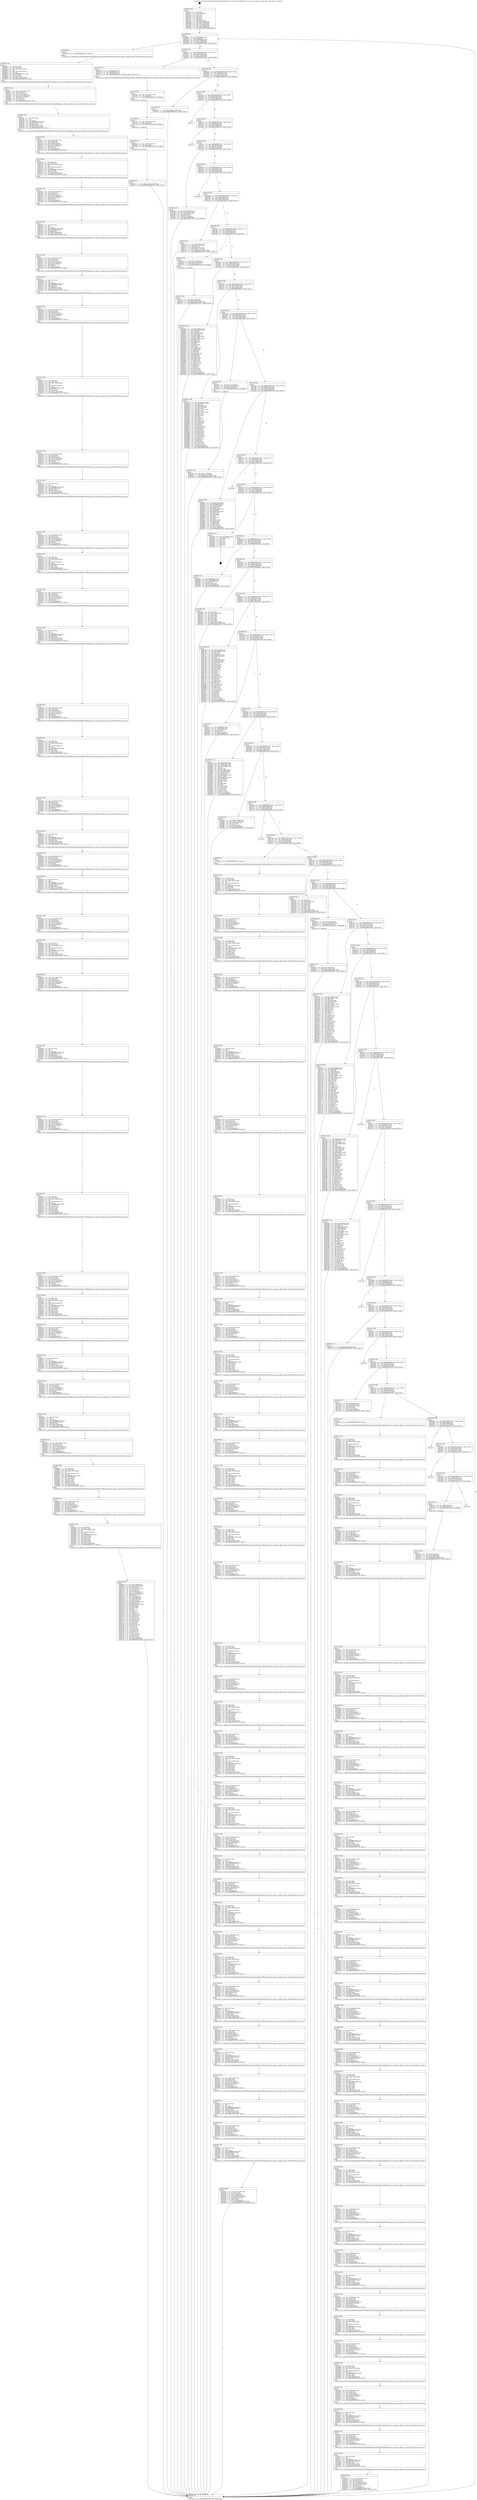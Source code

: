 digraph "0x401970" {
  label = "0x401970 (/mnt/c/Users/mathe/Desktop/tcc/POCII/binaries/extr_linuxdriverss390scsizfcp_scsi.c_zfcp_scsi_adjust_fc_host_stats_Final-ollvm.out::main(0))"
  labelloc = "t"
  node[shape=record]

  Entry [label="",width=0.3,height=0.3,shape=circle,fillcolor=black,style=filled]
  "0x40199f" [label="{
     0x40199f [29]\l
     | [instrs]\l
     &nbsp;&nbsp;0x40199f \<+3\>: mov -0x80(%rbp),%eax\l
     &nbsp;&nbsp;0x4019a2 \<+2\>: mov %eax,%ecx\l
     &nbsp;&nbsp;0x4019a4 \<+6\>: sub $0x808febba,%ecx\l
     &nbsp;&nbsp;0x4019aa \<+6\>: mov %eax,-0x84(%rbp)\l
     &nbsp;&nbsp;0x4019b0 \<+6\>: mov %ecx,-0x88(%rbp)\l
     &nbsp;&nbsp;0x4019b6 \<+6\>: je 0000000000403090 \<main+0x1720\>\l
  }"]
  "0x403090" [label="{
     0x403090 [5]\l
     | [instrs]\l
     &nbsp;&nbsp;0x403090 \<+5\>: call 0000000000401160 \<next_i\>\l
     | [calls]\l
     &nbsp;&nbsp;0x401160 \{1\} (/mnt/c/Users/mathe/Desktop/tcc/POCII/binaries/extr_linuxdriverss390scsizfcp_scsi.c_zfcp_scsi_adjust_fc_host_stats_Final-ollvm.out::next_i)\l
  }"]
  "0x4019bc" [label="{
     0x4019bc [28]\l
     | [instrs]\l
     &nbsp;&nbsp;0x4019bc \<+5\>: jmp 00000000004019c1 \<main+0x51\>\l
     &nbsp;&nbsp;0x4019c1 \<+6\>: mov -0x84(%rbp),%eax\l
     &nbsp;&nbsp;0x4019c7 \<+5\>: sub $0x82c78e40,%eax\l
     &nbsp;&nbsp;0x4019cc \<+6\>: mov %eax,-0x8c(%rbp)\l
     &nbsp;&nbsp;0x4019d2 \<+6\>: je 00000000004037db \<main+0x1e6b\>\l
  }"]
  Exit [label="",width=0.3,height=0.3,shape=circle,fillcolor=black,style=filled,peripheries=2]
  "0x4037db" [label="{
     0x4037db [17]\l
     | [instrs]\l
     &nbsp;&nbsp;0x4037db \<+4\>: mov -0x58(%rbp),%rdi\l
     &nbsp;&nbsp;0x4037df \<+4\>: mov -0x68(%rbp),%rsi\l
     &nbsp;&nbsp;0x4037e3 \<+4\>: mov -0x78(%rbp),%rdx\l
     &nbsp;&nbsp;0x4037e7 \<+5\>: call 00000000004015e0 \<zfcp_scsi_adjust_fc_host_stats\>\l
     | [calls]\l
     &nbsp;&nbsp;0x4015e0 \{1\} (/mnt/c/Users/mathe/Desktop/tcc/POCII/binaries/extr_linuxdriverss390scsizfcp_scsi.c_zfcp_scsi_adjust_fc_host_stats_Final-ollvm.out::zfcp_scsi_adjust_fc_host_stats)\l
  }"]
  "0x4019d8" [label="{
     0x4019d8 [28]\l
     | [instrs]\l
     &nbsp;&nbsp;0x4019d8 \<+5\>: jmp 00000000004019dd \<main+0x6d\>\l
     &nbsp;&nbsp;0x4019dd \<+6\>: mov -0x84(%rbp),%eax\l
     &nbsp;&nbsp;0x4019e3 \<+5\>: sub $0x84737237,%eax\l
     &nbsp;&nbsp;0x4019e8 \<+6\>: mov %eax,-0x90(%rbp)\l
     &nbsp;&nbsp;0x4019ee \<+6\>: je 0000000000403a48 \<main+0x20d8\>\l
  }"]
  "0x403810" [label="{
     0x403810 [12]\l
     | [instrs]\l
     &nbsp;&nbsp;0x403810 \<+7\>: movl $0xb21672fe,-0x80(%rbp)\l
     &nbsp;&nbsp;0x403817 \<+5\>: jmp 0000000000404191 \<main+0x2821\>\l
  }"]
  "0x403a48" [label="{
     0x403a48 [12]\l
     | [instrs]\l
     &nbsp;&nbsp;0x403a48 \<+7\>: movl $0xca538f34,-0x80(%rbp)\l
     &nbsp;&nbsp;0x403a4f \<+5\>: jmp 0000000000404191 \<main+0x2821\>\l
  }"]
  "0x4019f4" [label="{
     0x4019f4 [28]\l
     | [instrs]\l
     &nbsp;&nbsp;0x4019f4 \<+5\>: jmp 00000000004019f9 \<main+0x89\>\l
     &nbsp;&nbsp;0x4019f9 \<+6\>: mov -0x84(%rbp),%eax\l
     &nbsp;&nbsp;0x4019ff \<+5\>: sub $0x92934a9b,%eax\l
     &nbsp;&nbsp;0x401a04 \<+6\>: mov %eax,-0x94(%rbp)\l
     &nbsp;&nbsp;0x401a0a \<+6\>: je 0000000000404172 \<main+0x2802\>\l
  }"]
  "0x403804" [label="{
     0x403804 [12]\l
     | [instrs]\l
     &nbsp;&nbsp;0x403804 \<+4\>: mov -0x78(%rbp),%rdx\l
     &nbsp;&nbsp;0x403808 \<+3\>: mov %rdx,%rdi\l
     &nbsp;&nbsp;0x40380b \<+5\>: call 0000000000401030 \<free@plt\>\l
     | [calls]\l
     &nbsp;&nbsp;0x401030 \{1\} (unknown)\l
  }"]
  "0x404172" [label="{
     0x404172\l
  }", style=dashed]
  "0x401a10" [label="{
     0x401a10 [28]\l
     | [instrs]\l
     &nbsp;&nbsp;0x401a10 \<+5\>: jmp 0000000000401a15 \<main+0xa5\>\l
     &nbsp;&nbsp;0x401a15 \<+6\>: mov -0x84(%rbp),%eax\l
     &nbsp;&nbsp;0x401a1b \<+5\>: sub $0x94c02ff0,%eax\l
     &nbsp;&nbsp;0x401a20 \<+6\>: mov %eax,-0x98(%rbp)\l
     &nbsp;&nbsp;0x401a26 \<+6\>: je 000000000040381c \<main+0x1eac\>\l
  }"]
  "0x4037f8" [label="{
     0x4037f8 [12]\l
     | [instrs]\l
     &nbsp;&nbsp;0x4037f8 \<+4\>: mov -0x68(%rbp),%rdx\l
     &nbsp;&nbsp;0x4037fc \<+3\>: mov %rdx,%rdi\l
     &nbsp;&nbsp;0x4037ff \<+5\>: call 0000000000401030 \<free@plt\>\l
     | [calls]\l
     &nbsp;&nbsp;0x401030 \{1\} (unknown)\l
  }"]
  "0x40381c" [label="{
     0x40381c\l
  }", style=dashed]
  "0x401a2c" [label="{
     0x401a2c [28]\l
     | [instrs]\l
     &nbsp;&nbsp;0x401a2c \<+5\>: jmp 0000000000401a31 \<main+0xc1\>\l
     &nbsp;&nbsp;0x401a31 \<+6\>: mov -0x84(%rbp),%eax\l
     &nbsp;&nbsp;0x401a37 \<+5\>: sub $0xa49d7280,%eax\l
     &nbsp;&nbsp;0x401a3c \<+6\>: mov %eax,-0x9c(%rbp)\l
     &nbsp;&nbsp;0x401a42 \<+6\>: je 0000000000401dee \<main+0x47e\>\l
  }"]
  "0x4037ec" [label="{
     0x4037ec [12]\l
     | [instrs]\l
     &nbsp;&nbsp;0x4037ec \<+4\>: mov -0x58(%rbp),%rdx\l
     &nbsp;&nbsp;0x4037f0 \<+3\>: mov %rdx,%rdi\l
     &nbsp;&nbsp;0x4037f3 \<+5\>: call 0000000000401030 \<free@plt\>\l
     | [calls]\l
     &nbsp;&nbsp;0x401030 \{1\} (unknown)\l
  }"]
  "0x401dee" [label="{
     0x401dee [27]\l
     | [instrs]\l
     &nbsp;&nbsp;0x401dee \<+5\>: mov $0x794b3db6,%eax\l
     &nbsp;&nbsp;0x401df3 \<+5\>: mov $0x1d1a03aa,%ecx\l
     &nbsp;&nbsp;0x401df8 \<+3\>: mov -0x34(%rbp),%edx\l
     &nbsp;&nbsp;0x401dfb \<+3\>: cmp $0x2,%edx\l
     &nbsp;&nbsp;0x401dfe \<+3\>: cmovne %ecx,%eax\l
     &nbsp;&nbsp;0x401e01 \<+3\>: mov %eax,-0x80(%rbp)\l
     &nbsp;&nbsp;0x401e04 \<+5\>: jmp 0000000000404191 \<main+0x2821\>\l
  }"]
  "0x401a48" [label="{
     0x401a48 [28]\l
     | [instrs]\l
     &nbsp;&nbsp;0x401a48 \<+5\>: jmp 0000000000401a4d \<main+0xdd\>\l
     &nbsp;&nbsp;0x401a4d \<+6\>: mov -0x84(%rbp),%eax\l
     &nbsp;&nbsp;0x401a53 \<+5\>: sub $0xaa63d76c,%eax\l
     &nbsp;&nbsp;0x401a58 \<+6\>: mov %eax,-0xa0(%rbp)\l
     &nbsp;&nbsp;0x401a5e \<+6\>: je 0000000000403880 \<main+0x1f10\>\l
  }"]
  "0x404191" [label="{
     0x404191 [5]\l
     | [instrs]\l
     &nbsp;&nbsp;0x404191 \<+5\>: jmp 000000000040199f \<main+0x2f\>\l
  }"]
  "0x401970" [label="{
     0x401970 [47]\l
     | [instrs]\l
     &nbsp;&nbsp;0x401970 \<+1\>: push %rbp\l
     &nbsp;&nbsp;0x401971 \<+3\>: mov %rsp,%rbp\l
     &nbsp;&nbsp;0x401974 \<+2\>: push %r15\l
     &nbsp;&nbsp;0x401976 \<+2\>: push %r14\l
     &nbsp;&nbsp;0x401978 \<+2\>: push %r13\l
     &nbsp;&nbsp;0x40197a \<+2\>: push %r12\l
     &nbsp;&nbsp;0x40197c \<+1\>: push %rbx\l
     &nbsp;&nbsp;0x40197d \<+7\>: sub $0x2e8,%rsp\l
     &nbsp;&nbsp;0x401984 \<+7\>: movl $0x0,-0x38(%rbp)\l
     &nbsp;&nbsp;0x40198b \<+3\>: mov %edi,-0x3c(%rbp)\l
     &nbsp;&nbsp;0x40198e \<+4\>: mov %rsi,-0x48(%rbp)\l
     &nbsp;&nbsp;0x401992 \<+3\>: mov -0x3c(%rbp),%edi\l
     &nbsp;&nbsp;0x401995 \<+3\>: mov %edi,-0x34(%rbp)\l
     &nbsp;&nbsp;0x401998 \<+7\>: movl $0xa49d7280,-0x80(%rbp)\l
  }"]
  "0x4036fa" [label="{
     0x4036fa [182]\l
     | [instrs]\l
     &nbsp;&nbsp;0x4036fa \<+5\>: mov $0xc2c999d2,%ecx\l
     &nbsp;&nbsp;0x4036ff \<+5\>: mov $0x2a58007d,%edx\l
     &nbsp;&nbsp;0x403704 \<+3\>: mov $0x1,%r11b\l
     &nbsp;&nbsp;0x403707 \<+6\>: mov -0x288(%rbp),%esi\l
     &nbsp;&nbsp;0x40370d \<+3\>: imul %eax,%esi\l
     &nbsp;&nbsp;0x403710 \<+3\>: movslq %esi,%rdi\l
     &nbsp;&nbsp;0x403713 \<+4\>: mov -0x78(%rbp),%r8\l
     &nbsp;&nbsp;0x403717 \<+4\>: movslq -0x7c(%rbp),%r9\l
     &nbsp;&nbsp;0x40371b \<+7\>: imul $0xa0,%r9,%r9\l
     &nbsp;&nbsp;0x403722 \<+3\>: add %r9,%r8\l
     &nbsp;&nbsp;0x403725 \<+7\>: mov %rdi,0x98(%r8)\l
     &nbsp;&nbsp;0x40372c \<+7\>: mov 0x407068,%eax\l
     &nbsp;&nbsp;0x403733 \<+7\>: mov 0x407054,%esi\l
     &nbsp;&nbsp;0x40373a \<+3\>: mov %eax,%r10d\l
     &nbsp;&nbsp;0x40373d \<+7\>: sub $0xd3e4ccbb,%r10d\l
     &nbsp;&nbsp;0x403744 \<+4\>: sub $0x1,%r10d\l
     &nbsp;&nbsp;0x403748 \<+7\>: add $0xd3e4ccbb,%r10d\l
     &nbsp;&nbsp;0x40374f \<+4\>: imul %r10d,%eax\l
     &nbsp;&nbsp;0x403753 \<+3\>: and $0x1,%eax\l
     &nbsp;&nbsp;0x403756 \<+3\>: cmp $0x0,%eax\l
     &nbsp;&nbsp;0x403759 \<+3\>: sete %bl\l
     &nbsp;&nbsp;0x40375c \<+3\>: cmp $0xa,%esi\l
     &nbsp;&nbsp;0x40375f \<+4\>: setl %r14b\l
     &nbsp;&nbsp;0x403763 \<+3\>: mov %bl,%r15b\l
     &nbsp;&nbsp;0x403766 \<+4\>: xor $0xff,%r15b\l
     &nbsp;&nbsp;0x40376a \<+3\>: mov %r14b,%r12b\l
     &nbsp;&nbsp;0x40376d \<+4\>: xor $0xff,%r12b\l
     &nbsp;&nbsp;0x403771 \<+4\>: xor $0x1,%r11b\l
     &nbsp;&nbsp;0x403775 \<+3\>: mov %r15b,%r13b\l
     &nbsp;&nbsp;0x403778 \<+4\>: and $0xff,%r13b\l
     &nbsp;&nbsp;0x40377c \<+3\>: and %r11b,%bl\l
     &nbsp;&nbsp;0x40377f \<+3\>: mov %r12b,%al\l
     &nbsp;&nbsp;0x403782 \<+2\>: and $0xff,%al\l
     &nbsp;&nbsp;0x403784 \<+3\>: and %r11b,%r14b\l
     &nbsp;&nbsp;0x403787 \<+3\>: or %bl,%r13b\l
     &nbsp;&nbsp;0x40378a \<+3\>: or %r14b,%al\l
     &nbsp;&nbsp;0x40378d \<+3\>: xor %al,%r13b\l
     &nbsp;&nbsp;0x403790 \<+3\>: or %r12b,%r15b\l
     &nbsp;&nbsp;0x403793 \<+4\>: xor $0xff,%r15b\l
     &nbsp;&nbsp;0x403797 \<+4\>: or $0x1,%r11b\l
     &nbsp;&nbsp;0x40379b \<+3\>: and %r11b,%r15b\l
     &nbsp;&nbsp;0x40379e \<+3\>: or %r15b,%r13b\l
     &nbsp;&nbsp;0x4037a1 \<+4\>: test $0x1,%r13b\l
     &nbsp;&nbsp;0x4037a5 \<+3\>: cmovne %edx,%ecx\l
     &nbsp;&nbsp;0x4037a8 \<+3\>: mov %ecx,-0x80(%rbp)\l
     &nbsp;&nbsp;0x4037ab \<+5\>: jmp 0000000000404191 \<main+0x2821\>\l
  }"]
  "0x403880" [label="{
     0x403880\l
  }", style=dashed]
  "0x401a64" [label="{
     0x401a64 [28]\l
     | [instrs]\l
     &nbsp;&nbsp;0x401a64 \<+5\>: jmp 0000000000401a69 \<main+0xf9\>\l
     &nbsp;&nbsp;0x401a69 \<+6\>: mov -0x84(%rbp),%eax\l
     &nbsp;&nbsp;0x401a6f \<+5\>: sub $0xaa97efd6,%eax\l
     &nbsp;&nbsp;0x401a74 \<+6\>: mov %eax,-0xa4(%rbp)\l
     &nbsp;&nbsp;0x401a7a \<+6\>: je 00000000004037bc \<main+0x1e4c\>\l
  }"]
  "0x4036c2" [label="{
     0x4036c2 [56]\l
     | [instrs]\l
     &nbsp;&nbsp;0x4036c2 \<+2\>: xor %ecx,%ecx\l
     &nbsp;&nbsp;0x4036c4 \<+5\>: mov $0x2,%edx\l
     &nbsp;&nbsp;0x4036c9 \<+6\>: mov %edx,-0x284(%rbp)\l
     &nbsp;&nbsp;0x4036cf \<+1\>: cltd\l
     &nbsp;&nbsp;0x4036d0 \<+6\>: mov -0x284(%rbp),%esi\l
     &nbsp;&nbsp;0x4036d6 \<+2\>: idiv %esi\l
     &nbsp;&nbsp;0x4036d8 \<+6\>: imul $0xfffffffe,%edx,%edx\l
     &nbsp;&nbsp;0x4036de \<+3\>: mov %ecx,%r10d\l
     &nbsp;&nbsp;0x4036e1 \<+3\>: sub %edx,%r10d\l
     &nbsp;&nbsp;0x4036e4 \<+2\>: mov %ecx,%edx\l
     &nbsp;&nbsp;0x4036e6 \<+3\>: sub $0x1,%edx\l
     &nbsp;&nbsp;0x4036e9 \<+3\>: add %edx,%r10d\l
     &nbsp;&nbsp;0x4036ec \<+3\>: sub %r10d,%ecx\l
     &nbsp;&nbsp;0x4036ef \<+6\>: mov %ecx,-0x288(%rbp)\l
     &nbsp;&nbsp;0x4036f5 \<+5\>: call 0000000000401160 \<next_i\>\l
     | [calls]\l
     &nbsp;&nbsp;0x401160 \{1\} (/mnt/c/Users/mathe/Desktop/tcc/POCII/binaries/extr_linuxdriverss390scsizfcp_scsi.c_zfcp_scsi_adjust_fc_host_stats_Final-ollvm.out::next_i)\l
  }"]
  "0x4037bc" [label="{
     0x4037bc [31]\l
     | [instrs]\l
     &nbsp;&nbsp;0x4037bc \<+3\>: mov -0x7c(%rbp),%eax\l
     &nbsp;&nbsp;0x4037bf \<+5\>: sub $0xf0f74701,%eax\l
     &nbsp;&nbsp;0x4037c4 \<+3\>: add $0x1,%eax\l
     &nbsp;&nbsp;0x4037c7 \<+5\>: add $0xf0f74701,%eax\l
     &nbsp;&nbsp;0x4037cc \<+3\>: mov %eax,-0x7c(%rbp)\l
     &nbsp;&nbsp;0x4037cf \<+7\>: movl $0xbdf3cc18,-0x80(%rbp)\l
     &nbsp;&nbsp;0x4037d6 \<+5\>: jmp 0000000000404191 \<main+0x2821\>\l
  }"]
  "0x401a80" [label="{
     0x401a80 [28]\l
     | [instrs]\l
     &nbsp;&nbsp;0x401a80 \<+5\>: jmp 0000000000401a85 \<main+0x115\>\l
     &nbsp;&nbsp;0x401a85 \<+6\>: mov -0x84(%rbp),%eax\l
     &nbsp;&nbsp;0x401a8b \<+5\>: sub $0xad8c9cbe,%eax\l
     &nbsp;&nbsp;0x401a90 \<+6\>: mov %eax,-0xa8(%rbp)\l
     &nbsp;&nbsp;0x401a96 \<+6\>: je 0000000000401e5e \<main+0x4ee\>\l
  }"]
  "0x403698" [label="{
     0x403698 [42]\l
     | [instrs]\l
     &nbsp;&nbsp;0x403698 \<+6\>: mov -0x280(%rbp),%ecx\l
     &nbsp;&nbsp;0x40369e \<+3\>: imul %eax,%ecx\l
     &nbsp;&nbsp;0x4036a1 \<+3\>: movslq %ecx,%rdi\l
     &nbsp;&nbsp;0x4036a4 \<+4\>: mov -0x78(%rbp),%r8\l
     &nbsp;&nbsp;0x4036a8 \<+4\>: movslq -0x7c(%rbp),%r9\l
     &nbsp;&nbsp;0x4036ac \<+7\>: imul $0xa0,%r9,%r9\l
     &nbsp;&nbsp;0x4036b3 \<+3\>: add %r9,%r8\l
     &nbsp;&nbsp;0x4036b6 \<+7\>: mov %rdi,0x90(%r8)\l
     &nbsp;&nbsp;0x4036bd \<+5\>: call 0000000000401160 \<next_i\>\l
     | [calls]\l
     &nbsp;&nbsp;0x401160 \{1\} (/mnt/c/Users/mathe/Desktop/tcc/POCII/binaries/extr_linuxdriverss390scsizfcp_scsi.c_zfcp_scsi_adjust_fc_host_stats_Final-ollvm.out::next_i)\l
  }"]
  "0x401e5e" [label="{
     0x401e5e [23]\l
     | [instrs]\l
     &nbsp;&nbsp;0x401e5e \<+7\>: movl $0x1,-0x50(%rbp)\l
     &nbsp;&nbsp;0x401e65 \<+4\>: movslq -0x50(%rbp),%rax\l
     &nbsp;&nbsp;0x401e69 \<+7\>: imul $0xa0,%rax,%rdi\l
     &nbsp;&nbsp;0x401e70 \<+5\>: call 0000000000401050 \<malloc@plt\>\l
     | [calls]\l
     &nbsp;&nbsp;0x401050 \{1\} (unknown)\l
  }"]
  "0x401a9c" [label="{
     0x401a9c [28]\l
     | [instrs]\l
     &nbsp;&nbsp;0x401a9c \<+5\>: jmp 0000000000401aa1 \<main+0x131\>\l
     &nbsp;&nbsp;0x401aa1 \<+6\>: mov -0x84(%rbp),%eax\l
     &nbsp;&nbsp;0x401aa7 \<+5\>: sub $0xb1241454,%eax\l
     &nbsp;&nbsp;0x401aac \<+6\>: mov %eax,-0xac(%rbp)\l
     &nbsp;&nbsp;0x401ab2 \<+6\>: je 0000000000403000 \<main+0x1690\>\l
  }"]
  "0x403660" [label="{
     0x403660 [56]\l
     | [instrs]\l
     &nbsp;&nbsp;0x403660 \<+2\>: xor %ecx,%ecx\l
     &nbsp;&nbsp;0x403662 \<+5\>: mov $0x2,%edx\l
     &nbsp;&nbsp;0x403667 \<+6\>: mov %edx,-0x27c(%rbp)\l
     &nbsp;&nbsp;0x40366d \<+1\>: cltd\l
     &nbsp;&nbsp;0x40366e \<+6\>: mov -0x27c(%rbp),%esi\l
     &nbsp;&nbsp;0x403674 \<+2\>: idiv %esi\l
     &nbsp;&nbsp;0x403676 \<+6\>: imul $0xfffffffe,%edx,%edx\l
     &nbsp;&nbsp;0x40367c \<+3\>: mov %ecx,%r10d\l
     &nbsp;&nbsp;0x40367f \<+3\>: sub %edx,%r10d\l
     &nbsp;&nbsp;0x403682 \<+2\>: mov %ecx,%edx\l
     &nbsp;&nbsp;0x403684 \<+3\>: sub $0x1,%edx\l
     &nbsp;&nbsp;0x403687 \<+3\>: add %edx,%r10d\l
     &nbsp;&nbsp;0x40368a \<+3\>: sub %r10d,%ecx\l
     &nbsp;&nbsp;0x40368d \<+6\>: mov %ecx,-0x280(%rbp)\l
     &nbsp;&nbsp;0x403693 \<+5\>: call 0000000000401160 \<next_i\>\l
     | [calls]\l
     &nbsp;&nbsp;0x401160 \{1\} (/mnt/c/Users/mathe/Desktop/tcc/POCII/binaries/extr_linuxdriverss390scsizfcp_scsi.c_zfcp_scsi_adjust_fc_host_stats_Final-ollvm.out::next_i)\l
  }"]
  "0x403000" [label="{
     0x403000 [144]\l
     | [instrs]\l
     &nbsp;&nbsp;0x403000 \<+5\>: mov $0xc2c999d2,%eax\l
     &nbsp;&nbsp;0x403005 \<+5\>: mov $0x808febba,%ecx\l
     &nbsp;&nbsp;0x40300a \<+2\>: mov $0x1,%dl\l
     &nbsp;&nbsp;0x40300c \<+7\>: mov 0x407068,%esi\l
     &nbsp;&nbsp;0x403013 \<+7\>: mov 0x407054,%edi\l
     &nbsp;&nbsp;0x40301a \<+3\>: mov %esi,%r8d\l
     &nbsp;&nbsp;0x40301d \<+7\>: sub $0xf75590f2,%r8d\l
     &nbsp;&nbsp;0x403024 \<+4\>: sub $0x1,%r8d\l
     &nbsp;&nbsp;0x403028 \<+7\>: add $0xf75590f2,%r8d\l
     &nbsp;&nbsp;0x40302f \<+4\>: imul %r8d,%esi\l
     &nbsp;&nbsp;0x403033 \<+3\>: and $0x1,%esi\l
     &nbsp;&nbsp;0x403036 \<+3\>: cmp $0x0,%esi\l
     &nbsp;&nbsp;0x403039 \<+4\>: sete %r9b\l
     &nbsp;&nbsp;0x40303d \<+3\>: cmp $0xa,%edi\l
     &nbsp;&nbsp;0x403040 \<+4\>: setl %r10b\l
     &nbsp;&nbsp;0x403044 \<+3\>: mov %r9b,%r11b\l
     &nbsp;&nbsp;0x403047 \<+4\>: xor $0xff,%r11b\l
     &nbsp;&nbsp;0x40304b \<+3\>: mov %r10b,%bl\l
     &nbsp;&nbsp;0x40304e \<+3\>: xor $0xff,%bl\l
     &nbsp;&nbsp;0x403051 \<+3\>: xor $0x1,%dl\l
     &nbsp;&nbsp;0x403054 \<+3\>: mov %r11b,%r14b\l
     &nbsp;&nbsp;0x403057 \<+4\>: and $0xff,%r14b\l
     &nbsp;&nbsp;0x40305b \<+3\>: and %dl,%r9b\l
     &nbsp;&nbsp;0x40305e \<+3\>: mov %bl,%r15b\l
     &nbsp;&nbsp;0x403061 \<+4\>: and $0xff,%r15b\l
     &nbsp;&nbsp;0x403065 \<+3\>: and %dl,%r10b\l
     &nbsp;&nbsp;0x403068 \<+3\>: or %r9b,%r14b\l
     &nbsp;&nbsp;0x40306b \<+3\>: or %r10b,%r15b\l
     &nbsp;&nbsp;0x40306e \<+3\>: xor %r15b,%r14b\l
     &nbsp;&nbsp;0x403071 \<+3\>: or %bl,%r11b\l
     &nbsp;&nbsp;0x403074 \<+4\>: xor $0xff,%r11b\l
     &nbsp;&nbsp;0x403078 \<+3\>: or $0x1,%dl\l
     &nbsp;&nbsp;0x40307b \<+3\>: and %dl,%r11b\l
     &nbsp;&nbsp;0x40307e \<+3\>: or %r11b,%r14b\l
     &nbsp;&nbsp;0x403081 \<+4\>: test $0x1,%r14b\l
     &nbsp;&nbsp;0x403085 \<+3\>: cmovne %ecx,%eax\l
     &nbsp;&nbsp;0x403088 \<+3\>: mov %eax,-0x80(%rbp)\l
     &nbsp;&nbsp;0x40308b \<+5\>: jmp 0000000000404191 \<main+0x2821\>\l
  }"]
  "0x401ab8" [label="{
     0x401ab8 [28]\l
     | [instrs]\l
     &nbsp;&nbsp;0x401ab8 \<+5\>: jmp 0000000000401abd \<main+0x14d\>\l
     &nbsp;&nbsp;0x401abd \<+6\>: mov -0x84(%rbp),%eax\l
     &nbsp;&nbsp;0x401ac3 \<+5\>: sub $0xb21672fe,%eax\l
     &nbsp;&nbsp;0x401ac8 \<+6\>: mov %eax,-0xb0(%rbp)\l
     &nbsp;&nbsp;0x401ace \<+6\>: je 0000000000403921 \<main+0x1fb1\>\l
  }"]
  "0x403636" [label="{
     0x403636 [42]\l
     | [instrs]\l
     &nbsp;&nbsp;0x403636 \<+6\>: mov -0x278(%rbp),%ecx\l
     &nbsp;&nbsp;0x40363c \<+3\>: imul %eax,%ecx\l
     &nbsp;&nbsp;0x40363f \<+3\>: movslq %ecx,%rdi\l
     &nbsp;&nbsp;0x403642 \<+4\>: mov -0x78(%rbp),%r8\l
     &nbsp;&nbsp;0x403646 \<+4\>: movslq -0x7c(%rbp),%r9\l
     &nbsp;&nbsp;0x40364a \<+7\>: imul $0xa0,%r9,%r9\l
     &nbsp;&nbsp;0x403651 \<+3\>: add %r9,%r8\l
     &nbsp;&nbsp;0x403654 \<+7\>: mov %rdi,0x88(%r8)\l
     &nbsp;&nbsp;0x40365b \<+5\>: call 0000000000401160 \<next_i\>\l
     | [calls]\l
     &nbsp;&nbsp;0x401160 \{1\} (/mnt/c/Users/mathe/Desktop/tcc/POCII/binaries/extr_linuxdriverss390scsizfcp_scsi.c_zfcp_scsi_adjust_fc_host_stats_Final-ollvm.out::next_i)\l
  }"]
  "0x403921" [label="{
     0x403921 [144]\l
     | [instrs]\l
     &nbsp;&nbsp;0x403921 \<+5\>: mov $0x136d5420,%eax\l
     &nbsp;&nbsp;0x403926 \<+5\>: mov $0x19d7d2ac,%ecx\l
     &nbsp;&nbsp;0x40392b \<+2\>: mov $0x1,%dl\l
     &nbsp;&nbsp;0x40392d \<+7\>: mov 0x407068,%esi\l
     &nbsp;&nbsp;0x403934 \<+7\>: mov 0x407054,%edi\l
     &nbsp;&nbsp;0x40393b \<+3\>: mov %esi,%r8d\l
     &nbsp;&nbsp;0x40393e \<+7\>: add $0xe7c77257,%r8d\l
     &nbsp;&nbsp;0x403945 \<+4\>: sub $0x1,%r8d\l
     &nbsp;&nbsp;0x403949 \<+7\>: sub $0xe7c77257,%r8d\l
     &nbsp;&nbsp;0x403950 \<+4\>: imul %r8d,%esi\l
     &nbsp;&nbsp;0x403954 \<+3\>: and $0x1,%esi\l
     &nbsp;&nbsp;0x403957 \<+3\>: cmp $0x0,%esi\l
     &nbsp;&nbsp;0x40395a \<+4\>: sete %r9b\l
     &nbsp;&nbsp;0x40395e \<+3\>: cmp $0xa,%edi\l
     &nbsp;&nbsp;0x403961 \<+4\>: setl %r10b\l
     &nbsp;&nbsp;0x403965 \<+3\>: mov %r9b,%r11b\l
     &nbsp;&nbsp;0x403968 \<+4\>: xor $0xff,%r11b\l
     &nbsp;&nbsp;0x40396c \<+3\>: mov %r10b,%bl\l
     &nbsp;&nbsp;0x40396f \<+3\>: xor $0xff,%bl\l
     &nbsp;&nbsp;0x403972 \<+3\>: xor $0x0,%dl\l
     &nbsp;&nbsp;0x403975 \<+3\>: mov %r11b,%r14b\l
     &nbsp;&nbsp;0x403978 \<+4\>: and $0x0,%r14b\l
     &nbsp;&nbsp;0x40397c \<+3\>: and %dl,%r9b\l
     &nbsp;&nbsp;0x40397f \<+3\>: mov %bl,%r15b\l
     &nbsp;&nbsp;0x403982 \<+4\>: and $0x0,%r15b\l
     &nbsp;&nbsp;0x403986 \<+3\>: and %dl,%r10b\l
     &nbsp;&nbsp;0x403989 \<+3\>: or %r9b,%r14b\l
     &nbsp;&nbsp;0x40398c \<+3\>: or %r10b,%r15b\l
     &nbsp;&nbsp;0x40398f \<+3\>: xor %r15b,%r14b\l
     &nbsp;&nbsp;0x403992 \<+3\>: or %bl,%r11b\l
     &nbsp;&nbsp;0x403995 \<+4\>: xor $0xff,%r11b\l
     &nbsp;&nbsp;0x403999 \<+3\>: or $0x0,%dl\l
     &nbsp;&nbsp;0x40399c \<+3\>: and %dl,%r11b\l
     &nbsp;&nbsp;0x40399f \<+3\>: or %r11b,%r14b\l
     &nbsp;&nbsp;0x4039a2 \<+4\>: test $0x1,%r14b\l
     &nbsp;&nbsp;0x4039a6 \<+3\>: cmovne %ecx,%eax\l
     &nbsp;&nbsp;0x4039a9 \<+3\>: mov %eax,-0x80(%rbp)\l
     &nbsp;&nbsp;0x4039ac \<+5\>: jmp 0000000000404191 \<main+0x2821\>\l
  }"]
  "0x401ad4" [label="{
     0x401ad4 [28]\l
     | [instrs]\l
     &nbsp;&nbsp;0x401ad4 \<+5\>: jmp 0000000000401ad9 \<main+0x169\>\l
     &nbsp;&nbsp;0x401ad9 \<+6\>: mov -0x84(%rbp),%eax\l
     &nbsp;&nbsp;0x401adf \<+5\>: sub $0xb50fa5a1,%eax\l
     &nbsp;&nbsp;0x401ae4 \<+6\>: mov %eax,-0xb4(%rbp)\l
     &nbsp;&nbsp;0x401aea \<+6\>: je 0000000000402ef0 \<main+0x1580\>\l
  }"]
  "0x40360e" [label="{
     0x40360e [40]\l
     | [instrs]\l
     &nbsp;&nbsp;0x40360e \<+5\>: mov $0x2,%ecx\l
     &nbsp;&nbsp;0x403613 \<+1\>: cltd\l
     &nbsp;&nbsp;0x403614 \<+2\>: idiv %ecx\l
     &nbsp;&nbsp;0x403616 \<+6\>: imul $0xfffffffe,%edx,%ecx\l
     &nbsp;&nbsp;0x40361c \<+6\>: add $0x62f3369a,%ecx\l
     &nbsp;&nbsp;0x403622 \<+3\>: add $0x1,%ecx\l
     &nbsp;&nbsp;0x403625 \<+6\>: sub $0x62f3369a,%ecx\l
     &nbsp;&nbsp;0x40362b \<+6\>: mov %ecx,-0x278(%rbp)\l
     &nbsp;&nbsp;0x403631 \<+5\>: call 0000000000401160 \<next_i\>\l
     | [calls]\l
     &nbsp;&nbsp;0x401160 \{1\} (/mnt/c/Users/mathe/Desktop/tcc/POCII/binaries/extr_linuxdriverss390scsizfcp_scsi.c_zfcp_scsi_adjust_fc_host_stats_Final-ollvm.out::next_i)\l
  }"]
  "0x402ef0" [label="{
     0x402ef0 [23]\l
     | [instrs]\l
     &nbsp;&nbsp;0x402ef0 \<+7\>: movl $0x1,-0x70(%rbp)\l
     &nbsp;&nbsp;0x402ef7 \<+4\>: movslq -0x70(%rbp),%rax\l
     &nbsp;&nbsp;0x402efb \<+7\>: imul $0xa0,%rax,%rdi\l
     &nbsp;&nbsp;0x402f02 \<+5\>: call 0000000000401050 \<malloc@plt\>\l
     | [calls]\l
     &nbsp;&nbsp;0x401050 \{1\} (unknown)\l
  }"]
  "0x401af0" [label="{
     0x401af0 [28]\l
     | [instrs]\l
     &nbsp;&nbsp;0x401af0 \<+5\>: jmp 0000000000401af5 \<main+0x185\>\l
     &nbsp;&nbsp;0x401af5 \<+6\>: mov -0x84(%rbp),%eax\l
     &nbsp;&nbsp;0x401afb \<+5\>: sub $0xbdf3cc18,%eax\l
     &nbsp;&nbsp;0x401b00 \<+6\>: mov %eax,-0xb8(%rbp)\l
     &nbsp;&nbsp;0x401b06 \<+6\>: je 0000000000402f1e \<main+0x15ae\>\l
  }"]
  "0x4035e4" [label="{
     0x4035e4 [42]\l
     | [instrs]\l
     &nbsp;&nbsp;0x4035e4 \<+6\>: mov -0x274(%rbp),%ecx\l
     &nbsp;&nbsp;0x4035ea \<+3\>: imul %eax,%ecx\l
     &nbsp;&nbsp;0x4035ed \<+3\>: movslq %ecx,%rdi\l
     &nbsp;&nbsp;0x4035f0 \<+4\>: mov -0x78(%rbp),%r8\l
     &nbsp;&nbsp;0x4035f4 \<+4\>: movslq -0x7c(%rbp),%r9\l
     &nbsp;&nbsp;0x4035f8 \<+7\>: imul $0xa0,%r9,%r9\l
     &nbsp;&nbsp;0x4035ff \<+3\>: add %r9,%r8\l
     &nbsp;&nbsp;0x403602 \<+7\>: mov %rdi,0x80(%r8)\l
     &nbsp;&nbsp;0x403609 \<+5\>: call 0000000000401160 \<next_i\>\l
     | [calls]\l
     &nbsp;&nbsp;0x401160 \{1\} (/mnt/c/Users/mathe/Desktop/tcc/POCII/binaries/extr_linuxdriverss390scsizfcp_scsi.c_zfcp_scsi_adjust_fc_host_stats_Final-ollvm.out::next_i)\l
  }"]
  "0x402f1e" [label="{
     0x402f1e [88]\l
     | [instrs]\l
     &nbsp;&nbsp;0x402f1e \<+5\>: mov $0x63a0cacf,%eax\l
     &nbsp;&nbsp;0x402f23 \<+5\>: mov $0xf6eea959,%ecx\l
     &nbsp;&nbsp;0x402f28 \<+7\>: mov 0x407068,%edx\l
     &nbsp;&nbsp;0x402f2f \<+7\>: mov 0x407054,%esi\l
     &nbsp;&nbsp;0x402f36 \<+2\>: mov %edx,%edi\l
     &nbsp;&nbsp;0x402f38 \<+6\>: sub $0x8818f369,%edi\l
     &nbsp;&nbsp;0x402f3e \<+3\>: sub $0x1,%edi\l
     &nbsp;&nbsp;0x402f41 \<+6\>: add $0x8818f369,%edi\l
     &nbsp;&nbsp;0x402f47 \<+3\>: imul %edi,%edx\l
     &nbsp;&nbsp;0x402f4a \<+3\>: and $0x1,%edx\l
     &nbsp;&nbsp;0x402f4d \<+3\>: cmp $0x0,%edx\l
     &nbsp;&nbsp;0x402f50 \<+4\>: sete %r8b\l
     &nbsp;&nbsp;0x402f54 \<+3\>: cmp $0xa,%esi\l
     &nbsp;&nbsp;0x402f57 \<+4\>: setl %r9b\l
     &nbsp;&nbsp;0x402f5b \<+3\>: mov %r8b,%r10b\l
     &nbsp;&nbsp;0x402f5e \<+3\>: and %r9b,%r10b\l
     &nbsp;&nbsp;0x402f61 \<+3\>: xor %r9b,%r8b\l
     &nbsp;&nbsp;0x402f64 \<+3\>: or %r8b,%r10b\l
     &nbsp;&nbsp;0x402f67 \<+4\>: test $0x1,%r10b\l
     &nbsp;&nbsp;0x402f6b \<+3\>: cmovne %ecx,%eax\l
     &nbsp;&nbsp;0x402f6e \<+3\>: mov %eax,-0x80(%rbp)\l
     &nbsp;&nbsp;0x402f71 \<+5\>: jmp 0000000000404191 \<main+0x2821\>\l
  }"]
  "0x401b0c" [label="{
     0x401b0c [28]\l
     | [instrs]\l
     &nbsp;&nbsp;0x401b0c \<+5\>: jmp 0000000000401b11 \<main+0x1a1\>\l
     &nbsp;&nbsp;0x401b11 \<+6\>: mov -0x84(%rbp),%eax\l
     &nbsp;&nbsp;0x401b17 \<+5\>: sub $0xc2c999d2,%eax\l
     &nbsp;&nbsp;0x401b1c \<+6\>: mov %eax,-0xbc(%rbp)\l
     &nbsp;&nbsp;0x401b22 \<+6\>: je 0000000000403a8d \<main+0x211d\>\l
  }"]
  "0x4035bc" [label="{
     0x4035bc [40]\l
     | [instrs]\l
     &nbsp;&nbsp;0x4035bc \<+5\>: mov $0x2,%ecx\l
     &nbsp;&nbsp;0x4035c1 \<+1\>: cltd\l
     &nbsp;&nbsp;0x4035c2 \<+2\>: idiv %ecx\l
     &nbsp;&nbsp;0x4035c4 \<+6\>: imul $0xfffffffe,%edx,%ecx\l
     &nbsp;&nbsp;0x4035ca \<+6\>: add $0x6847be76,%ecx\l
     &nbsp;&nbsp;0x4035d0 \<+3\>: add $0x1,%ecx\l
     &nbsp;&nbsp;0x4035d3 \<+6\>: sub $0x6847be76,%ecx\l
     &nbsp;&nbsp;0x4035d9 \<+6\>: mov %ecx,-0x274(%rbp)\l
     &nbsp;&nbsp;0x4035df \<+5\>: call 0000000000401160 \<next_i\>\l
     | [calls]\l
     &nbsp;&nbsp;0x401160 \{1\} (/mnt/c/Users/mathe/Desktop/tcc/POCII/binaries/extr_linuxdriverss390scsizfcp_scsi.c_zfcp_scsi_adjust_fc_host_stats_Final-ollvm.out::next_i)\l
  }"]
  "0x403a8d" [label="{
     0x403a8d\l
  }", style=dashed]
  "0x401b28" [label="{
     0x401b28 [28]\l
     | [instrs]\l
     &nbsp;&nbsp;0x401b28 \<+5\>: jmp 0000000000401b2d \<main+0x1bd\>\l
     &nbsp;&nbsp;0x401b2d \<+6\>: mov -0x84(%rbp),%eax\l
     &nbsp;&nbsp;0x401b33 \<+5\>: sub $0xca538f34,%eax\l
     &nbsp;&nbsp;0x401b38 \<+6\>: mov %eax,-0xc0(%rbp)\l
     &nbsp;&nbsp;0x401b3e \<+6\>: je 0000000000403a54 \<main+0x20e4\>\l
  }"]
  "0x403595" [label="{
     0x403595 [39]\l
     | [instrs]\l
     &nbsp;&nbsp;0x403595 \<+6\>: mov -0x270(%rbp),%ecx\l
     &nbsp;&nbsp;0x40359b \<+3\>: imul %eax,%ecx\l
     &nbsp;&nbsp;0x40359e \<+3\>: movslq %ecx,%rdi\l
     &nbsp;&nbsp;0x4035a1 \<+4\>: mov -0x78(%rbp),%r8\l
     &nbsp;&nbsp;0x4035a5 \<+4\>: movslq -0x7c(%rbp),%r9\l
     &nbsp;&nbsp;0x4035a9 \<+7\>: imul $0xa0,%r9,%r9\l
     &nbsp;&nbsp;0x4035b0 \<+3\>: add %r9,%r8\l
     &nbsp;&nbsp;0x4035b3 \<+4\>: mov %rdi,0x78(%r8)\l
     &nbsp;&nbsp;0x4035b7 \<+5\>: call 0000000000401160 \<next_i\>\l
     | [calls]\l
     &nbsp;&nbsp;0x401160 \{1\} (/mnt/c/Users/mathe/Desktop/tcc/POCII/binaries/extr_linuxdriverss390scsizfcp_scsi.c_zfcp_scsi_adjust_fc_host_stats_Final-ollvm.out::next_i)\l
  }"]
  "0x403a54" [label="{
     0x403a54 [21]\l
     | [instrs]\l
     &nbsp;&nbsp;0x403a54 \<+3\>: mov -0x38(%rbp),%eax\l
     &nbsp;&nbsp;0x403a57 \<+7\>: add $0x2e8,%rsp\l
     &nbsp;&nbsp;0x403a5e \<+1\>: pop %rbx\l
     &nbsp;&nbsp;0x403a5f \<+2\>: pop %r12\l
     &nbsp;&nbsp;0x403a61 \<+2\>: pop %r13\l
     &nbsp;&nbsp;0x403a63 \<+2\>: pop %r14\l
     &nbsp;&nbsp;0x403a65 \<+2\>: pop %r15\l
     &nbsp;&nbsp;0x403a67 \<+1\>: pop %rbp\l
     &nbsp;&nbsp;0x403a68 \<+1\>: ret\l
  }"]
  "0x401b44" [label="{
     0x401b44 [28]\l
     | [instrs]\l
     &nbsp;&nbsp;0x401b44 \<+5\>: jmp 0000000000401b49 \<main+0x1d9\>\l
     &nbsp;&nbsp;0x401b49 \<+6\>: mov -0x84(%rbp),%eax\l
     &nbsp;&nbsp;0x401b4f \<+5\>: sub $0xcb7bd6c5,%eax\l
     &nbsp;&nbsp;0x401b54 \<+6\>: mov %eax,-0xc4(%rbp)\l
     &nbsp;&nbsp;0x401b5a \<+6\>: je 0000000000402831 \<main+0xec1\>\l
  }"]
  "0x40355d" [label="{
     0x40355d [56]\l
     | [instrs]\l
     &nbsp;&nbsp;0x40355d \<+2\>: xor %ecx,%ecx\l
     &nbsp;&nbsp;0x40355f \<+5\>: mov $0x2,%edx\l
     &nbsp;&nbsp;0x403564 \<+6\>: mov %edx,-0x26c(%rbp)\l
     &nbsp;&nbsp;0x40356a \<+1\>: cltd\l
     &nbsp;&nbsp;0x40356b \<+6\>: mov -0x26c(%rbp),%esi\l
     &nbsp;&nbsp;0x403571 \<+2\>: idiv %esi\l
     &nbsp;&nbsp;0x403573 \<+6\>: imul $0xfffffffe,%edx,%edx\l
     &nbsp;&nbsp;0x403579 \<+3\>: mov %ecx,%r10d\l
     &nbsp;&nbsp;0x40357c \<+3\>: sub %edx,%r10d\l
     &nbsp;&nbsp;0x40357f \<+2\>: mov %ecx,%edx\l
     &nbsp;&nbsp;0x403581 \<+3\>: sub $0x1,%edx\l
     &nbsp;&nbsp;0x403584 \<+3\>: add %edx,%r10d\l
     &nbsp;&nbsp;0x403587 \<+3\>: sub %r10d,%ecx\l
     &nbsp;&nbsp;0x40358a \<+6\>: mov %ecx,-0x270(%rbp)\l
     &nbsp;&nbsp;0x403590 \<+5\>: call 0000000000401160 \<next_i\>\l
     | [calls]\l
     &nbsp;&nbsp;0x401160 \{1\} (/mnt/c/Users/mathe/Desktop/tcc/POCII/binaries/extr_linuxdriverss390scsizfcp_scsi.c_zfcp_scsi_adjust_fc_host_stats_Final-ollvm.out::next_i)\l
  }"]
  "0x402831" [label="{
     0x402831 [27]\l
     | [instrs]\l
     &nbsp;&nbsp;0x402831 \<+5\>: mov $0xb50fa5a1,%eax\l
     &nbsp;&nbsp;0x402836 \<+5\>: mov $0x600ebdef,%ecx\l
     &nbsp;&nbsp;0x40283b \<+3\>: mov -0x2a(%rbp),%dl\l
     &nbsp;&nbsp;0x40283e \<+3\>: test $0x1,%dl\l
     &nbsp;&nbsp;0x402841 \<+3\>: cmovne %ecx,%eax\l
     &nbsp;&nbsp;0x402844 \<+3\>: mov %eax,-0x80(%rbp)\l
     &nbsp;&nbsp;0x402847 \<+5\>: jmp 0000000000404191 \<main+0x2821\>\l
  }"]
  "0x401b60" [label="{
     0x401b60 [28]\l
     | [instrs]\l
     &nbsp;&nbsp;0x401b60 \<+5\>: jmp 0000000000401b65 \<main+0x1f5\>\l
     &nbsp;&nbsp;0x401b65 \<+6\>: mov -0x84(%rbp),%eax\l
     &nbsp;&nbsp;0x401b6b \<+5\>: sub $0xdb88506b,%eax\l
     &nbsp;&nbsp;0x401b70 \<+6\>: mov %eax,-0xc8(%rbp)\l
     &nbsp;&nbsp;0x401b76 \<+6\>: je 00000000004026ba \<main+0xd4a\>\l
  }"]
  "0x403536" [label="{
     0x403536 [39]\l
     | [instrs]\l
     &nbsp;&nbsp;0x403536 \<+6\>: mov -0x268(%rbp),%ecx\l
     &nbsp;&nbsp;0x40353c \<+3\>: imul %eax,%ecx\l
     &nbsp;&nbsp;0x40353f \<+3\>: movslq %ecx,%rdi\l
     &nbsp;&nbsp;0x403542 \<+4\>: mov -0x78(%rbp),%r8\l
     &nbsp;&nbsp;0x403546 \<+4\>: movslq -0x7c(%rbp),%r9\l
     &nbsp;&nbsp;0x40354a \<+7\>: imul $0xa0,%r9,%r9\l
     &nbsp;&nbsp;0x403551 \<+3\>: add %r9,%r8\l
     &nbsp;&nbsp;0x403554 \<+4\>: mov %rdi,0x70(%r8)\l
     &nbsp;&nbsp;0x403558 \<+5\>: call 0000000000401160 \<next_i\>\l
     | [calls]\l
     &nbsp;&nbsp;0x401160 \{1\} (/mnt/c/Users/mathe/Desktop/tcc/POCII/binaries/extr_linuxdriverss390scsizfcp_scsi.c_zfcp_scsi_adjust_fc_host_stats_Final-ollvm.out::next_i)\l
  }"]
  "0x4026ba" [label="{
     0x4026ba [33]\l
     | [instrs]\l
     &nbsp;&nbsp;0x4026ba \<+2\>: xor %eax,%eax\l
     &nbsp;&nbsp;0x4026bc \<+3\>: mov -0x5c(%rbp),%ecx\l
     &nbsp;&nbsp;0x4026bf \<+2\>: mov %eax,%edx\l
     &nbsp;&nbsp;0x4026c1 \<+2\>: sub %ecx,%edx\l
     &nbsp;&nbsp;0x4026c3 \<+2\>: mov %eax,%ecx\l
     &nbsp;&nbsp;0x4026c5 \<+3\>: sub $0x1,%ecx\l
     &nbsp;&nbsp;0x4026c8 \<+2\>: add %ecx,%edx\l
     &nbsp;&nbsp;0x4026ca \<+2\>: sub %edx,%eax\l
     &nbsp;&nbsp;0x4026cc \<+3\>: mov %eax,-0x5c(%rbp)\l
     &nbsp;&nbsp;0x4026cf \<+7\>: movl $0x8c75b15,-0x80(%rbp)\l
     &nbsp;&nbsp;0x4026d6 \<+5\>: jmp 0000000000404191 \<main+0x2821\>\l
  }"]
  "0x401b7c" [label="{
     0x401b7c [28]\l
     | [instrs]\l
     &nbsp;&nbsp;0x401b7c \<+5\>: jmp 0000000000401b81 \<main+0x211\>\l
     &nbsp;&nbsp;0x401b81 \<+6\>: mov -0x84(%rbp),%eax\l
     &nbsp;&nbsp;0x401b87 \<+5\>: sub $0xefbeb673,%eax\l
     &nbsp;&nbsp;0x401b8c \<+6\>: mov %eax,-0xcc(%rbp)\l
     &nbsp;&nbsp;0x401b92 \<+6\>: je 0000000000402799 \<main+0xe29\>\l
  }"]
  "0x4034fe" [label="{
     0x4034fe [56]\l
     | [instrs]\l
     &nbsp;&nbsp;0x4034fe \<+2\>: xor %ecx,%ecx\l
     &nbsp;&nbsp;0x403500 \<+5\>: mov $0x2,%edx\l
     &nbsp;&nbsp;0x403505 \<+6\>: mov %edx,-0x264(%rbp)\l
     &nbsp;&nbsp;0x40350b \<+1\>: cltd\l
     &nbsp;&nbsp;0x40350c \<+6\>: mov -0x264(%rbp),%esi\l
     &nbsp;&nbsp;0x403512 \<+2\>: idiv %esi\l
     &nbsp;&nbsp;0x403514 \<+6\>: imul $0xfffffffe,%edx,%edx\l
     &nbsp;&nbsp;0x40351a \<+3\>: mov %ecx,%r10d\l
     &nbsp;&nbsp;0x40351d \<+3\>: sub %edx,%r10d\l
     &nbsp;&nbsp;0x403520 \<+2\>: mov %ecx,%edx\l
     &nbsp;&nbsp;0x403522 \<+3\>: sub $0x1,%edx\l
     &nbsp;&nbsp;0x403525 \<+3\>: add %edx,%r10d\l
     &nbsp;&nbsp;0x403528 \<+3\>: sub %r10d,%ecx\l
     &nbsp;&nbsp;0x40352b \<+6\>: mov %ecx,-0x268(%rbp)\l
     &nbsp;&nbsp;0x403531 \<+5\>: call 0000000000401160 \<next_i\>\l
     | [calls]\l
     &nbsp;&nbsp;0x401160 \{1\} (/mnt/c/Users/mathe/Desktop/tcc/POCII/binaries/extr_linuxdriverss390scsizfcp_scsi.c_zfcp_scsi_adjust_fc_host_stats_Final-ollvm.out::next_i)\l
  }"]
  "0x402799" [label="{
     0x402799 [152]\l
     | [instrs]\l
     &nbsp;&nbsp;0x402799 \<+5\>: mov $0x61b3499b,%eax\l
     &nbsp;&nbsp;0x40279e \<+5\>: mov $0xcb7bd6c5,%ecx\l
     &nbsp;&nbsp;0x4027a3 \<+2\>: mov $0x1,%dl\l
     &nbsp;&nbsp;0x4027a5 \<+2\>: xor %esi,%esi\l
     &nbsp;&nbsp;0x4027a7 \<+3\>: mov -0x6c(%rbp),%edi\l
     &nbsp;&nbsp;0x4027aa \<+3\>: cmp -0x60(%rbp),%edi\l
     &nbsp;&nbsp;0x4027ad \<+4\>: setl %r8b\l
     &nbsp;&nbsp;0x4027b1 \<+4\>: and $0x1,%r8b\l
     &nbsp;&nbsp;0x4027b5 \<+4\>: mov %r8b,-0x2a(%rbp)\l
     &nbsp;&nbsp;0x4027b9 \<+7\>: mov 0x407068,%edi\l
     &nbsp;&nbsp;0x4027c0 \<+8\>: mov 0x407054,%r9d\l
     &nbsp;&nbsp;0x4027c8 \<+3\>: sub $0x1,%esi\l
     &nbsp;&nbsp;0x4027cb \<+3\>: mov %edi,%r10d\l
     &nbsp;&nbsp;0x4027ce \<+3\>: add %esi,%r10d\l
     &nbsp;&nbsp;0x4027d1 \<+4\>: imul %r10d,%edi\l
     &nbsp;&nbsp;0x4027d5 \<+3\>: and $0x1,%edi\l
     &nbsp;&nbsp;0x4027d8 \<+3\>: cmp $0x0,%edi\l
     &nbsp;&nbsp;0x4027db \<+4\>: sete %r8b\l
     &nbsp;&nbsp;0x4027df \<+4\>: cmp $0xa,%r9d\l
     &nbsp;&nbsp;0x4027e3 \<+4\>: setl %r11b\l
     &nbsp;&nbsp;0x4027e7 \<+3\>: mov %r8b,%bl\l
     &nbsp;&nbsp;0x4027ea \<+3\>: xor $0xff,%bl\l
     &nbsp;&nbsp;0x4027ed \<+3\>: mov %r11b,%r14b\l
     &nbsp;&nbsp;0x4027f0 \<+4\>: xor $0xff,%r14b\l
     &nbsp;&nbsp;0x4027f4 \<+3\>: xor $0x1,%dl\l
     &nbsp;&nbsp;0x4027f7 \<+3\>: mov %bl,%r15b\l
     &nbsp;&nbsp;0x4027fa \<+4\>: and $0xff,%r15b\l
     &nbsp;&nbsp;0x4027fe \<+3\>: and %dl,%r8b\l
     &nbsp;&nbsp;0x402801 \<+3\>: mov %r14b,%r12b\l
     &nbsp;&nbsp;0x402804 \<+4\>: and $0xff,%r12b\l
     &nbsp;&nbsp;0x402808 \<+3\>: and %dl,%r11b\l
     &nbsp;&nbsp;0x40280b \<+3\>: or %r8b,%r15b\l
     &nbsp;&nbsp;0x40280e \<+3\>: or %r11b,%r12b\l
     &nbsp;&nbsp;0x402811 \<+3\>: xor %r12b,%r15b\l
     &nbsp;&nbsp;0x402814 \<+3\>: or %r14b,%bl\l
     &nbsp;&nbsp;0x402817 \<+3\>: xor $0xff,%bl\l
     &nbsp;&nbsp;0x40281a \<+3\>: or $0x1,%dl\l
     &nbsp;&nbsp;0x40281d \<+2\>: and %dl,%bl\l
     &nbsp;&nbsp;0x40281f \<+3\>: or %bl,%r15b\l
     &nbsp;&nbsp;0x402822 \<+4\>: test $0x1,%r15b\l
     &nbsp;&nbsp;0x402826 \<+3\>: cmovne %ecx,%eax\l
     &nbsp;&nbsp;0x402829 \<+3\>: mov %eax,-0x80(%rbp)\l
     &nbsp;&nbsp;0x40282c \<+5\>: jmp 0000000000404191 \<main+0x2821\>\l
  }"]
  "0x401b98" [label="{
     0x401b98 [28]\l
     | [instrs]\l
     &nbsp;&nbsp;0x401b98 \<+5\>: jmp 0000000000401b9d \<main+0x22d\>\l
     &nbsp;&nbsp;0x401b9d \<+6\>: mov -0x84(%rbp),%eax\l
     &nbsp;&nbsp;0x401ba3 \<+5\>: sub $0xf5f94b11,%eax\l
     &nbsp;&nbsp;0x401ba8 \<+6\>: mov %eax,-0xd0(%rbp)\l
     &nbsp;&nbsp;0x401bae \<+6\>: je 0000000000401fc0 \<main+0x650\>\l
  }"]
  "0x4034d7" [label="{
     0x4034d7 [39]\l
     | [instrs]\l
     &nbsp;&nbsp;0x4034d7 \<+6\>: mov -0x260(%rbp),%ecx\l
     &nbsp;&nbsp;0x4034dd \<+3\>: imul %eax,%ecx\l
     &nbsp;&nbsp;0x4034e0 \<+3\>: movslq %ecx,%rdi\l
     &nbsp;&nbsp;0x4034e3 \<+4\>: mov -0x78(%rbp),%r8\l
     &nbsp;&nbsp;0x4034e7 \<+4\>: movslq -0x7c(%rbp),%r9\l
     &nbsp;&nbsp;0x4034eb \<+7\>: imul $0xa0,%r9,%r9\l
     &nbsp;&nbsp;0x4034f2 \<+3\>: add %r9,%r8\l
     &nbsp;&nbsp;0x4034f5 \<+4\>: mov %rdi,0x68(%r8)\l
     &nbsp;&nbsp;0x4034f9 \<+5\>: call 0000000000401160 \<next_i\>\l
     | [calls]\l
     &nbsp;&nbsp;0x401160 \{1\} (/mnt/c/Users/mathe/Desktop/tcc/POCII/binaries/extr_linuxdriverss390scsizfcp_scsi.c_zfcp_scsi_adjust_fc_host_stats_Final-ollvm.out::next_i)\l
  }"]
  "0x401fc0" [label="{
     0x401fc0 [27]\l
     | [instrs]\l
     &nbsp;&nbsp;0x401fc0 \<+5\>: mov $0x66e663d,%eax\l
     &nbsp;&nbsp;0x401fc5 \<+5\>: mov $0x3f4ebab,%ecx\l
     &nbsp;&nbsp;0x401fca \<+3\>: mov -0x2b(%rbp),%dl\l
     &nbsp;&nbsp;0x401fcd \<+3\>: test $0x1,%dl\l
     &nbsp;&nbsp;0x401fd0 \<+3\>: cmovne %ecx,%eax\l
     &nbsp;&nbsp;0x401fd3 \<+3\>: mov %eax,-0x80(%rbp)\l
     &nbsp;&nbsp;0x401fd6 \<+5\>: jmp 0000000000404191 \<main+0x2821\>\l
  }"]
  "0x401bb4" [label="{
     0x401bb4 [28]\l
     | [instrs]\l
     &nbsp;&nbsp;0x401bb4 \<+5\>: jmp 0000000000401bb9 \<main+0x249\>\l
     &nbsp;&nbsp;0x401bb9 \<+6\>: mov -0x84(%rbp),%eax\l
     &nbsp;&nbsp;0x401bbf \<+5\>: sub $0xf6eea959,%eax\l
     &nbsp;&nbsp;0x401bc4 \<+6\>: mov %eax,-0xd4(%rbp)\l
     &nbsp;&nbsp;0x401bca \<+6\>: je 0000000000402f76 \<main+0x1606\>\l
  }"]
  "0x4034af" [label="{
     0x4034af [40]\l
     | [instrs]\l
     &nbsp;&nbsp;0x4034af \<+5\>: mov $0x2,%ecx\l
     &nbsp;&nbsp;0x4034b4 \<+1\>: cltd\l
     &nbsp;&nbsp;0x4034b5 \<+2\>: idiv %ecx\l
     &nbsp;&nbsp;0x4034b7 \<+6\>: imul $0xfffffffe,%edx,%ecx\l
     &nbsp;&nbsp;0x4034bd \<+6\>: add $0xf3cfda18,%ecx\l
     &nbsp;&nbsp;0x4034c3 \<+3\>: add $0x1,%ecx\l
     &nbsp;&nbsp;0x4034c6 \<+6\>: sub $0xf3cfda18,%ecx\l
     &nbsp;&nbsp;0x4034cc \<+6\>: mov %ecx,-0x260(%rbp)\l
     &nbsp;&nbsp;0x4034d2 \<+5\>: call 0000000000401160 \<next_i\>\l
     | [calls]\l
     &nbsp;&nbsp;0x401160 \{1\} (/mnt/c/Users/mathe/Desktop/tcc/POCII/binaries/extr_linuxdriverss390scsizfcp_scsi.c_zfcp_scsi_adjust_fc_host_stats_Final-ollvm.out::next_i)\l
  }"]
  "0x402f76" [label="{
     0x402f76 [111]\l
     | [instrs]\l
     &nbsp;&nbsp;0x402f76 \<+5\>: mov $0x63a0cacf,%eax\l
     &nbsp;&nbsp;0x402f7b \<+5\>: mov $0xfa573951,%ecx\l
     &nbsp;&nbsp;0x402f80 \<+3\>: mov -0x7c(%rbp),%edx\l
     &nbsp;&nbsp;0x402f83 \<+3\>: cmp -0x70(%rbp),%edx\l
     &nbsp;&nbsp;0x402f86 \<+4\>: setl %sil\l
     &nbsp;&nbsp;0x402f8a \<+4\>: and $0x1,%sil\l
     &nbsp;&nbsp;0x402f8e \<+4\>: mov %sil,-0x29(%rbp)\l
     &nbsp;&nbsp;0x402f92 \<+7\>: mov 0x407068,%edx\l
     &nbsp;&nbsp;0x402f99 \<+7\>: mov 0x407054,%edi\l
     &nbsp;&nbsp;0x402fa0 \<+3\>: mov %edx,%r8d\l
     &nbsp;&nbsp;0x402fa3 \<+7\>: sub $0xbd9a62cb,%r8d\l
     &nbsp;&nbsp;0x402faa \<+4\>: sub $0x1,%r8d\l
     &nbsp;&nbsp;0x402fae \<+7\>: add $0xbd9a62cb,%r8d\l
     &nbsp;&nbsp;0x402fb5 \<+4\>: imul %r8d,%edx\l
     &nbsp;&nbsp;0x402fb9 \<+3\>: and $0x1,%edx\l
     &nbsp;&nbsp;0x402fbc \<+3\>: cmp $0x0,%edx\l
     &nbsp;&nbsp;0x402fbf \<+4\>: sete %sil\l
     &nbsp;&nbsp;0x402fc3 \<+3\>: cmp $0xa,%edi\l
     &nbsp;&nbsp;0x402fc6 \<+4\>: setl %r9b\l
     &nbsp;&nbsp;0x402fca \<+3\>: mov %sil,%r10b\l
     &nbsp;&nbsp;0x402fcd \<+3\>: and %r9b,%r10b\l
     &nbsp;&nbsp;0x402fd0 \<+3\>: xor %r9b,%sil\l
     &nbsp;&nbsp;0x402fd3 \<+3\>: or %sil,%r10b\l
     &nbsp;&nbsp;0x402fd6 \<+4\>: test $0x1,%r10b\l
     &nbsp;&nbsp;0x402fda \<+3\>: cmovne %ecx,%eax\l
     &nbsp;&nbsp;0x402fdd \<+3\>: mov %eax,-0x80(%rbp)\l
     &nbsp;&nbsp;0x402fe0 \<+5\>: jmp 0000000000404191 \<main+0x2821\>\l
  }"]
  "0x401bd0" [label="{
     0x401bd0 [28]\l
     | [instrs]\l
     &nbsp;&nbsp;0x401bd0 \<+5\>: jmp 0000000000401bd5 \<main+0x265\>\l
     &nbsp;&nbsp;0x401bd5 \<+6\>: mov -0x84(%rbp),%eax\l
     &nbsp;&nbsp;0x401bdb \<+5\>: sub $0xfa573951,%eax\l
     &nbsp;&nbsp;0x401be0 \<+6\>: mov %eax,-0xd8(%rbp)\l
     &nbsp;&nbsp;0x401be6 \<+6\>: je 0000000000402fe5 \<main+0x1675\>\l
  }"]
  "0x403488" [label="{
     0x403488 [39]\l
     | [instrs]\l
     &nbsp;&nbsp;0x403488 \<+6\>: mov -0x25c(%rbp),%ecx\l
     &nbsp;&nbsp;0x40348e \<+3\>: imul %eax,%ecx\l
     &nbsp;&nbsp;0x403491 \<+3\>: movslq %ecx,%rdi\l
     &nbsp;&nbsp;0x403494 \<+4\>: mov -0x78(%rbp),%r8\l
     &nbsp;&nbsp;0x403498 \<+4\>: movslq -0x7c(%rbp),%r9\l
     &nbsp;&nbsp;0x40349c \<+7\>: imul $0xa0,%r9,%r9\l
     &nbsp;&nbsp;0x4034a3 \<+3\>: add %r9,%r8\l
     &nbsp;&nbsp;0x4034a6 \<+4\>: mov %rdi,0x60(%r8)\l
     &nbsp;&nbsp;0x4034aa \<+5\>: call 0000000000401160 \<next_i\>\l
     | [calls]\l
     &nbsp;&nbsp;0x401160 \{1\} (/mnt/c/Users/mathe/Desktop/tcc/POCII/binaries/extr_linuxdriverss390scsizfcp_scsi.c_zfcp_scsi_adjust_fc_host_stats_Final-ollvm.out::next_i)\l
  }"]
  "0x402fe5" [label="{
     0x402fe5 [27]\l
     | [instrs]\l
     &nbsp;&nbsp;0x402fe5 \<+5\>: mov $0x82c78e40,%eax\l
     &nbsp;&nbsp;0x402fea \<+5\>: mov $0xb1241454,%ecx\l
     &nbsp;&nbsp;0x402fef \<+3\>: mov -0x29(%rbp),%dl\l
     &nbsp;&nbsp;0x402ff2 \<+3\>: test $0x1,%dl\l
     &nbsp;&nbsp;0x402ff5 \<+3\>: cmovne %ecx,%eax\l
     &nbsp;&nbsp;0x402ff8 \<+3\>: mov %eax,-0x80(%rbp)\l
     &nbsp;&nbsp;0x402ffb \<+5\>: jmp 0000000000404191 \<main+0x2821\>\l
  }"]
  "0x401bec" [label="{
     0x401bec [28]\l
     | [instrs]\l
     &nbsp;&nbsp;0x401bec \<+5\>: jmp 0000000000401bf1 \<main+0x281\>\l
     &nbsp;&nbsp;0x401bf1 \<+6\>: mov -0x84(%rbp),%eax\l
     &nbsp;&nbsp;0x401bf7 \<+5\>: sub $0xfca7650f,%eax\l
     &nbsp;&nbsp;0x401bfc \<+6\>: mov %eax,-0xdc(%rbp)\l
     &nbsp;&nbsp;0x401c02 \<+6\>: je 0000000000403828 \<main+0x1eb8\>\l
  }"]
  "0x40345c" [label="{
     0x40345c [44]\l
     | [instrs]\l
     &nbsp;&nbsp;0x40345c \<+2\>: xor %ecx,%ecx\l
     &nbsp;&nbsp;0x40345e \<+5\>: mov $0x2,%edx\l
     &nbsp;&nbsp;0x403463 \<+6\>: mov %edx,-0x258(%rbp)\l
     &nbsp;&nbsp;0x403469 \<+1\>: cltd\l
     &nbsp;&nbsp;0x40346a \<+6\>: mov -0x258(%rbp),%esi\l
     &nbsp;&nbsp;0x403470 \<+2\>: idiv %esi\l
     &nbsp;&nbsp;0x403472 \<+6\>: imul $0xfffffffe,%edx,%edx\l
     &nbsp;&nbsp;0x403478 \<+3\>: sub $0x1,%ecx\l
     &nbsp;&nbsp;0x40347b \<+2\>: sub %ecx,%edx\l
     &nbsp;&nbsp;0x40347d \<+6\>: mov %edx,-0x25c(%rbp)\l
     &nbsp;&nbsp;0x403483 \<+5\>: call 0000000000401160 \<next_i\>\l
     | [calls]\l
     &nbsp;&nbsp;0x401160 \{1\} (/mnt/c/Users/mathe/Desktop/tcc/POCII/binaries/extr_linuxdriverss390scsizfcp_scsi.c_zfcp_scsi_adjust_fc_host_stats_Final-ollvm.out::next_i)\l
  }"]
  "0x403828" [label="{
     0x403828\l
  }", style=dashed]
  "0x401c08" [label="{
     0x401c08 [28]\l
     | [instrs]\l
     &nbsp;&nbsp;0x401c08 \<+5\>: jmp 0000000000401c0d \<main+0x29d\>\l
     &nbsp;&nbsp;0x401c0d \<+6\>: mov -0x84(%rbp),%eax\l
     &nbsp;&nbsp;0x401c13 \<+5\>: sub $0x3f4ebab,%eax\l
     &nbsp;&nbsp;0x401c18 \<+6\>: mov %eax,-0xe0(%rbp)\l
     &nbsp;&nbsp;0x401c1e \<+6\>: je 0000000000401fdb \<main+0x66b\>\l
  }"]
  "0x403435" [label="{
     0x403435 [39]\l
     | [instrs]\l
     &nbsp;&nbsp;0x403435 \<+6\>: mov -0x254(%rbp),%ecx\l
     &nbsp;&nbsp;0x40343b \<+3\>: imul %eax,%ecx\l
     &nbsp;&nbsp;0x40343e \<+3\>: movslq %ecx,%rdi\l
     &nbsp;&nbsp;0x403441 \<+4\>: mov -0x78(%rbp),%r8\l
     &nbsp;&nbsp;0x403445 \<+4\>: movslq -0x7c(%rbp),%r9\l
     &nbsp;&nbsp;0x403449 \<+7\>: imul $0xa0,%r9,%r9\l
     &nbsp;&nbsp;0x403450 \<+3\>: add %r9,%r8\l
     &nbsp;&nbsp;0x403453 \<+4\>: mov %rdi,0x58(%r8)\l
     &nbsp;&nbsp;0x403457 \<+5\>: call 0000000000401160 \<next_i\>\l
     | [calls]\l
     &nbsp;&nbsp;0x401160 \{1\} (/mnt/c/Users/mathe/Desktop/tcc/POCII/binaries/extr_linuxdriverss390scsizfcp_scsi.c_zfcp_scsi_adjust_fc_host_stats_Final-ollvm.out::next_i)\l
  }"]
  "0x401fdb" [label="{
     0x401fdb [5]\l
     | [instrs]\l
     &nbsp;&nbsp;0x401fdb \<+5\>: call 0000000000401160 \<next_i\>\l
     | [calls]\l
     &nbsp;&nbsp;0x401160 \{1\} (/mnt/c/Users/mathe/Desktop/tcc/POCII/binaries/extr_linuxdriverss390scsizfcp_scsi.c_zfcp_scsi_adjust_fc_host_stats_Final-ollvm.out::next_i)\l
  }"]
  "0x401c24" [label="{
     0x401c24 [28]\l
     | [instrs]\l
     &nbsp;&nbsp;0x401c24 \<+5\>: jmp 0000000000401c29 \<main+0x2b9\>\l
     &nbsp;&nbsp;0x401c29 \<+6\>: mov -0x84(%rbp),%eax\l
     &nbsp;&nbsp;0x401c2f \<+5\>: sub $0x4f6b6d4,%eax\l
     &nbsp;&nbsp;0x401c34 \<+6\>: mov %eax,-0xe4(%rbp)\l
     &nbsp;&nbsp;0x401c3a \<+6\>: je 0000000000402ecf \<main+0x155f\>\l
  }"]
  "0x40340d" [label="{
     0x40340d [40]\l
     | [instrs]\l
     &nbsp;&nbsp;0x40340d \<+5\>: mov $0x2,%ecx\l
     &nbsp;&nbsp;0x403412 \<+1\>: cltd\l
     &nbsp;&nbsp;0x403413 \<+2\>: idiv %ecx\l
     &nbsp;&nbsp;0x403415 \<+6\>: imul $0xfffffffe,%edx,%ecx\l
     &nbsp;&nbsp;0x40341b \<+6\>: sub $0x87e0fc3e,%ecx\l
     &nbsp;&nbsp;0x403421 \<+3\>: add $0x1,%ecx\l
     &nbsp;&nbsp;0x403424 \<+6\>: add $0x87e0fc3e,%ecx\l
     &nbsp;&nbsp;0x40342a \<+6\>: mov %ecx,-0x254(%rbp)\l
     &nbsp;&nbsp;0x403430 \<+5\>: call 0000000000401160 \<next_i\>\l
     | [calls]\l
     &nbsp;&nbsp;0x401160 \{1\} (/mnt/c/Users/mathe/Desktop/tcc/POCII/binaries/extr_linuxdriverss390scsizfcp_scsi.c_zfcp_scsi_adjust_fc_host_stats_Final-ollvm.out::next_i)\l
  }"]
  "0x402ecf" [label="{
     0x402ecf [33]\l
     | [instrs]\l
     &nbsp;&nbsp;0x402ecf \<+2\>: xor %eax,%eax\l
     &nbsp;&nbsp;0x402ed1 \<+3\>: mov -0x6c(%rbp),%ecx\l
     &nbsp;&nbsp;0x402ed4 \<+2\>: mov %eax,%edx\l
     &nbsp;&nbsp;0x402ed6 \<+2\>: sub %ecx,%edx\l
     &nbsp;&nbsp;0x402ed8 \<+2\>: mov %eax,%ecx\l
     &nbsp;&nbsp;0x402eda \<+3\>: sub $0x1,%ecx\l
     &nbsp;&nbsp;0x402edd \<+2\>: add %ecx,%edx\l
     &nbsp;&nbsp;0x402edf \<+2\>: sub %edx,%eax\l
     &nbsp;&nbsp;0x402ee1 \<+3\>: mov %eax,-0x6c(%rbp)\l
     &nbsp;&nbsp;0x402ee4 \<+7\>: movl $0xa4a3c08,-0x80(%rbp)\l
     &nbsp;&nbsp;0x402eeb \<+5\>: jmp 0000000000404191 \<main+0x2821\>\l
  }"]
  "0x401c40" [label="{
     0x401c40 [28]\l
     | [instrs]\l
     &nbsp;&nbsp;0x401c40 \<+5\>: jmp 0000000000401c45 \<main+0x2d5\>\l
     &nbsp;&nbsp;0x401c45 \<+6\>: mov -0x84(%rbp),%eax\l
     &nbsp;&nbsp;0x401c4b \<+5\>: sub $0x66e663d,%eax\l
     &nbsp;&nbsp;0x401c50 \<+6\>: mov %eax,-0xe8(%rbp)\l
     &nbsp;&nbsp;0x401c56 \<+6\>: je 00000000004026db \<main+0xd6b\>\l
  }"]
  "0x4033e6" [label="{
     0x4033e6 [39]\l
     | [instrs]\l
     &nbsp;&nbsp;0x4033e6 \<+6\>: mov -0x250(%rbp),%ecx\l
     &nbsp;&nbsp;0x4033ec \<+3\>: imul %eax,%ecx\l
     &nbsp;&nbsp;0x4033ef \<+3\>: movslq %ecx,%rdi\l
     &nbsp;&nbsp;0x4033f2 \<+4\>: mov -0x78(%rbp),%r8\l
     &nbsp;&nbsp;0x4033f6 \<+4\>: movslq -0x7c(%rbp),%r9\l
     &nbsp;&nbsp;0x4033fa \<+7\>: imul $0xa0,%r9,%r9\l
     &nbsp;&nbsp;0x403401 \<+3\>: add %r9,%r8\l
     &nbsp;&nbsp;0x403404 \<+4\>: mov %rdi,0x50(%r8)\l
     &nbsp;&nbsp;0x403408 \<+5\>: call 0000000000401160 \<next_i\>\l
     | [calls]\l
     &nbsp;&nbsp;0x401160 \{1\} (/mnt/c/Users/mathe/Desktop/tcc/POCII/binaries/extr_linuxdriverss390scsizfcp_scsi.c_zfcp_scsi_adjust_fc_host_stats_Final-ollvm.out::next_i)\l
  }"]
  "0x4026db" [label="{
     0x4026db [23]\l
     | [instrs]\l
     &nbsp;&nbsp;0x4026db \<+7\>: movl $0x1,-0x60(%rbp)\l
     &nbsp;&nbsp;0x4026e2 \<+4\>: movslq -0x60(%rbp),%rax\l
     &nbsp;&nbsp;0x4026e6 \<+7\>: imul $0xa0,%rax,%rdi\l
     &nbsp;&nbsp;0x4026ed \<+5\>: call 0000000000401050 \<malloc@plt\>\l
     | [calls]\l
     &nbsp;&nbsp;0x401050 \{1\} (unknown)\l
  }"]
  "0x401c5c" [label="{
     0x401c5c [28]\l
     | [instrs]\l
     &nbsp;&nbsp;0x401c5c \<+5\>: jmp 0000000000401c61 \<main+0x2f1\>\l
     &nbsp;&nbsp;0x401c61 \<+6\>: mov -0x84(%rbp),%eax\l
     &nbsp;&nbsp;0x401c67 \<+5\>: sub $0x8c75b15,%eax\l
     &nbsp;&nbsp;0x401c6c \<+6\>: mov %eax,-0xec(%rbp)\l
     &nbsp;&nbsp;0x401c72 \<+6\>: je 0000000000401e8c \<main+0x51c\>\l
  }"]
  "0x4033be" [label="{
     0x4033be [40]\l
     | [instrs]\l
     &nbsp;&nbsp;0x4033be \<+5\>: mov $0x2,%ecx\l
     &nbsp;&nbsp;0x4033c3 \<+1\>: cltd\l
     &nbsp;&nbsp;0x4033c4 \<+2\>: idiv %ecx\l
     &nbsp;&nbsp;0x4033c6 \<+6\>: imul $0xfffffffe,%edx,%ecx\l
     &nbsp;&nbsp;0x4033cc \<+6\>: sub $0x9419873,%ecx\l
     &nbsp;&nbsp;0x4033d2 \<+3\>: add $0x1,%ecx\l
     &nbsp;&nbsp;0x4033d5 \<+6\>: add $0x9419873,%ecx\l
     &nbsp;&nbsp;0x4033db \<+6\>: mov %ecx,-0x250(%rbp)\l
     &nbsp;&nbsp;0x4033e1 \<+5\>: call 0000000000401160 \<next_i\>\l
     | [calls]\l
     &nbsp;&nbsp;0x401160 \{1\} (/mnt/c/Users/mathe/Desktop/tcc/POCII/binaries/extr_linuxdriverss390scsizfcp_scsi.c_zfcp_scsi_adjust_fc_host_stats_Final-ollvm.out::next_i)\l
  }"]
  "0x401e8c" [label="{
     0x401e8c [144]\l
     | [instrs]\l
     &nbsp;&nbsp;0x401e8c \<+5\>: mov $0x497b52fc,%eax\l
     &nbsp;&nbsp;0x401e91 \<+5\>: mov $0xe346bcd,%ecx\l
     &nbsp;&nbsp;0x401e96 \<+2\>: mov $0x1,%dl\l
     &nbsp;&nbsp;0x401e98 \<+7\>: mov 0x407068,%esi\l
     &nbsp;&nbsp;0x401e9f \<+7\>: mov 0x407054,%edi\l
     &nbsp;&nbsp;0x401ea6 \<+3\>: mov %esi,%r8d\l
     &nbsp;&nbsp;0x401ea9 \<+7\>: add $0x73d75876,%r8d\l
     &nbsp;&nbsp;0x401eb0 \<+4\>: sub $0x1,%r8d\l
     &nbsp;&nbsp;0x401eb4 \<+7\>: sub $0x73d75876,%r8d\l
     &nbsp;&nbsp;0x401ebb \<+4\>: imul %r8d,%esi\l
     &nbsp;&nbsp;0x401ebf \<+3\>: and $0x1,%esi\l
     &nbsp;&nbsp;0x401ec2 \<+3\>: cmp $0x0,%esi\l
     &nbsp;&nbsp;0x401ec5 \<+4\>: sete %r9b\l
     &nbsp;&nbsp;0x401ec9 \<+3\>: cmp $0xa,%edi\l
     &nbsp;&nbsp;0x401ecc \<+4\>: setl %r10b\l
     &nbsp;&nbsp;0x401ed0 \<+3\>: mov %r9b,%r11b\l
     &nbsp;&nbsp;0x401ed3 \<+4\>: xor $0xff,%r11b\l
     &nbsp;&nbsp;0x401ed7 \<+3\>: mov %r10b,%bl\l
     &nbsp;&nbsp;0x401eda \<+3\>: xor $0xff,%bl\l
     &nbsp;&nbsp;0x401edd \<+3\>: xor $0x0,%dl\l
     &nbsp;&nbsp;0x401ee0 \<+3\>: mov %r11b,%r14b\l
     &nbsp;&nbsp;0x401ee3 \<+4\>: and $0x0,%r14b\l
     &nbsp;&nbsp;0x401ee7 \<+3\>: and %dl,%r9b\l
     &nbsp;&nbsp;0x401eea \<+3\>: mov %bl,%r15b\l
     &nbsp;&nbsp;0x401eed \<+4\>: and $0x0,%r15b\l
     &nbsp;&nbsp;0x401ef1 \<+3\>: and %dl,%r10b\l
     &nbsp;&nbsp;0x401ef4 \<+3\>: or %r9b,%r14b\l
     &nbsp;&nbsp;0x401ef7 \<+3\>: or %r10b,%r15b\l
     &nbsp;&nbsp;0x401efa \<+3\>: xor %r15b,%r14b\l
     &nbsp;&nbsp;0x401efd \<+3\>: or %bl,%r11b\l
     &nbsp;&nbsp;0x401f00 \<+4\>: xor $0xff,%r11b\l
     &nbsp;&nbsp;0x401f04 \<+3\>: or $0x0,%dl\l
     &nbsp;&nbsp;0x401f07 \<+3\>: and %dl,%r11b\l
     &nbsp;&nbsp;0x401f0a \<+3\>: or %r11b,%r14b\l
     &nbsp;&nbsp;0x401f0d \<+4\>: test $0x1,%r14b\l
     &nbsp;&nbsp;0x401f11 \<+3\>: cmovne %ecx,%eax\l
     &nbsp;&nbsp;0x401f14 \<+3\>: mov %eax,-0x80(%rbp)\l
     &nbsp;&nbsp;0x401f17 \<+5\>: jmp 0000000000404191 \<main+0x2821\>\l
  }"]
  "0x401c78" [label="{
     0x401c78 [28]\l
     | [instrs]\l
     &nbsp;&nbsp;0x401c78 \<+5\>: jmp 0000000000401c7d \<main+0x30d\>\l
     &nbsp;&nbsp;0x401c7d \<+6\>: mov -0x84(%rbp),%eax\l
     &nbsp;&nbsp;0x401c83 \<+5\>: sub $0xa4a3c08,%eax\l
     &nbsp;&nbsp;0x401c88 \<+6\>: mov %eax,-0xf0(%rbp)\l
     &nbsp;&nbsp;0x401c8e \<+6\>: je 0000000000402709 \<main+0xd99\>\l
  }"]
  "0x403397" [label="{
     0x403397 [39]\l
     | [instrs]\l
     &nbsp;&nbsp;0x403397 \<+6\>: mov -0x24c(%rbp),%ecx\l
     &nbsp;&nbsp;0x40339d \<+3\>: imul %eax,%ecx\l
     &nbsp;&nbsp;0x4033a0 \<+3\>: movslq %ecx,%rdi\l
     &nbsp;&nbsp;0x4033a3 \<+4\>: mov -0x78(%rbp),%r8\l
     &nbsp;&nbsp;0x4033a7 \<+4\>: movslq -0x7c(%rbp),%r9\l
     &nbsp;&nbsp;0x4033ab \<+7\>: imul $0xa0,%r9,%r9\l
     &nbsp;&nbsp;0x4033b2 \<+3\>: add %r9,%r8\l
     &nbsp;&nbsp;0x4033b5 \<+4\>: mov %rdi,0x48(%r8)\l
     &nbsp;&nbsp;0x4033b9 \<+5\>: call 0000000000401160 \<next_i\>\l
     | [calls]\l
     &nbsp;&nbsp;0x401160 \{1\} (/mnt/c/Users/mathe/Desktop/tcc/POCII/binaries/extr_linuxdriverss390scsizfcp_scsi.c_zfcp_scsi_adjust_fc_host_stats_Final-ollvm.out::next_i)\l
  }"]
  "0x402709" [label="{
     0x402709 [144]\l
     | [instrs]\l
     &nbsp;&nbsp;0x402709 \<+5\>: mov $0x61b3499b,%eax\l
     &nbsp;&nbsp;0x40270e \<+5\>: mov $0xefbeb673,%ecx\l
     &nbsp;&nbsp;0x402713 \<+2\>: mov $0x1,%dl\l
     &nbsp;&nbsp;0x402715 \<+7\>: mov 0x407068,%esi\l
     &nbsp;&nbsp;0x40271c \<+7\>: mov 0x407054,%edi\l
     &nbsp;&nbsp;0x402723 \<+3\>: mov %esi,%r8d\l
     &nbsp;&nbsp;0x402726 \<+7\>: add $0x523ae0ec,%r8d\l
     &nbsp;&nbsp;0x40272d \<+4\>: sub $0x1,%r8d\l
     &nbsp;&nbsp;0x402731 \<+7\>: sub $0x523ae0ec,%r8d\l
     &nbsp;&nbsp;0x402738 \<+4\>: imul %r8d,%esi\l
     &nbsp;&nbsp;0x40273c \<+3\>: and $0x1,%esi\l
     &nbsp;&nbsp;0x40273f \<+3\>: cmp $0x0,%esi\l
     &nbsp;&nbsp;0x402742 \<+4\>: sete %r9b\l
     &nbsp;&nbsp;0x402746 \<+3\>: cmp $0xa,%edi\l
     &nbsp;&nbsp;0x402749 \<+4\>: setl %r10b\l
     &nbsp;&nbsp;0x40274d \<+3\>: mov %r9b,%r11b\l
     &nbsp;&nbsp;0x402750 \<+4\>: xor $0xff,%r11b\l
     &nbsp;&nbsp;0x402754 \<+3\>: mov %r10b,%bl\l
     &nbsp;&nbsp;0x402757 \<+3\>: xor $0xff,%bl\l
     &nbsp;&nbsp;0x40275a \<+3\>: xor $0x0,%dl\l
     &nbsp;&nbsp;0x40275d \<+3\>: mov %r11b,%r14b\l
     &nbsp;&nbsp;0x402760 \<+4\>: and $0x0,%r14b\l
     &nbsp;&nbsp;0x402764 \<+3\>: and %dl,%r9b\l
     &nbsp;&nbsp;0x402767 \<+3\>: mov %bl,%r15b\l
     &nbsp;&nbsp;0x40276a \<+4\>: and $0x0,%r15b\l
     &nbsp;&nbsp;0x40276e \<+3\>: and %dl,%r10b\l
     &nbsp;&nbsp;0x402771 \<+3\>: or %r9b,%r14b\l
     &nbsp;&nbsp;0x402774 \<+3\>: or %r10b,%r15b\l
     &nbsp;&nbsp;0x402777 \<+3\>: xor %r15b,%r14b\l
     &nbsp;&nbsp;0x40277a \<+3\>: or %bl,%r11b\l
     &nbsp;&nbsp;0x40277d \<+4\>: xor $0xff,%r11b\l
     &nbsp;&nbsp;0x402781 \<+3\>: or $0x0,%dl\l
     &nbsp;&nbsp;0x402784 \<+3\>: and %dl,%r11b\l
     &nbsp;&nbsp;0x402787 \<+3\>: or %r11b,%r14b\l
     &nbsp;&nbsp;0x40278a \<+4\>: test $0x1,%r14b\l
     &nbsp;&nbsp;0x40278e \<+3\>: cmovne %ecx,%eax\l
     &nbsp;&nbsp;0x402791 \<+3\>: mov %eax,-0x80(%rbp)\l
     &nbsp;&nbsp;0x402794 \<+5\>: jmp 0000000000404191 \<main+0x2821\>\l
  }"]
  "0x401c94" [label="{
     0x401c94 [28]\l
     | [instrs]\l
     &nbsp;&nbsp;0x401c94 \<+5\>: jmp 0000000000401c99 \<main+0x329\>\l
     &nbsp;&nbsp;0x401c99 \<+6\>: mov -0x84(%rbp),%eax\l
     &nbsp;&nbsp;0x401c9f \<+5\>: sub $0xe346bcd,%eax\l
     &nbsp;&nbsp;0x401ca4 \<+6\>: mov %eax,-0xf4(%rbp)\l
     &nbsp;&nbsp;0x401caa \<+6\>: je 0000000000401f1c \<main+0x5ac\>\l
  }"]
  "0x40336b" [label="{
     0x40336b [44]\l
     | [instrs]\l
     &nbsp;&nbsp;0x40336b \<+2\>: xor %ecx,%ecx\l
     &nbsp;&nbsp;0x40336d \<+5\>: mov $0x2,%edx\l
     &nbsp;&nbsp;0x403372 \<+6\>: mov %edx,-0x248(%rbp)\l
     &nbsp;&nbsp;0x403378 \<+1\>: cltd\l
     &nbsp;&nbsp;0x403379 \<+6\>: mov -0x248(%rbp),%esi\l
     &nbsp;&nbsp;0x40337f \<+2\>: idiv %esi\l
     &nbsp;&nbsp;0x403381 \<+6\>: imul $0xfffffffe,%edx,%edx\l
     &nbsp;&nbsp;0x403387 \<+3\>: sub $0x1,%ecx\l
     &nbsp;&nbsp;0x40338a \<+2\>: sub %ecx,%edx\l
     &nbsp;&nbsp;0x40338c \<+6\>: mov %edx,-0x24c(%rbp)\l
     &nbsp;&nbsp;0x403392 \<+5\>: call 0000000000401160 \<next_i\>\l
     | [calls]\l
     &nbsp;&nbsp;0x401160 \{1\} (/mnt/c/Users/mathe/Desktop/tcc/POCII/binaries/extr_linuxdriverss390scsizfcp_scsi.c_zfcp_scsi_adjust_fc_host_stats_Final-ollvm.out::next_i)\l
  }"]
  "0x401f1c" [label="{
     0x401f1c [164]\l
     | [instrs]\l
     &nbsp;&nbsp;0x401f1c \<+5\>: mov $0x497b52fc,%eax\l
     &nbsp;&nbsp;0x401f21 \<+5\>: mov $0xf5f94b11,%ecx\l
     &nbsp;&nbsp;0x401f26 \<+2\>: mov $0x1,%dl\l
     &nbsp;&nbsp;0x401f28 \<+3\>: mov -0x5c(%rbp),%esi\l
     &nbsp;&nbsp;0x401f2b \<+3\>: cmp -0x50(%rbp),%esi\l
     &nbsp;&nbsp;0x401f2e \<+4\>: setl %dil\l
     &nbsp;&nbsp;0x401f32 \<+4\>: and $0x1,%dil\l
     &nbsp;&nbsp;0x401f36 \<+4\>: mov %dil,-0x2b(%rbp)\l
     &nbsp;&nbsp;0x401f3a \<+7\>: mov 0x407068,%esi\l
     &nbsp;&nbsp;0x401f41 \<+8\>: mov 0x407054,%r8d\l
     &nbsp;&nbsp;0x401f49 \<+3\>: mov %esi,%r9d\l
     &nbsp;&nbsp;0x401f4c \<+7\>: add $0xa9a31083,%r9d\l
     &nbsp;&nbsp;0x401f53 \<+4\>: sub $0x1,%r9d\l
     &nbsp;&nbsp;0x401f57 \<+7\>: sub $0xa9a31083,%r9d\l
     &nbsp;&nbsp;0x401f5e \<+4\>: imul %r9d,%esi\l
     &nbsp;&nbsp;0x401f62 \<+3\>: and $0x1,%esi\l
     &nbsp;&nbsp;0x401f65 \<+3\>: cmp $0x0,%esi\l
     &nbsp;&nbsp;0x401f68 \<+4\>: sete %dil\l
     &nbsp;&nbsp;0x401f6c \<+4\>: cmp $0xa,%r8d\l
     &nbsp;&nbsp;0x401f70 \<+4\>: setl %r10b\l
     &nbsp;&nbsp;0x401f74 \<+3\>: mov %dil,%r11b\l
     &nbsp;&nbsp;0x401f77 \<+4\>: xor $0xff,%r11b\l
     &nbsp;&nbsp;0x401f7b \<+3\>: mov %r10b,%bl\l
     &nbsp;&nbsp;0x401f7e \<+3\>: xor $0xff,%bl\l
     &nbsp;&nbsp;0x401f81 \<+3\>: xor $0x1,%dl\l
     &nbsp;&nbsp;0x401f84 \<+3\>: mov %r11b,%r14b\l
     &nbsp;&nbsp;0x401f87 \<+4\>: and $0xff,%r14b\l
     &nbsp;&nbsp;0x401f8b \<+3\>: and %dl,%dil\l
     &nbsp;&nbsp;0x401f8e \<+3\>: mov %bl,%r15b\l
     &nbsp;&nbsp;0x401f91 \<+4\>: and $0xff,%r15b\l
     &nbsp;&nbsp;0x401f95 \<+3\>: and %dl,%r10b\l
     &nbsp;&nbsp;0x401f98 \<+3\>: or %dil,%r14b\l
     &nbsp;&nbsp;0x401f9b \<+3\>: or %r10b,%r15b\l
     &nbsp;&nbsp;0x401f9e \<+3\>: xor %r15b,%r14b\l
     &nbsp;&nbsp;0x401fa1 \<+3\>: or %bl,%r11b\l
     &nbsp;&nbsp;0x401fa4 \<+4\>: xor $0xff,%r11b\l
     &nbsp;&nbsp;0x401fa8 \<+3\>: or $0x1,%dl\l
     &nbsp;&nbsp;0x401fab \<+3\>: and %dl,%r11b\l
     &nbsp;&nbsp;0x401fae \<+3\>: or %r11b,%r14b\l
     &nbsp;&nbsp;0x401fb1 \<+4\>: test $0x1,%r14b\l
     &nbsp;&nbsp;0x401fb5 \<+3\>: cmovne %ecx,%eax\l
     &nbsp;&nbsp;0x401fb8 \<+3\>: mov %eax,-0x80(%rbp)\l
     &nbsp;&nbsp;0x401fbb \<+5\>: jmp 0000000000404191 \<main+0x2821\>\l
  }"]
  "0x401cb0" [label="{
     0x401cb0 [28]\l
     | [instrs]\l
     &nbsp;&nbsp;0x401cb0 \<+5\>: jmp 0000000000401cb5 \<main+0x345\>\l
     &nbsp;&nbsp;0x401cb5 \<+6\>: mov -0x84(%rbp),%eax\l
     &nbsp;&nbsp;0x401cbb \<+5\>: sub $0x136d5420,%eax\l
     &nbsp;&nbsp;0x401cc0 \<+6\>: mov %eax,-0xf8(%rbp)\l
     &nbsp;&nbsp;0x401cc6 \<+6\>: je 0000000000404183 \<main+0x2813\>\l
  }"]
  "0x403344" [label="{
     0x403344 [39]\l
     | [instrs]\l
     &nbsp;&nbsp;0x403344 \<+6\>: mov -0x244(%rbp),%ecx\l
     &nbsp;&nbsp;0x40334a \<+3\>: imul %eax,%ecx\l
     &nbsp;&nbsp;0x40334d \<+3\>: movslq %ecx,%rdi\l
     &nbsp;&nbsp;0x403350 \<+4\>: mov -0x78(%rbp),%r8\l
     &nbsp;&nbsp;0x403354 \<+4\>: movslq -0x7c(%rbp),%r9\l
     &nbsp;&nbsp;0x403358 \<+7\>: imul $0xa0,%r9,%r9\l
     &nbsp;&nbsp;0x40335f \<+3\>: add %r9,%r8\l
     &nbsp;&nbsp;0x403362 \<+4\>: mov %rdi,0x40(%r8)\l
     &nbsp;&nbsp;0x403366 \<+5\>: call 0000000000401160 \<next_i\>\l
     | [calls]\l
     &nbsp;&nbsp;0x401160 \{1\} (/mnt/c/Users/mathe/Desktop/tcc/POCII/binaries/extr_linuxdriverss390scsizfcp_scsi.c_zfcp_scsi_adjust_fc_host_stats_Final-ollvm.out::next_i)\l
  }"]
  "0x404183" [label="{
     0x404183\l
  }", style=dashed]
  "0x401ccc" [label="{
     0x401ccc [28]\l
     | [instrs]\l
     &nbsp;&nbsp;0x401ccc \<+5\>: jmp 0000000000401cd1 \<main+0x361\>\l
     &nbsp;&nbsp;0x401cd1 \<+6\>: mov -0x84(%rbp),%eax\l
     &nbsp;&nbsp;0x401cd7 \<+5\>: sub $0x19d7d2ac,%eax\l
     &nbsp;&nbsp;0x401cdc \<+6\>: mov %eax,-0xfc(%rbp)\l
     &nbsp;&nbsp;0x401ce2 \<+6\>: je 00000000004039b1 \<main+0x2041\>\l
  }"]
  "0x40331c" [label="{
     0x40331c [40]\l
     | [instrs]\l
     &nbsp;&nbsp;0x40331c \<+5\>: mov $0x2,%ecx\l
     &nbsp;&nbsp;0x403321 \<+1\>: cltd\l
     &nbsp;&nbsp;0x403322 \<+2\>: idiv %ecx\l
     &nbsp;&nbsp;0x403324 \<+6\>: imul $0xfffffffe,%edx,%ecx\l
     &nbsp;&nbsp;0x40332a \<+6\>: sub $0xf526cc91,%ecx\l
     &nbsp;&nbsp;0x403330 \<+3\>: add $0x1,%ecx\l
     &nbsp;&nbsp;0x403333 \<+6\>: add $0xf526cc91,%ecx\l
     &nbsp;&nbsp;0x403339 \<+6\>: mov %ecx,-0x244(%rbp)\l
     &nbsp;&nbsp;0x40333f \<+5\>: call 0000000000401160 \<next_i\>\l
     | [calls]\l
     &nbsp;&nbsp;0x401160 \{1\} (/mnt/c/Users/mathe/Desktop/tcc/POCII/binaries/extr_linuxdriverss390scsizfcp_scsi.c_zfcp_scsi_adjust_fc_host_stats_Final-ollvm.out::next_i)\l
  }"]
  "0x4039b1" [label="{
     0x4039b1 [151]\l
     | [instrs]\l
     &nbsp;&nbsp;0x4039b1 \<+5\>: mov $0x136d5420,%eax\l
     &nbsp;&nbsp;0x4039b6 \<+5\>: mov $0x84737237,%ecx\l
     &nbsp;&nbsp;0x4039bb \<+2\>: mov $0x1,%dl\l
     &nbsp;&nbsp;0x4039bd \<+7\>: movl $0x0,-0x38(%rbp)\l
     &nbsp;&nbsp;0x4039c4 \<+7\>: mov 0x407068,%esi\l
     &nbsp;&nbsp;0x4039cb \<+7\>: mov 0x407054,%edi\l
     &nbsp;&nbsp;0x4039d2 \<+3\>: mov %esi,%r8d\l
     &nbsp;&nbsp;0x4039d5 \<+7\>: add $0xee46d3d3,%r8d\l
     &nbsp;&nbsp;0x4039dc \<+4\>: sub $0x1,%r8d\l
     &nbsp;&nbsp;0x4039e0 \<+7\>: sub $0xee46d3d3,%r8d\l
     &nbsp;&nbsp;0x4039e7 \<+4\>: imul %r8d,%esi\l
     &nbsp;&nbsp;0x4039eb \<+3\>: and $0x1,%esi\l
     &nbsp;&nbsp;0x4039ee \<+3\>: cmp $0x0,%esi\l
     &nbsp;&nbsp;0x4039f1 \<+4\>: sete %r9b\l
     &nbsp;&nbsp;0x4039f5 \<+3\>: cmp $0xa,%edi\l
     &nbsp;&nbsp;0x4039f8 \<+4\>: setl %r10b\l
     &nbsp;&nbsp;0x4039fc \<+3\>: mov %r9b,%r11b\l
     &nbsp;&nbsp;0x4039ff \<+4\>: xor $0xff,%r11b\l
     &nbsp;&nbsp;0x403a03 \<+3\>: mov %r10b,%bl\l
     &nbsp;&nbsp;0x403a06 \<+3\>: xor $0xff,%bl\l
     &nbsp;&nbsp;0x403a09 \<+3\>: xor $0x0,%dl\l
     &nbsp;&nbsp;0x403a0c \<+3\>: mov %r11b,%r14b\l
     &nbsp;&nbsp;0x403a0f \<+4\>: and $0x0,%r14b\l
     &nbsp;&nbsp;0x403a13 \<+3\>: and %dl,%r9b\l
     &nbsp;&nbsp;0x403a16 \<+3\>: mov %bl,%r15b\l
     &nbsp;&nbsp;0x403a19 \<+4\>: and $0x0,%r15b\l
     &nbsp;&nbsp;0x403a1d \<+3\>: and %dl,%r10b\l
     &nbsp;&nbsp;0x403a20 \<+3\>: or %r9b,%r14b\l
     &nbsp;&nbsp;0x403a23 \<+3\>: or %r10b,%r15b\l
     &nbsp;&nbsp;0x403a26 \<+3\>: xor %r15b,%r14b\l
     &nbsp;&nbsp;0x403a29 \<+3\>: or %bl,%r11b\l
     &nbsp;&nbsp;0x403a2c \<+4\>: xor $0xff,%r11b\l
     &nbsp;&nbsp;0x403a30 \<+3\>: or $0x0,%dl\l
     &nbsp;&nbsp;0x403a33 \<+3\>: and %dl,%r11b\l
     &nbsp;&nbsp;0x403a36 \<+3\>: or %r11b,%r14b\l
     &nbsp;&nbsp;0x403a39 \<+4\>: test $0x1,%r14b\l
     &nbsp;&nbsp;0x403a3d \<+3\>: cmovne %ecx,%eax\l
     &nbsp;&nbsp;0x403a40 \<+3\>: mov %eax,-0x80(%rbp)\l
     &nbsp;&nbsp;0x403a43 \<+5\>: jmp 0000000000404191 \<main+0x2821\>\l
  }"]
  "0x401ce8" [label="{
     0x401ce8 [28]\l
     | [instrs]\l
     &nbsp;&nbsp;0x401ce8 \<+5\>: jmp 0000000000401ced \<main+0x37d\>\l
     &nbsp;&nbsp;0x401ced \<+6\>: mov -0x84(%rbp),%eax\l
     &nbsp;&nbsp;0x401cf3 \<+5\>: sub $0x1d1a03aa,%eax\l
     &nbsp;&nbsp;0x401cf8 \<+6\>: mov %eax,-0x100(%rbp)\l
     &nbsp;&nbsp;0x401cfe \<+6\>: je 0000000000401e09 \<main+0x499\>\l
  }"]
  "0x4032f5" [label="{
     0x4032f5 [39]\l
     | [instrs]\l
     &nbsp;&nbsp;0x4032f5 \<+6\>: mov -0x240(%rbp),%ecx\l
     &nbsp;&nbsp;0x4032fb \<+3\>: imul %eax,%ecx\l
     &nbsp;&nbsp;0x4032fe \<+3\>: movslq %ecx,%rdi\l
     &nbsp;&nbsp;0x403301 \<+4\>: mov -0x78(%rbp),%r8\l
     &nbsp;&nbsp;0x403305 \<+4\>: movslq -0x7c(%rbp),%r9\l
     &nbsp;&nbsp;0x403309 \<+7\>: imul $0xa0,%r9,%r9\l
     &nbsp;&nbsp;0x403310 \<+3\>: add %r9,%r8\l
     &nbsp;&nbsp;0x403313 \<+4\>: mov %rdi,0x38(%r8)\l
     &nbsp;&nbsp;0x403317 \<+5\>: call 0000000000401160 \<next_i\>\l
     | [calls]\l
     &nbsp;&nbsp;0x401160 \{1\} (/mnt/c/Users/mathe/Desktop/tcc/POCII/binaries/extr_linuxdriverss390scsizfcp_scsi.c_zfcp_scsi_adjust_fc_host_stats_Final-ollvm.out::next_i)\l
  }"]
  "0x401e09" [label="{
     0x401e09\l
  }", style=dashed]
  "0x401d04" [label="{
     0x401d04 [28]\l
     | [instrs]\l
     &nbsp;&nbsp;0x401d04 \<+5\>: jmp 0000000000401d09 \<main+0x399\>\l
     &nbsp;&nbsp;0x401d09 \<+6\>: mov -0x84(%rbp),%eax\l
     &nbsp;&nbsp;0x401d0f \<+5\>: sub $0x299b6db9,%eax\l
     &nbsp;&nbsp;0x401d14 \<+6\>: mov %eax,-0x104(%rbp)\l
     &nbsp;&nbsp;0x401d1a \<+6\>: je 0000000000403915 \<main+0x1fa5\>\l
  }"]
  "0x4032c9" [label="{
     0x4032c9 [44]\l
     | [instrs]\l
     &nbsp;&nbsp;0x4032c9 \<+2\>: xor %ecx,%ecx\l
     &nbsp;&nbsp;0x4032cb \<+5\>: mov $0x2,%edx\l
     &nbsp;&nbsp;0x4032d0 \<+6\>: mov %edx,-0x23c(%rbp)\l
     &nbsp;&nbsp;0x4032d6 \<+1\>: cltd\l
     &nbsp;&nbsp;0x4032d7 \<+6\>: mov -0x23c(%rbp),%esi\l
     &nbsp;&nbsp;0x4032dd \<+2\>: idiv %esi\l
     &nbsp;&nbsp;0x4032df \<+6\>: imul $0xfffffffe,%edx,%edx\l
     &nbsp;&nbsp;0x4032e5 \<+3\>: sub $0x1,%ecx\l
     &nbsp;&nbsp;0x4032e8 \<+2\>: sub %ecx,%edx\l
     &nbsp;&nbsp;0x4032ea \<+6\>: mov %edx,-0x240(%rbp)\l
     &nbsp;&nbsp;0x4032f0 \<+5\>: call 0000000000401160 \<next_i\>\l
     | [calls]\l
     &nbsp;&nbsp;0x401160 \{1\} (/mnt/c/Users/mathe/Desktop/tcc/POCII/binaries/extr_linuxdriverss390scsizfcp_scsi.c_zfcp_scsi_adjust_fc_host_stats_Final-ollvm.out::next_i)\l
  }"]
  "0x403915" [label="{
     0x403915\l
  }", style=dashed]
  "0x401d20" [label="{
     0x401d20 [28]\l
     | [instrs]\l
     &nbsp;&nbsp;0x401d20 \<+5\>: jmp 0000000000401d25 \<main+0x3b5\>\l
     &nbsp;&nbsp;0x401d25 \<+6\>: mov -0x84(%rbp),%eax\l
     &nbsp;&nbsp;0x401d2b \<+5\>: sub $0x2a58007d,%eax\l
     &nbsp;&nbsp;0x401d30 \<+6\>: mov %eax,-0x108(%rbp)\l
     &nbsp;&nbsp;0x401d36 \<+6\>: je 00000000004037b0 \<main+0x1e40\>\l
  }"]
  "0x4032a2" [label="{
     0x4032a2 [39]\l
     | [instrs]\l
     &nbsp;&nbsp;0x4032a2 \<+6\>: mov -0x238(%rbp),%ecx\l
     &nbsp;&nbsp;0x4032a8 \<+3\>: imul %eax,%ecx\l
     &nbsp;&nbsp;0x4032ab \<+3\>: movslq %ecx,%rdi\l
     &nbsp;&nbsp;0x4032ae \<+4\>: mov -0x78(%rbp),%r8\l
     &nbsp;&nbsp;0x4032b2 \<+4\>: movslq -0x7c(%rbp),%r9\l
     &nbsp;&nbsp;0x4032b6 \<+7\>: imul $0xa0,%r9,%r9\l
     &nbsp;&nbsp;0x4032bd \<+3\>: add %r9,%r8\l
     &nbsp;&nbsp;0x4032c0 \<+4\>: mov %rdi,0x30(%r8)\l
     &nbsp;&nbsp;0x4032c4 \<+5\>: call 0000000000401160 \<next_i\>\l
     | [calls]\l
     &nbsp;&nbsp;0x401160 \{1\} (/mnt/c/Users/mathe/Desktop/tcc/POCII/binaries/extr_linuxdriverss390scsizfcp_scsi.c_zfcp_scsi_adjust_fc_host_stats_Final-ollvm.out::next_i)\l
  }"]
  "0x4037b0" [label="{
     0x4037b0 [12]\l
     | [instrs]\l
     &nbsp;&nbsp;0x4037b0 \<+7\>: movl $0xaa97efd6,-0x80(%rbp)\l
     &nbsp;&nbsp;0x4037b7 \<+5\>: jmp 0000000000404191 \<main+0x2821\>\l
  }"]
  "0x401d3c" [label="{
     0x401d3c [28]\l
     | [instrs]\l
     &nbsp;&nbsp;0x401d3c \<+5\>: jmp 0000000000401d41 \<main+0x3d1\>\l
     &nbsp;&nbsp;0x401d41 \<+6\>: mov -0x84(%rbp),%eax\l
     &nbsp;&nbsp;0x401d47 \<+5\>: sub $0x497b52fc,%eax\l
     &nbsp;&nbsp;0x401d4c \<+6\>: mov %eax,-0x10c(%rbp)\l
     &nbsp;&nbsp;0x401d52 \<+6\>: je 0000000000403a69 \<main+0x20f9\>\l
  }"]
  "0x40327a" [label="{
     0x40327a [40]\l
     | [instrs]\l
     &nbsp;&nbsp;0x40327a \<+5\>: mov $0x2,%ecx\l
     &nbsp;&nbsp;0x40327f \<+1\>: cltd\l
     &nbsp;&nbsp;0x403280 \<+2\>: idiv %ecx\l
     &nbsp;&nbsp;0x403282 \<+6\>: imul $0xfffffffe,%edx,%ecx\l
     &nbsp;&nbsp;0x403288 \<+6\>: sub $0xa26bc0,%ecx\l
     &nbsp;&nbsp;0x40328e \<+3\>: add $0x1,%ecx\l
     &nbsp;&nbsp;0x403291 \<+6\>: add $0xa26bc0,%ecx\l
     &nbsp;&nbsp;0x403297 \<+6\>: mov %ecx,-0x238(%rbp)\l
     &nbsp;&nbsp;0x40329d \<+5\>: call 0000000000401160 \<next_i\>\l
     | [calls]\l
     &nbsp;&nbsp;0x401160 \{1\} (/mnt/c/Users/mathe/Desktop/tcc/POCII/binaries/extr_linuxdriverss390scsizfcp_scsi.c_zfcp_scsi_adjust_fc_host_stats_Final-ollvm.out::next_i)\l
  }"]
  "0x403a69" [label="{
     0x403a69\l
  }", style=dashed]
  "0x401d58" [label="{
     0x401d58 [28]\l
     | [instrs]\l
     &nbsp;&nbsp;0x401d58 \<+5\>: jmp 0000000000401d5d \<main+0x3ed\>\l
     &nbsp;&nbsp;0x401d5d \<+6\>: mov -0x84(%rbp),%eax\l
     &nbsp;&nbsp;0x401d63 \<+5\>: sub $0x4de9feaf,%eax\l
     &nbsp;&nbsp;0x401d68 \<+6\>: mov %eax,-0x110(%rbp)\l
     &nbsp;&nbsp;0x401d6e \<+6\>: je 0000000000401e43 \<main+0x4d3\>\l
  }"]
  "0x403253" [label="{
     0x403253 [39]\l
     | [instrs]\l
     &nbsp;&nbsp;0x403253 \<+6\>: mov -0x234(%rbp),%ecx\l
     &nbsp;&nbsp;0x403259 \<+3\>: imul %eax,%ecx\l
     &nbsp;&nbsp;0x40325c \<+3\>: movslq %ecx,%rdi\l
     &nbsp;&nbsp;0x40325f \<+4\>: mov -0x78(%rbp),%r8\l
     &nbsp;&nbsp;0x403263 \<+4\>: movslq -0x7c(%rbp),%r9\l
     &nbsp;&nbsp;0x403267 \<+7\>: imul $0xa0,%r9,%r9\l
     &nbsp;&nbsp;0x40326e \<+3\>: add %r9,%r8\l
     &nbsp;&nbsp;0x403271 \<+4\>: mov %rdi,0x28(%r8)\l
     &nbsp;&nbsp;0x403275 \<+5\>: call 0000000000401160 \<next_i\>\l
     | [calls]\l
     &nbsp;&nbsp;0x401160 \{1\} (/mnt/c/Users/mathe/Desktop/tcc/POCII/binaries/extr_linuxdriverss390scsizfcp_scsi.c_zfcp_scsi_adjust_fc_host_stats_Final-ollvm.out::next_i)\l
  }"]
  "0x401e43" [label="{
     0x401e43 [27]\l
     | [instrs]\l
     &nbsp;&nbsp;0x401e43 \<+5\>: mov $0x94c02ff0,%eax\l
     &nbsp;&nbsp;0x401e48 \<+5\>: mov $0xad8c9cbe,%ecx\l
     &nbsp;&nbsp;0x401e4d \<+3\>: mov -0x30(%rbp),%edx\l
     &nbsp;&nbsp;0x401e50 \<+3\>: cmp $0x0,%edx\l
     &nbsp;&nbsp;0x401e53 \<+3\>: cmove %ecx,%eax\l
     &nbsp;&nbsp;0x401e56 \<+3\>: mov %eax,-0x80(%rbp)\l
     &nbsp;&nbsp;0x401e59 \<+5\>: jmp 0000000000404191 \<main+0x2821\>\l
  }"]
  "0x401d74" [label="{
     0x401d74 [28]\l
     | [instrs]\l
     &nbsp;&nbsp;0x401d74 \<+5\>: jmp 0000000000401d79 \<main+0x409\>\l
     &nbsp;&nbsp;0x401d79 \<+6\>: mov -0x84(%rbp),%eax\l
     &nbsp;&nbsp;0x401d7f \<+5\>: sub $0x600ebdef,%eax\l
     &nbsp;&nbsp;0x401d84 \<+6\>: mov %eax,-0x114(%rbp)\l
     &nbsp;&nbsp;0x401d8a \<+6\>: je 000000000040284c \<main+0xedc\>\l
  }"]
  "0x403227" [label="{
     0x403227 [44]\l
     | [instrs]\l
     &nbsp;&nbsp;0x403227 \<+2\>: xor %ecx,%ecx\l
     &nbsp;&nbsp;0x403229 \<+5\>: mov $0x2,%edx\l
     &nbsp;&nbsp;0x40322e \<+6\>: mov %edx,-0x230(%rbp)\l
     &nbsp;&nbsp;0x403234 \<+1\>: cltd\l
     &nbsp;&nbsp;0x403235 \<+6\>: mov -0x230(%rbp),%esi\l
     &nbsp;&nbsp;0x40323b \<+2\>: idiv %esi\l
     &nbsp;&nbsp;0x40323d \<+6\>: imul $0xfffffffe,%edx,%edx\l
     &nbsp;&nbsp;0x403243 \<+3\>: sub $0x1,%ecx\l
     &nbsp;&nbsp;0x403246 \<+2\>: sub %ecx,%edx\l
     &nbsp;&nbsp;0x403248 \<+6\>: mov %edx,-0x234(%rbp)\l
     &nbsp;&nbsp;0x40324e \<+5\>: call 0000000000401160 \<next_i\>\l
     | [calls]\l
     &nbsp;&nbsp;0x401160 \{1\} (/mnt/c/Users/mathe/Desktop/tcc/POCII/binaries/extr_linuxdriverss390scsizfcp_scsi.c_zfcp_scsi_adjust_fc_host_stats_Final-ollvm.out::next_i)\l
  }"]
  "0x40284c" [label="{
     0x40284c [5]\l
     | [instrs]\l
     &nbsp;&nbsp;0x40284c \<+5\>: call 0000000000401160 \<next_i\>\l
     | [calls]\l
     &nbsp;&nbsp;0x401160 \{1\} (/mnt/c/Users/mathe/Desktop/tcc/POCII/binaries/extr_linuxdriverss390scsizfcp_scsi.c_zfcp_scsi_adjust_fc_host_stats_Final-ollvm.out::next_i)\l
  }"]
  "0x401d90" [label="{
     0x401d90 [28]\l
     | [instrs]\l
     &nbsp;&nbsp;0x401d90 \<+5\>: jmp 0000000000401d95 \<main+0x425\>\l
     &nbsp;&nbsp;0x401d95 \<+6\>: mov -0x84(%rbp),%eax\l
     &nbsp;&nbsp;0x401d9b \<+5\>: sub $0x61b3499b,%eax\l
     &nbsp;&nbsp;0x401da0 \<+6\>: mov %eax,-0x118(%rbp)\l
     &nbsp;&nbsp;0x401da6 \<+6\>: je 0000000000403a75 \<main+0x2105\>\l
  }"]
  "0x403200" [label="{
     0x403200 [39]\l
     | [instrs]\l
     &nbsp;&nbsp;0x403200 \<+6\>: mov -0x22c(%rbp),%ecx\l
     &nbsp;&nbsp;0x403206 \<+3\>: imul %eax,%ecx\l
     &nbsp;&nbsp;0x403209 \<+3\>: movslq %ecx,%rdi\l
     &nbsp;&nbsp;0x40320c \<+4\>: mov -0x78(%rbp),%r8\l
     &nbsp;&nbsp;0x403210 \<+4\>: movslq -0x7c(%rbp),%r9\l
     &nbsp;&nbsp;0x403214 \<+7\>: imul $0xa0,%r9,%r9\l
     &nbsp;&nbsp;0x40321b \<+3\>: add %r9,%r8\l
     &nbsp;&nbsp;0x40321e \<+4\>: mov %rdi,0x20(%r8)\l
     &nbsp;&nbsp;0x403222 \<+5\>: call 0000000000401160 \<next_i\>\l
     | [calls]\l
     &nbsp;&nbsp;0x401160 \{1\} (/mnt/c/Users/mathe/Desktop/tcc/POCII/binaries/extr_linuxdriverss390scsizfcp_scsi.c_zfcp_scsi_adjust_fc_host_stats_Final-ollvm.out::next_i)\l
  }"]
  "0x403a75" [label="{
     0x403a75\l
  }", style=dashed]
  "0x401dac" [label="{
     0x401dac [28]\l
     | [instrs]\l
     &nbsp;&nbsp;0x401dac \<+5\>: jmp 0000000000401db1 \<main+0x441\>\l
     &nbsp;&nbsp;0x401db1 \<+6\>: mov -0x84(%rbp),%eax\l
     &nbsp;&nbsp;0x401db7 \<+5\>: sub $0x63a0cacf,%eax\l
     &nbsp;&nbsp;0x401dbc \<+6\>: mov %eax,-0x11c(%rbp)\l
     &nbsp;&nbsp;0x401dc2 \<+6\>: je 0000000000403a81 \<main+0x2111\>\l
  }"]
  "0x4031d8" [label="{
     0x4031d8 [40]\l
     | [instrs]\l
     &nbsp;&nbsp;0x4031d8 \<+5\>: mov $0x2,%ecx\l
     &nbsp;&nbsp;0x4031dd \<+1\>: cltd\l
     &nbsp;&nbsp;0x4031de \<+2\>: idiv %ecx\l
     &nbsp;&nbsp;0x4031e0 \<+6\>: imul $0xfffffffe,%edx,%ecx\l
     &nbsp;&nbsp;0x4031e6 \<+6\>: add $0xf84da422,%ecx\l
     &nbsp;&nbsp;0x4031ec \<+3\>: add $0x1,%ecx\l
     &nbsp;&nbsp;0x4031ef \<+6\>: sub $0xf84da422,%ecx\l
     &nbsp;&nbsp;0x4031f5 \<+6\>: mov %ecx,-0x22c(%rbp)\l
     &nbsp;&nbsp;0x4031fb \<+5\>: call 0000000000401160 \<next_i\>\l
     | [calls]\l
     &nbsp;&nbsp;0x401160 \{1\} (/mnt/c/Users/mathe/Desktop/tcc/POCII/binaries/extr_linuxdriverss390scsizfcp_scsi.c_zfcp_scsi_adjust_fc_host_stats_Final-ollvm.out::next_i)\l
  }"]
  "0x403a81" [label="{
     0x403a81\l
  }", style=dashed]
  "0x401dc8" [label="{
     0x401dc8 [28]\l
     | [instrs]\l
     &nbsp;&nbsp;0x401dc8 \<+5\>: jmp 0000000000401dcd \<main+0x45d\>\l
     &nbsp;&nbsp;0x401dcd \<+6\>: mov -0x84(%rbp),%eax\l
     &nbsp;&nbsp;0x401dd3 \<+5\>: sub $0x794b3db6,%eax\l
     &nbsp;&nbsp;0x401dd8 \<+6\>: mov %eax,-0x120(%rbp)\l
     &nbsp;&nbsp;0x401dde \<+6\>: je 0000000000401e21 \<main+0x4b1\>\l
  }"]
  "0x4031b1" [label="{
     0x4031b1 [39]\l
     | [instrs]\l
     &nbsp;&nbsp;0x4031b1 \<+6\>: mov -0x228(%rbp),%ecx\l
     &nbsp;&nbsp;0x4031b7 \<+3\>: imul %eax,%ecx\l
     &nbsp;&nbsp;0x4031ba \<+3\>: movslq %ecx,%rdi\l
     &nbsp;&nbsp;0x4031bd \<+4\>: mov -0x78(%rbp),%r8\l
     &nbsp;&nbsp;0x4031c1 \<+4\>: movslq -0x7c(%rbp),%r9\l
     &nbsp;&nbsp;0x4031c5 \<+7\>: imul $0xa0,%r9,%r9\l
     &nbsp;&nbsp;0x4031cc \<+3\>: add %r9,%r8\l
     &nbsp;&nbsp;0x4031cf \<+4\>: mov %rdi,0x18(%r8)\l
     &nbsp;&nbsp;0x4031d3 \<+5\>: call 0000000000401160 \<next_i\>\l
     | [calls]\l
     &nbsp;&nbsp;0x401160 \{1\} (/mnt/c/Users/mathe/Desktop/tcc/POCII/binaries/extr_linuxdriverss390scsizfcp_scsi.c_zfcp_scsi_adjust_fc_host_stats_Final-ollvm.out::next_i)\l
  }"]
  "0x401e21" [label="{
     0x401e21 [13]\l
     | [instrs]\l
     &nbsp;&nbsp;0x401e21 \<+4\>: mov -0x48(%rbp),%rax\l
     &nbsp;&nbsp;0x401e25 \<+4\>: mov 0x8(%rax),%rdi\l
     &nbsp;&nbsp;0x401e29 \<+5\>: call 0000000000401060 \<atoi@plt\>\l
     | [calls]\l
     &nbsp;&nbsp;0x401060 \{1\} (unknown)\l
  }"]
  "0x401de4" [label="{
     0x401de4\l
  }", style=dashed]
  "0x401e2e" [label="{
     0x401e2e [21]\l
     | [instrs]\l
     &nbsp;&nbsp;0x401e2e \<+3\>: mov %eax,-0x4c(%rbp)\l
     &nbsp;&nbsp;0x401e31 \<+3\>: mov -0x4c(%rbp),%eax\l
     &nbsp;&nbsp;0x401e34 \<+3\>: mov %eax,-0x30(%rbp)\l
     &nbsp;&nbsp;0x401e37 \<+7\>: movl $0x4de9feaf,-0x80(%rbp)\l
     &nbsp;&nbsp;0x401e3e \<+5\>: jmp 0000000000404191 \<main+0x2821\>\l
  }"]
  "0x401e75" [label="{
     0x401e75 [23]\l
     | [instrs]\l
     &nbsp;&nbsp;0x401e75 \<+4\>: mov %rax,-0x58(%rbp)\l
     &nbsp;&nbsp;0x401e79 \<+7\>: movl $0x0,-0x5c(%rbp)\l
     &nbsp;&nbsp;0x401e80 \<+7\>: movl $0x8c75b15,-0x80(%rbp)\l
     &nbsp;&nbsp;0x401e87 \<+5\>: jmp 0000000000404191 \<main+0x2821\>\l
  }"]
  "0x401fe0" [label="{
     0x401fe0 [44]\l
     | [instrs]\l
     &nbsp;&nbsp;0x401fe0 \<+2\>: xor %ecx,%ecx\l
     &nbsp;&nbsp;0x401fe2 \<+5\>: mov $0x2,%edx\l
     &nbsp;&nbsp;0x401fe7 \<+6\>: mov %edx,-0x124(%rbp)\l
     &nbsp;&nbsp;0x401fed \<+1\>: cltd\l
     &nbsp;&nbsp;0x401fee \<+6\>: mov -0x124(%rbp),%esi\l
     &nbsp;&nbsp;0x401ff4 \<+2\>: idiv %esi\l
     &nbsp;&nbsp;0x401ff6 \<+6\>: imul $0xfffffffe,%edx,%edx\l
     &nbsp;&nbsp;0x401ffc \<+3\>: sub $0x1,%ecx\l
     &nbsp;&nbsp;0x401fff \<+2\>: sub %ecx,%edx\l
     &nbsp;&nbsp;0x402001 \<+6\>: mov %edx,-0x128(%rbp)\l
     &nbsp;&nbsp;0x402007 \<+5\>: call 0000000000401160 \<next_i\>\l
     | [calls]\l
     &nbsp;&nbsp;0x401160 \{1\} (/mnt/c/Users/mathe/Desktop/tcc/POCII/binaries/extr_linuxdriverss390scsizfcp_scsi.c_zfcp_scsi_adjust_fc_host_stats_Final-ollvm.out::next_i)\l
  }"]
  "0x40200c" [label="{
     0x40200c [38]\l
     | [instrs]\l
     &nbsp;&nbsp;0x40200c \<+6\>: mov -0x128(%rbp),%ecx\l
     &nbsp;&nbsp;0x402012 \<+3\>: imul %eax,%ecx\l
     &nbsp;&nbsp;0x402015 \<+3\>: movslq %ecx,%rdi\l
     &nbsp;&nbsp;0x402018 \<+4\>: mov -0x58(%rbp),%r8\l
     &nbsp;&nbsp;0x40201c \<+4\>: movslq -0x5c(%rbp),%r9\l
     &nbsp;&nbsp;0x402020 \<+7\>: imul $0xa0,%r9,%r9\l
     &nbsp;&nbsp;0x402027 \<+3\>: add %r9,%r8\l
     &nbsp;&nbsp;0x40202a \<+3\>: mov %rdi,(%r8)\l
     &nbsp;&nbsp;0x40202d \<+5\>: call 0000000000401160 \<next_i\>\l
     | [calls]\l
     &nbsp;&nbsp;0x401160 \{1\} (/mnt/c/Users/mathe/Desktop/tcc/POCII/binaries/extr_linuxdriverss390scsizfcp_scsi.c_zfcp_scsi_adjust_fc_host_stats_Final-ollvm.out::next_i)\l
  }"]
  "0x402032" [label="{
     0x402032 [56]\l
     | [instrs]\l
     &nbsp;&nbsp;0x402032 \<+2\>: xor %ecx,%ecx\l
     &nbsp;&nbsp;0x402034 \<+5\>: mov $0x2,%edx\l
     &nbsp;&nbsp;0x402039 \<+6\>: mov %edx,-0x12c(%rbp)\l
     &nbsp;&nbsp;0x40203f \<+1\>: cltd\l
     &nbsp;&nbsp;0x402040 \<+6\>: mov -0x12c(%rbp),%esi\l
     &nbsp;&nbsp;0x402046 \<+2\>: idiv %esi\l
     &nbsp;&nbsp;0x402048 \<+6\>: imul $0xfffffffe,%edx,%edx\l
     &nbsp;&nbsp;0x40204e \<+3\>: mov %ecx,%r10d\l
     &nbsp;&nbsp;0x402051 \<+3\>: sub %edx,%r10d\l
     &nbsp;&nbsp;0x402054 \<+2\>: mov %ecx,%edx\l
     &nbsp;&nbsp;0x402056 \<+3\>: sub $0x1,%edx\l
     &nbsp;&nbsp;0x402059 \<+3\>: add %edx,%r10d\l
     &nbsp;&nbsp;0x40205c \<+3\>: sub %r10d,%ecx\l
     &nbsp;&nbsp;0x40205f \<+6\>: mov %ecx,-0x130(%rbp)\l
     &nbsp;&nbsp;0x402065 \<+5\>: call 0000000000401160 \<next_i\>\l
     | [calls]\l
     &nbsp;&nbsp;0x401160 \{1\} (/mnt/c/Users/mathe/Desktop/tcc/POCII/binaries/extr_linuxdriverss390scsizfcp_scsi.c_zfcp_scsi_adjust_fc_host_stats_Final-ollvm.out::next_i)\l
  }"]
  "0x40206a" [label="{
     0x40206a [39]\l
     | [instrs]\l
     &nbsp;&nbsp;0x40206a \<+6\>: mov -0x130(%rbp),%ecx\l
     &nbsp;&nbsp;0x402070 \<+3\>: imul %eax,%ecx\l
     &nbsp;&nbsp;0x402073 \<+3\>: movslq %ecx,%rdi\l
     &nbsp;&nbsp;0x402076 \<+4\>: mov -0x58(%rbp),%r8\l
     &nbsp;&nbsp;0x40207a \<+4\>: movslq -0x5c(%rbp),%r9\l
     &nbsp;&nbsp;0x40207e \<+7\>: imul $0xa0,%r9,%r9\l
     &nbsp;&nbsp;0x402085 \<+3\>: add %r9,%r8\l
     &nbsp;&nbsp;0x402088 \<+4\>: mov %rdi,0x8(%r8)\l
     &nbsp;&nbsp;0x40208c \<+5\>: call 0000000000401160 \<next_i\>\l
     | [calls]\l
     &nbsp;&nbsp;0x401160 \{1\} (/mnt/c/Users/mathe/Desktop/tcc/POCII/binaries/extr_linuxdriverss390scsizfcp_scsi.c_zfcp_scsi_adjust_fc_host_stats_Final-ollvm.out::next_i)\l
  }"]
  "0x402091" [label="{
     0x402091 [40]\l
     | [instrs]\l
     &nbsp;&nbsp;0x402091 \<+5\>: mov $0x2,%ecx\l
     &nbsp;&nbsp;0x402096 \<+1\>: cltd\l
     &nbsp;&nbsp;0x402097 \<+2\>: idiv %ecx\l
     &nbsp;&nbsp;0x402099 \<+6\>: imul $0xfffffffe,%edx,%ecx\l
     &nbsp;&nbsp;0x40209f \<+6\>: sub $0x93cb1185,%ecx\l
     &nbsp;&nbsp;0x4020a5 \<+3\>: add $0x1,%ecx\l
     &nbsp;&nbsp;0x4020a8 \<+6\>: add $0x93cb1185,%ecx\l
     &nbsp;&nbsp;0x4020ae \<+6\>: mov %ecx,-0x134(%rbp)\l
     &nbsp;&nbsp;0x4020b4 \<+5\>: call 0000000000401160 \<next_i\>\l
     | [calls]\l
     &nbsp;&nbsp;0x401160 \{1\} (/mnt/c/Users/mathe/Desktop/tcc/POCII/binaries/extr_linuxdriverss390scsizfcp_scsi.c_zfcp_scsi_adjust_fc_host_stats_Final-ollvm.out::next_i)\l
  }"]
  "0x4020b9" [label="{
     0x4020b9 [39]\l
     | [instrs]\l
     &nbsp;&nbsp;0x4020b9 \<+6\>: mov -0x134(%rbp),%ecx\l
     &nbsp;&nbsp;0x4020bf \<+3\>: imul %eax,%ecx\l
     &nbsp;&nbsp;0x4020c2 \<+3\>: movslq %ecx,%rdi\l
     &nbsp;&nbsp;0x4020c5 \<+4\>: mov -0x58(%rbp),%r8\l
     &nbsp;&nbsp;0x4020c9 \<+4\>: movslq -0x5c(%rbp),%r9\l
     &nbsp;&nbsp;0x4020cd \<+7\>: imul $0xa0,%r9,%r9\l
     &nbsp;&nbsp;0x4020d4 \<+3\>: add %r9,%r8\l
     &nbsp;&nbsp;0x4020d7 \<+4\>: mov %rdi,0x10(%r8)\l
     &nbsp;&nbsp;0x4020db \<+5\>: call 0000000000401160 \<next_i\>\l
     | [calls]\l
     &nbsp;&nbsp;0x401160 \{1\} (/mnt/c/Users/mathe/Desktop/tcc/POCII/binaries/extr_linuxdriverss390scsizfcp_scsi.c_zfcp_scsi_adjust_fc_host_stats_Final-ollvm.out::next_i)\l
  }"]
  "0x4020e0" [label="{
     0x4020e0 [44]\l
     | [instrs]\l
     &nbsp;&nbsp;0x4020e0 \<+2\>: xor %ecx,%ecx\l
     &nbsp;&nbsp;0x4020e2 \<+5\>: mov $0x2,%edx\l
     &nbsp;&nbsp;0x4020e7 \<+6\>: mov %edx,-0x138(%rbp)\l
     &nbsp;&nbsp;0x4020ed \<+1\>: cltd\l
     &nbsp;&nbsp;0x4020ee \<+6\>: mov -0x138(%rbp),%esi\l
     &nbsp;&nbsp;0x4020f4 \<+2\>: idiv %esi\l
     &nbsp;&nbsp;0x4020f6 \<+6\>: imul $0xfffffffe,%edx,%edx\l
     &nbsp;&nbsp;0x4020fc \<+3\>: sub $0x1,%ecx\l
     &nbsp;&nbsp;0x4020ff \<+2\>: sub %ecx,%edx\l
     &nbsp;&nbsp;0x402101 \<+6\>: mov %edx,-0x13c(%rbp)\l
     &nbsp;&nbsp;0x402107 \<+5\>: call 0000000000401160 \<next_i\>\l
     | [calls]\l
     &nbsp;&nbsp;0x401160 \{1\} (/mnt/c/Users/mathe/Desktop/tcc/POCII/binaries/extr_linuxdriverss390scsizfcp_scsi.c_zfcp_scsi_adjust_fc_host_stats_Final-ollvm.out::next_i)\l
  }"]
  "0x40210c" [label="{
     0x40210c [39]\l
     | [instrs]\l
     &nbsp;&nbsp;0x40210c \<+6\>: mov -0x13c(%rbp),%ecx\l
     &nbsp;&nbsp;0x402112 \<+3\>: imul %eax,%ecx\l
     &nbsp;&nbsp;0x402115 \<+3\>: movslq %ecx,%rdi\l
     &nbsp;&nbsp;0x402118 \<+4\>: mov -0x58(%rbp),%r8\l
     &nbsp;&nbsp;0x40211c \<+4\>: movslq -0x5c(%rbp),%r9\l
     &nbsp;&nbsp;0x402120 \<+7\>: imul $0xa0,%r9,%r9\l
     &nbsp;&nbsp;0x402127 \<+3\>: add %r9,%r8\l
     &nbsp;&nbsp;0x40212a \<+4\>: mov %rdi,0x18(%r8)\l
     &nbsp;&nbsp;0x40212e \<+5\>: call 0000000000401160 \<next_i\>\l
     | [calls]\l
     &nbsp;&nbsp;0x401160 \{1\} (/mnt/c/Users/mathe/Desktop/tcc/POCII/binaries/extr_linuxdriverss390scsizfcp_scsi.c_zfcp_scsi_adjust_fc_host_stats_Final-ollvm.out::next_i)\l
  }"]
  "0x402133" [label="{
     0x402133 [40]\l
     | [instrs]\l
     &nbsp;&nbsp;0x402133 \<+5\>: mov $0x2,%ecx\l
     &nbsp;&nbsp;0x402138 \<+1\>: cltd\l
     &nbsp;&nbsp;0x402139 \<+2\>: idiv %ecx\l
     &nbsp;&nbsp;0x40213b \<+6\>: imul $0xfffffffe,%edx,%ecx\l
     &nbsp;&nbsp;0x402141 \<+6\>: sub $0x8034e846,%ecx\l
     &nbsp;&nbsp;0x402147 \<+3\>: add $0x1,%ecx\l
     &nbsp;&nbsp;0x40214a \<+6\>: add $0x8034e846,%ecx\l
     &nbsp;&nbsp;0x402150 \<+6\>: mov %ecx,-0x140(%rbp)\l
     &nbsp;&nbsp;0x402156 \<+5\>: call 0000000000401160 \<next_i\>\l
     | [calls]\l
     &nbsp;&nbsp;0x401160 \{1\} (/mnt/c/Users/mathe/Desktop/tcc/POCII/binaries/extr_linuxdriverss390scsizfcp_scsi.c_zfcp_scsi_adjust_fc_host_stats_Final-ollvm.out::next_i)\l
  }"]
  "0x40215b" [label="{
     0x40215b [39]\l
     | [instrs]\l
     &nbsp;&nbsp;0x40215b \<+6\>: mov -0x140(%rbp),%ecx\l
     &nbsp;&nbsp;0x402161 \<+3\>: imul %eax,%ecx\l
     &nbsp;&nbsp;0x402164 \<+3\>: movslq %ecx,%rdi\l
     &nbsp;&nbsp;0x402167 \<+4\>: mov -0x58(%rbp),%r8\l
     &nbsp;&nbsp;0x40216b \<+4\>: movslq -0x5c(%rbp),%r9\l
     &nbsp;&nbsp;0x40216f \<+7\>: imul $0xa0,%r9,%r9\l
     &nbsp;&nbsp;0x402176 \<+3\>: add %r9,%r8\l
     &nbsp;&nbsp;0x402179 \<+4\>: mov %rdi,0x20(%r8)\l
     &nbsp;&nbsp;0x40217d \<+5\>: call 0000000000401160 \<next_i\>\l
     | [calls]\l
     &nbsp;&nbsp;0x401160 \{1\} (/mnt/c/Users/mathe/Desktop/tcc/POCII/binaries/extr_linuxdriverss390scsizfcp_scsi.c_zfcp_scsi_adjust_fc_host_stats_Final-ollvm.out::next_i)\l
  }"]
  "0x402182" [label="{
     0x402182 [56]\l
     | [instrs]\l
     &nbsp;&nbsp;0x402182 \<+2\>: xor %ecx,%ecx\l
     &nbsp;&nbsp;0x402184 \<+5\>: mov $0x2,%edx\l
     &nbsp;&nbsp;0x402189 \<+6\>: mov %edx,-0x144(%rbp)\l
     &nbsp;&nbsp;0x40218f \<+1\>: cltd\l
     &nbsp;&nbsp;0x402190 \<+6\>: mov -0x144(%rbp),%esi\l
     &nbsp;&nbsp;0x402196 \<+2\>: idiv %esi\l
     &nbsp;&nbsp;0x402198 \<+6\>: imul $0xfffffffe,%edx,%edx\l
     &nbsp;&nbsp;0x40219e \<+3\>: mov %ecx,%r10d\l
     &nbsp;&nbsp;0x4021a1 \<+3\>: sub %edx,%r10d\l
     &nbsp;&nbsp;0x4021a4 \<+2\>: mov %ecx,%edx\l
     &nbsp;&nbsp;0x4021a6 \<+3\>: sub $0x1,%edx\l
     &nbsp;&nbsp;0x4021a9 \<+3\>: add %edx,%r10d\l
     &nbsp;&nbsp;0x4021ac \<+3\>: sub %r10d,%ecx\l
     &nbsp;&nbsp;0x4021af \<+6\>: mov %ecx,-0x148(%rbp)\l
     &nbsp;&nbsp;0x4021b5 \<+5\>: call 0000000000401160 \<next_i\>\l
     | [calls]\l
     &nbsp;&nbsp;0x401160 \{1\} (/mnt/c/Users/mathe/Desktop/tcc/POCII/binaries/extr_linuxdriverss390scsizfcp_scsi.c_zfcp_scsi_adjust_fc_host_stats_Final-ollvm.out::next_i)\l
  }"]
  "0x4021ba" [label="{
     0x4021ba [39]\l
     | [instrs]\l
     &nbsp;&nbsp;0x4021ba \<+6\>: mov -0x148(%rbp),%ecx\l
     &nbsp;&nbsp;0x4021c0 \<+3\>: imul %eax,%ecx\l
     &nbsp;&nbsp;0x4021c3 \<+3\>: movslq %ecx,%rdi\l
     &nbsp;&nbsp;0x4021c6 \<+4\>: mov -0x58(%rbp),%r8\l
     &nbsp;&nbsp;0x4021ca \<+4\>: movslq -0x5c(%rbp),%r9\l
     &nbsp;&nbsp;0x4021ce \<+7\>: imul $0xa0,%r9,%r9\l
     &nbsp;&nbsp;0x4021d5 \<+3\>: add %r9,%r8\l
     &nbsp;&nbsp;0x4021d8 \<+4\>: mov %rdi,0x28(%r8)\l
     &nbsp;&nbsp;0x4021dc \<+5\>: call 0000000000401160 \<next_i\>\l
     | [calls]\l
     &nbsp;&nbsp;0x401160 \{1\} (/mnt/c/Users/mathe/Desktop/tcc/POCII/binaries/extr_linuxdriverss390scsizfcp_scsi.c_zfcp_scsi_adjust_fc_host_stats_Final-ollvm.out::next_i)\l
  }"]
  "0x4021e1" [label="{
     0x4021e1 [40]\l
     | [instrs]\l
     &nbsp;&nbsp;0x4021e1 \<+5\>: mov $0x2,%ecx\l
     &nbsp;&nbsp;0x4021e6 \<+1\>: cltd\l
     &nbsp;&nbsp;0x4021e7 \<+2\>: idiv %ecx\l
     &nbsp;&nbsp;0x4021e9 \<+6\>: imul $0xfffffffe,%edx,%ecx\l
     &nbsp;&nbsp;0x4021ef \<+6\>: add $0x26f6e0ef,%ecx\l
     &nbsp;&nbsp;0x4021f5 \<+3\>: add $0x1,%ecx\l
     &nbsp;&nbsp;0x4021f8 \<+6\>: sub $0x26f6e0ef,%ecx\l
     &nbsp;&nbsp;0x4021fe \<+6\>: mov %ecx,-0x14c(%rbp)\l
     &nbsp;&nbsp;0x402204 \<+5\>: call 0000000000401160 \<next_i\>\l
     | [calls]\l
     &nbsp;&nbsp;0x401160 \{1\} (/mnt/c/Users/mathe/Desktop/tcc/POCII/binaries/extr_linuxdriverss390scsizfcp_scsi.c_zfcp_scsi_adjust_fc_host_stats_Final-ollvm.out::next_i)\l
  }"]
  "0x402209" [label="{
     0x402209 [39]\l
     | [instrs]\l
     &nbsp;&nbsp;0x402209 \<+6\>: mov -0x14c(%rbp),%ecx\l
     &nbsp;&nbsp;0x40220f \<+3\>: imul %eax,%ecx\l
     &nbsp;&nbsp;0x402212 \<+3\>: movslq %ecx,%rdi\l
     &nbsp;&nbsp;0x402215 \<+4\>: mov -0x58(%rbp),%r8\l
     &nbsp;&nbsp;0x402219 \<+4\>: movslq -0x5c(%rbp),%r9\l
     &nbsp;&nbsp;0x40221d \<+7\>: imul $0xa0,%r9,%r9\l
     &nbsp;&nbsp;0x402224 \<+3\>: add %r9,%r8\l
     &nbsp;&nbsp;0x402227 \<+4\>: mov %rdi,0x30(%r8)\l
     &nbsp;&nbsp;0x40222b \<+5\>: call 0000000000401160 \<next_i\>\l
     | [calls]\l
     &nbsp;&nbsp;0x401160 \{1\} (/mnt/c/Users/mathe/Desktop/tcc/POCII/binaries/extr_linuxdriverss390scsizfcp_scsi.c_zfcp_scsi_adjust_fc_host_stats_Final-ollvm.out::next_i)\l
  }"]
  "0x402230" [label="{
     0x402230 [56]\l
     | [instrs]\l
     &nbsp;&nbsp;0x402230 \<+2\>: xor %ecx,%ecx\l
     &nbsp;&nbsp;0x402232 \<+5\>: mov $0x2,%edx\l
     &nbsp;&nbsp;0x402237 \<+6\>: mov %edx,-0x150(%rbp)\l
     &nbsp;&nbsp;0x40223d \<+1\>: cltd\l
     &nbsp;&nbsp;0x40223e \<+6\>: mov -0x150(%rbp),%esi\l
     &nbsp;&nbsp;0x402244 \<+2\>: idiv %esi\l
     &nbsp;&nbsp;0x402246 \<+6\>: imul $0xfffffffe,%edx,%edx\l
     &nbsp;&nbsp;0x40224c \<+3\>: mov %ecx,%r10d\l
     &nbsp;&nbsp;0x40224f \<+3\>: sub %edx,%r10d\l
     &nbsp;&nbsp;0x402252 \<+2\>: mov %ecx,%edx\l
     &nbsp;&nbsp;0x402254 \<+3\>: sub $0x1,%edx\l
     &nbsp;&nbsp;0x402257 \<+3\>: add %edx,%r10d\l
     &nbsp;&nbsp;0x40225a \<+3\>: sub %r10d,%ecx\l
     &nbsp;&nbsp;0x40225d \<+6\>: mov %ecx,-0x154(%rbp)\l
     &nbsp;&nbsp;0x402263 \<+5\>: call 0000000000401160 \<next_i\>\l
     | [calls]\l
     &nbsp;&nbsp;0x401160 \{1\} (/mnt/c/Users/mathe/Desktop/tcc/POCII/binaries/extr_linuxdriverss390scsizfcp_scsi.c_zfcp_scsi_adjust_fc_host_stats_Final-ollvm.out::next_i)\l
  }"]
  "0x402268" [label="{
     0x402268 [39]\l
     | [instrs]\l
     &nbsp;&nbsp;0x402268 \<+6\>: mov -0x154(%rbp),%ecx\l
     &nbsp;&nbsp;0x40226e \<+3\>: imul %eax,%ecx\l
     &nbsp;&nbsp;0x402271 \<+3\>: movslq %ecx,%rdi\l
     &nbsp;&nbsp;0x402274 \<+4\>: mov -0x58(%rbp),%r8\l
     &nbsp;&nbsp;0x402278 \<+4\>: movslq -0x5c(%rbp),%r9\l
     &nbsp;&nbsp;0x40227c \<+7\>: imul $0xa0,%r9,%r9\l
     &nbsp;&nbsp;0x402283 \<+3\>: add %r9,%r8\l
     &nbsp;&nbsp;0x402286 \<+4\>: mov %rdi,0x38(%r8)\l
     &nbsp;&nbsp;0x40228a \<+5\>: call 0000000000401160 \<next_i\>\l
     | [calls]\l
     &nbsp;&nbsp;0x401160 \{1\} (/mnt/c/Users/mathe/Desktop/tcc/POCII/binaries/extr_linuxdriverss390scsizfcp_scsi.c_zfcp_scsi_adjust_fc_host_stats_Final-ollvm.out::next_i)\l
  }"]
  "0x40228f" [label="{
     0x40228f [44]\l
     | [instrs]\l
     &nbsp;&nbsp;0x40228f \<+2\>: xor %ecx,%ecx\l
     &nbsp;&nbsp;0x402291 \<+5\>: mov $0x2,%edx\l
     &nbsp;&nbsp;0x402296 \<+6\>: mov %edx,-0x158(%rbp)\l
     &nbsp;&nbsp;0x40229c \<+1\>: cltd\l
     &nbsp;&nbsp;0x40229d \<+6\>: mov -0x158(%rbp),%esi\l
     &nbsp;&nbsp;0x4022a3 \<+2\>: idiv %esi\l
     &nbsp;&nbsp;0x4022a5 \<+6\>: imul $0xfffffffe,%edx,%edx\l
     &nbsp;&nbsp;0x4022ab \<+3\>: sub $0x1,%ecx\l
     &nbsp;&nbsp;0x4022ae \<+2\>: sub %ecx,%edx\l
     &nbsp;&nbsp;0x4022b0 \<+6\>: mov %edx,-0x15c(%rbp)\l
     &nbsp;&nbsp;0x4022b6 \<+5\>: call 0000000000401160 \<next_i\>\l
     | [calls]\l
     &nbsp;&nbsp;0x401160 \{1\} (/mnt/c/Users/mathe/Desktop/tcc/POCII/binaries/extr_linuxdriverss390scsizfcp_scsi.c_zfcp_scsi_adjust_fc_host_stats_Final-ollvm.out::next_i)\l
  }"]
  "0x4022bb" [label="{
     0x4022bb [39]\l
     | [instrs]\l
     &nbsp;&nbsp;0x4022bb \<+6\>: mov -0x15c(%rbp),%ecx\l
     &nbsp;&nbsp;0x4022c1 \<+3\>: imul %eax,%ecx\l
     &nbsp;&nbsp;0x4022c4 \<+3\>: movslq %ecx,%rdi\l
     &nbsp;&nbsp;0x4022c7 \<+4\>: mov -0x58(%rbp),%r8\l
     &nbsp;&nbsp;0x4022cb \<+4\>: movslq -0x5c(%rbp),%r9\l
     &nbsp;&nbsp;0x4022cf \<+7\>: imul $0xa0,%r9,%r9\l
     &nbsp;&nbsp;0x4022d6 \<+3\>: add %r9,%r8\l
     &nbsp;&nbsp;0x4022d9 \<+4\>: mov %rdi,0x40(%r8)\l
     &nbsp;&nbsp;0x4022dd \<+5\>: call 0000000000401160 \<next_i\>\l
     | [calls]\l
     &nbsp;&nbsp;0x401160 \{1\} (/mnt/c/Users/mathe/Desktop/tcc/POCII/binaries/extr_linuxdriverss390scsizfcp_scsi.c_zfcp_scsi_adjust_fc_host_stats_Final-ollvm.out::next_i)\l
  }"]
  "0x4022e2" [label="{
     0x4022e2 [56]\l
     | [instrs]\l
     &nbsp;&nbsp;0x4022e2 \<+2\>: xor %ecx,%ecx\l
     &nbsp;&nbsp;0x4022e4 \<+5\>: mov $0x2,%edx\l
     &nbsp;&nbsp;0x4022e9 \<+6\>: mov %edx,-0x160(%rbp)\l
     &nbsp;&nbsp;0x4022ef \<+1\>: cltd\l
     &nbsp;&nbsp;0x4022f0 \<+6\>: mov -0x160(%rbp),%esi\l
     &nbsp;&nbsp;0x4022f6 \<+2\>: idiv %esi\l
     &nbsp;&nbsp;0x4022f8 \<+6\>: imul $0xfffffffe,%edx,%edx\l
     &nbsp;&nbsp;0x4022fe \<+3\>: mov %ecx,%r10d\l
     &nbsp;&nbsp;0x402301 \<+3\>: sub %edx,%r10d\l
     &nbsp;&nbsp;0x402304 \<+2\>: mov %ecx,%edx\l
     &nbsp;&nbsp;0x402306 \<+3\>: sub $0x1,%edx\l
     &nbsp;&nbsp;0x402309 \<+3\>: add %edx,%r10d\l
     &nbsp;&nbsp;0x40230c \<+3\>: sub %r10d,%ecx\l
     &nbsp;&nbsp;0x40230f \<+6\>: mov %ecx,-0x164(%rbp)\l
     &nbsp;&nbsp;0x402315 \<+5\>: call 0000000000401160 \<next_i\>\l
     | [calls]\l
     &nbsp;&nbsp;0x401160 \{1\} (/mnt/c/Users/mathe/Desktop/tcc/POCII/binaries/extr_linuxdriverss390scsizfcp_scsi.c_zfcp_scsi_adjust_fc_host_stats_Final-ollvm.out::next_i)\l
  }"]
  "0x40231a" [label="{
     0x40231a [39]\l
     | [instrs]\l
     &nbsp;&nbsp;0x40231a \<+6\>: mov -0x164(%rbp),%ecx\l
     &nbsp;&nbsp;0x402320 \<+3\>: imul %eax,%ecx\l
     &nbsp;&nbsp;0x402323 \<+3\>: movslq %ecx,%rdi\l
     &nbsp;&nbsp;0x402326 \<+4\>: mov -0x58(%rbp),%r8\l
     &nbsp;&nbsp;0x40232a \<+4\>: movslq -0x5c(%rbp),%r9\l
     &nbsp;&nbsp;0x40232e \<+7\>: imul $0xa0,%r9,%r9\l
     &nbsp;&nbsp;0x402335 \<+3\>: add %r9,%r8\l
     &nbsp;&nbsp;0x402338 \<+4\>: mov %rdi,0x48(%r8)\l
     &nbsp;&nbsp;0x40233c \<+5\>: call 0000000000401160 \<next_i\>\l
     | [calls]\l
     &nbsp;&nbsp;0x401160 \{1\} (/mnt/c/Users/mathe/Desktop/tcc/POCII/binaries/extr_linuxdriverss390scsizfcp_scsi.c_zfcp_scsi_adjust_fc_host_stats_Final-ollvm.out::next_i)\l
  }"]
  "0x402341" [label="{
     0x402341 [56]\l
     | [instrs]\l
     &nbsp;&nbsp;0x402341 \<+2\>: xor %ecx,%ecx\l
     &nbsp;&nbsp;0x402343 \<+5\>: mov $0x2,%edx\l
     &nbsp;&nbsp;0x402348 \<+6\>: mov %edx,-0x168(%rbp)\l
     &nbsp;&nbsp;0x40234e \<+1\>: cltd\l
     &nbsp;&nbsp;0x40234f \<+6\>: mov -0x168(%rbp),%esi\l
     &nbsp;&nbsp;0x402355 \<+2\>: idiv %esi\l
     &nbsp;&nbsp;0x402357 \<+6\>: imul $0xfffffffe,%edx,%edx\l
     &nbsp;&nbsp;0x40235d \<+3\>: mov %ecx,%r10d\l
     &nbsp;&nbsp;0x402360 \<+3\>: sub %edx,%r10d\l
     &nbsp;&nbsp;0x402363 \<+2\>: mov %ecx,%edx\l
     &nbsp;&nbsp;0x402365 \<+3\>: sub $0x1,%edx\l
     &nbsp;&nbsp;0x402368 \<+3\>: add %edx,%r10d\l
     &nbsp;&nbsp;0x40236b \<+3\>: sub %r10d,%ecx\l
     &nbsp;&nbsp;0x40236e \<+6\>: mov %ecx,-0x16c(%rbp)\l
     &nbsp;&nbsp;0x402374 \<+5\>: call 0000000000401160 \<next_i\>\l
     | [calls]\l
     &nbsp;&nbsp;0x401160 \{1\} (/mnt/c/Users/mathe/Desktop/tcc/POCII/binaries/extr_linuxdriverss390scsizfcp_scsi.c_zfcp_scsi_adjust_fc_host_stats_Final-ollvm.out::next_i)\l
  }"]
  "0x402379" [label="{
     0x402379 [39]\l
     | [instrs]\l
     &nbsp;&nbsp;0x402379 \<+6\>: mov -0x16c(%rbp),%ecx\l
     &nbsp;&nbsp;0x40237f \<+3\>: imul %eax,%ecx\l
     &nbsp;&nbsp;0x402382 \<+3\>: movslq %ecx,%rdi\l
     &nbsp;&nbsp;0x402385 \<+4\>: mov -0x58(%rbp),%r8\l
     &nbsp;&nbsp;0x402389 \<+4\>: movslq -0x5c(%rbp),%r9\l
     &nbsp;&nbsp;0x40238d \<+7\>: imul $0xa0,%r9,%r9\l
     &nbsp;&nbsp;0x402394 \<+3\>: add %r9,%r8\l
     &nbsp;&nbsp;0x402397 \<+4\>: mov %rdi,0x50(%r8)\l
     &nbsp;&nbsp;0x40239b \<+5\>: call 0000000000401160 \<next_i\>\l
     | [calls]\l
     &nbsp;&nbsp;0x401160 \{1\} (/mnt/c/Users/mathe/Desktop/tcc/POCII/binaries/extr_linuxdriverss390scsizfcp_scsi.c_zfcp_scsi_adjust_fc_host_stats_Final-ollvm.out::next_i)\l
  }"]
  "0x4023a0" [label="{
     0x4023a0 [56]\l
     | [instrs]\l
     &nbsp;&nbsp;0x4023a0 \<+2\>: xor %ecx,%ecx\l
     &nbsp;&nbsp;0x4023a2 \<+5\>: mov $0x2,%edx\l
     &nbsp;&nbsp;0x4023a7 \<+6\>: mov %edx,-0x170(%rbp)\l
     &nbsp;&nbsp;0x4023ad \<+1\>: cltd\l
     &nbsp;&nbsp;0x4023ae \<+6\>: mov -0x170(%rbp),%esi\l
     &nbsp;&nbsp;0x4023b4 \<+2\>: idiv %esi\l
     &nbsp;&nbsp;0x4023b6 \<+6\>: imul $0xfffffffe,%edx,%edx\l
     &nbsp;&nbsp;0x4023bc \<+3\>: mov %ecx,%r10d\l
     &nbsp;&nbsp;0x4023bf \<+3\>: sub %edx,%r10d\l
     &nbsp;&nbsp;0x4023c2 \<+2\>: mov %ecx,%edx\l
     &nbsp;&nbsp;0x4023c4 \<+3\>: sub $0x1,%edx\l
     &nbsp;&nbsp;0x4023c7 \<+3\>: add %edx,%r10d\l
     &nbsp;&nbsp;0x4023ca \<+3\>: sub %r10d,%ecx\l
     &nbsp;&nbsp;0x4023cd \<+6\>: mov %ecx,-0x174(%rbp)\l
     &nbsp;&nbsp;0x4023d3 \<+5\>: call 0000000000401160 \<next_i\>\l
     | [calls]\l
     &nbsp;&nbsp;0x401160 \{1\} (/mnt/c/Users/mathe/Desktop/tcc/POCII/binaries/extr_linuxdriverss390scsizfcp_scsi.c_zfcp_scsi_adjust_fc_host_stats_Final-ollvm.out::next_i)\l
  }"]
  "0x4023d8" [label="{
     0x4023d8 [39]\l
     | [instrs]\l
     &nbsp;&nbsp;0x4023d8 \<+6\>: mov -0x174(%rbp),%ecx\l
     &nbsp;&nbsp;0x4023de \<+3\>: imul %eax,%ecx\l
     &nbsp;&nbsp;0x4023e1 \<+3\>: movslq %ecx,%rdi\l
     &nbsp;&nbsp;0x4023e4 \<+4\>: mov -0x58(%rbp),%r8\l
     &nbsp;&nbsp;0x4023e8 \<+4\>: movslq -0x5c(%rbp),%r9\l
     &nbsp;&nbsp;0x4023ec \<+7\>: imul $0xa0,%r9,%r9\l
     &nbsp;&nbsp;0x4023f3 \<+3\>: add %r9,%r8\l
     &nbsp;&nbsp;0x4023f6 \<+4\>: mov %rdi,0x58(%r8)\l
     &nbsp;&nbsp;0x4023fa \<+5\>: call 0000000000401160 \<next_i\>\l
     | [calls]\l
     &nbsp;&nbsp;0x401160 \{1\} (/mnt/c/Users/mathe/Desktop/tcc/POCII/binaries/extr_linuxdriverss390scsizfcp_scsi.c_zfcp_scsi_adjust_fc_host_stats_Final-ollvm.out::next_i)\l
  }"]
  "0x4023ff" [label="{
     0x4023ff [56]\l
     | [instrs]\l
     &nbsp;&nbsp;0x4023ff \<+2\>: xor %ecx,%ecx\l
     &nbsp;&nbsp;0x402401 \<+5\>: mov $0x2,%edx\l
     &nbsp;&nbsp;0x402406 \<+6\>: mov %edx,-0x178(%rbp)\l
     &nbsp;&nbsp;0x40240c \<+1\>: cltd\l
     &nbsp;&nbsp;0x40240d \<+6\>: mov -0x178(%rbp),%esi\l
     &nbsp;&nbsp;0x402413 \<+2\>: idiv %esi\l
     &nbsp;&nbsp;0x402415 \<+6\>: imul $0xfffffffe,%edx,%edx\l
     &nbsp;&nbsp;0x40241b \<+3\>: mov %ecx,%r10d\l
     &nbsp;&nbsp;0x40241e \<+3\>: sub %edx,%r10d\l
     &nbsp;&nbsp;0x402421 \<+2\>: mov %ecx,%edx\l
     &nbsp;&nbsp;0x402423 \<+3\>: sub $0x1,%edx\l
     &nbsp;&nbsp;0x402426 \<+3\>: add %edx,%r10d\l
     &nbsp;&nbsp;0x402429 \<+3\>: sub %r10d,%ecx\l
     &nbsp;&nbsp;0x40242c \<+6\>: mov %ecx,-0x17c(%rbp)\l
     &nbsp;&nbsp;0x402432 \<+5\>: call 0000000000401160 \<next_i\>\l
     | [calls]\l
     &nbsp;&nbsp;0x401160 \{1\} (/mnt/c/Users/mathe/Desktop/tcc/POCII/binaries/extr_linuxdriverss390scsizfcp_scsi.c_zfcp_scsi_adjust_fc_host_stats_Final-ollvm.out::next_i)\l
  }"]
  "0x402437" [label="{
     0x402437 [39]\l
     | [instrs]\l
     &nbsp;&nbsp;0x402437 \<+6\>: mov -0x17c(%rbp),%ecx\l
     &nbsp;&nbsp;0x40243d \<+3\>: imul %eax,%ecx\l
     &nbsp;&nbsp;0x402440 \<+3\>: movslq %ecx,%rdi\l
     &nbsp;&nbsp;0x402443 \<+4\>: mov -0x58(%rbp),%r8\l
     &nbsp;&nbsp;0x402447 \<+4\>: movslq -0x5c(%rbp),%r9\l
     &nbsp;&nbsp;0x40244b \<+7\>: imul $0xa0,%r9,%r9\l
     &nbsp;&nbsp;0x402452 \<+3\>: add %r9,%r8\l
     &nbsp;&nbsp;0x402455 \<+4\>: mov %rdi,0x60(%r8)\l
     &nbsp;&nbsp;0x402459 \<+5\>: call 0000000000401160 \<next_i\>\l
     | [calls]\l
     &nbsp;&nbsp;0x401160 \{1\} (/mnt/c/Users/mathe/Desktop/tcc/POCII/binaries/extr_linuxdriverss390scsizfcp_scsi.c_zfcp_scsi_adjust_fc_host_stats_Final-ollvm.out::next_i)\l
  }"]
  "0x40245e" [label="{
     0x40245e [40]\l
     | [instrs]\l
     &nbsp;&nbsp;0x40245e \<+5\>: mov $0x2,%ecx\l
     &nbsp;&nbsp;0x402463 \<+1\>: cltd\l
     &nbsp;&nbsp;0x402464 \<+2\>: idiv %ecx\l
     &nbsp;&nbsp;0x402466 \<+6\>: imul $0xfffffffe,%edx,%ecx\l
     &nbsp;&nbsp;0x40246c \<+6\>: sub $0xa1be83d5,%ecx\l
     &nbsp;&nbsp;0x402472 \<+3\>: add $0x1,%ecx\l
     &nbsp;&nbsp;0x402475 \<+6\>: add $0xa1be83d5,%ecx\l
     &nbsp;&nbsp;0x40247b \<+6\>: mov %ecx,-0x180(%rbp)\l
     &nbsp;&nbsp;0x402481 \<+5\>: call 0000000000401160 \<next_i\>\l
     | [calls]\l
     &nbsp;&nbsp;0x401160 \{1\} (/mnt/c/Users/mathe/Desktop/tcc/POCII/binaries/extr_linuxdriverss390scsizfcp_scsi.c_zfcp_scsi_adjust_fc_host_stats_Final-ollvm.out::next_i)\l
  }"]
  "0x402486" [label="{
     0x402486 [39]\l
     | [instrs]\l
     &nbsp;&nbsp;0x402486 \<+6\>: mov -0x180(%rbp),%ecx\l
     &nbsp;&nbsp;0x40248c \<+3\>: imul %eax,%ecx\l
     &nbsp;&nbsp;0x40248f \<+3\>: movslq %ecx,%rdi\l
     &nbsp;&nbsp;0x402492 \<+4\>: mov -0x58(%rbp),%r8\l
     &nbsp;&nbsp;0x402496 \<+4\>: movslq -0x5c(%rbp),%r9\l
     &nbsp;&nbsp;0x40249a \<+7\>: imul $0xa0,%r9,%r9\l
     &nbsp;&nbsp;0x4024a1 \<+3\>: add %r9,%r8\l
     &nbsp;&nbsp;0x4024a4 \<+4\>: mov %rdi,0x68(%r8)\l
     &nbsp;&nbsp;0x4024a8 \<+5\>: call 0000000000401160 \<next_i\>\l
     | [calls]\l
     &nbsp;&nbsp;0x401160 \{1\} (/mnt/c/Users/mathe/Desktop/tcc/POCII/binaries/extr_linuxdriverss390scsizfcp_scsi.c_zfcp_scsi_adjust_fc_host_stats_Final-ollvm.out::next_i)\l
  }"]
  "0x4024ad" [label="{
     0x4024ad [56]\l
     | [instrs]\l
     &nbsp;&nbsp;0x4024ad \<+2\>: xor %ecx,%ecx\l
     &nbsp;&nbsp;0x4024af \<+5\>: mov $0x2,%edx\l
     &nbsp;&nbsp;0x4024b4 \<+6\>: mov %edx,-0x184(%rbp)\l
     &nbsp;&nbsp;0x4024ba \<+1\>: cltd\l
     &nbsp;&nbsp;0x4024bb \<+6\>: mov -0x184(%rbp),%esi\l
     &nbsp;&nbsp;0x4024c1 \<+2\>: idiv %esi\l
     &nbsp;&nbsp;0x4024c3 \<+6\>: imul $0xfffffffe,%edx,%edx\l
     &nbsp;&nbsp;0x4024c9 \<+3\>: mov %ecx,%r10d\l
     &nbsp;&nbsp;0x4024cc \<+3\>: sub %edx,%r10d\l
     &nbsp;&nbsp;0x4024cf \<+2\>: mov %ecx,%edx\l
     &nbsp;&nbsp;0x4024d1 \<+3\>: sub $0x1,%edx\l
     &nbsp;&nbsp;0x4024d4 \<+3\>: add %edx,%r10d\l
     &nbsp;&nbsp;0x4024d7 \<+3\>: sub %r10d,%ecx\l
     &nbsp;&nbsp;0x4024da \<+6\>: mov %ecx,-0x188(%rbp)\l
     &nbsp;&nbsp;0x4024e0 \<+5\>: call 0000000000401160 \<next_i\>\l
     | [calls]\l
     &nbsp;&nbsp;0x401160 \{1\} (/mnt/c/Users/mathe/Desktop/tcc/POCII/binaries/extr_linuxdriverss390scsizfcp_scsi.c_zfcp_scsi_adjust_fc_host_stats_Final-ollvm.out::next_i)\l
  }"]
  "0x4024e5" [label="{
     0x4024e5 [39]\l
     | [instrs]\l
     &nbsp;&nbsp;0x4024e5 \<+6\>: mov -0x188(%rbp),%ecx\l
     &nbsp;&nbsp;0x4024eb \<+3\>: imul %eax,%ecx\l
     &nbsp;&nbsp;0x4024ee \<+3\>: movslq %ecx,%rdi\l
     &nbsp;&nbsp;0x4024f1 \<+4\>: mov -0x58(%rbp),%r8\l
     &nbsp;&nbsp;0x4024f5 \<+4\>: movslq -0x5c(%rbp),%r9\l
     &nbsp;&nbsp;0x4024f9 \<+7\>: imul $0xa0,%r9,%r9\l
     &nbsp;&nbsp;0x402500 \<+3\>: add %r9,%r8\l
     &nbsp;&nbsp;0x402503 \<+4\>: mov %rdi,0x70(%r8)\l
     &nbsp;&nbsp;0x402507 \<+5\>: call 0000000000401160 \<next_i\>\l
     | [calls]\l
     &nbsp;&nbsp;0x401160 \{1\} (/mnt/c/Users/mathe/Desktop/tcc/POCII/binaries/extr_linuxdriverss390scsizfcp_scsi.c_zfcp_scsi_adjust_fc_host_stats_Final-ollvm.out::next_i)\l
  }"]
  "0x40250c" [label="{
     0x40250c [56]\l
     | [instrs]\l
     &nbsp;&nbsp;0x40250c \<+2\>: xor %ecx,%ecx\l
     &nbsp;&nbsp;0x40250e \<+5\>: mov $0x2,%edx\l
     &nbsp;&nbsp;0x402513 \<+6\>: mov %edx,-0x18c(%rbp)\l
     &nbsp;&nbsp;0x402519 \<+1\>: cltd\l
     &nbsp;&nbsp;0x40251a \<+6\>: mov -0x18c(%rbp),%esi\l
     &nbsp;&nbsp;0x402520 \<+2\>: idiv %esi\l
     &nbsp;&nbsp;0x402522 \<+6\>: imul $0xfffffffe,%edx,%edx\l
     &nbsp;&nbsp;0x402528 \<+3\>: mov %ecx,%r10d\l
     &nbsp;&nbsp;0x40252b \<+3\>: sub %edx,%r10d\l
     &nbsp;&nbsp;0x40252e \<+2\>: mov %ecx,%edx\l
     &nbsp;&nbsp;0x402530 \<+3\>: sub $0x1,%edx\l
     &nbsp;&nbsp;0x402533 \<+3\>: add %edx,%r10d\l
     &nbsp;&nbsp;0x402536 \<+3\>: sub %r10d,%ecx\l
     &nbsp;&nbsp;0x402539 \<+6\>: mov %ecx,-0x190(%rbp)\l
     &nbsp;&nbsp;0x40253f \<+5\>: call 0000000000401160 \<next_i\>\l
     | [calls]\l
     &nbsp;&nbsp;0x401160 \{1\} (/mnt/c/Users/mathe/Desktop/tcc/POCII/binaries/extr_linuxdriverss390scsizfcp_scsi.c_zfcp_scsi_adjust_fc_host_stats_Final-ollvm.out::next_i)\l
  }"]
  "0x402544" [label="{
     0x402544 [39]\l
     | [instrs]\l
     &nbsp;&nbsp;0x402544 \<+6\>: mov -0x190(%rbp),%ecx\l
     &nbsp;&nbsp;0x40254a \<+3\>: imul %eax,%ecx\l
     &nbsp;&nbsp;0x40254d \<+3\>: movslq %ecx,%rdi\l
     &nbsp;&nbsp;0x402550 \<+4\>: mov -0x58(%rbp),%r8\l
     &nbsp;&nbsp;0x402554 \<+4\>: movslq -0x5c(%rbp),%r9\l
     &nbsp;&nbsp;0x402558 \<+7\>: imul $0xa0,%r9,%r9\l
     &nbsp;&nbsp;0x40255f \<+3\>: add %r9,%r8\l
     &nbsp;&nbsp;0x402562 \<+4\>: mov %rdi,0x78(%r8)\l
     &nbsp;&nbsp;0x402566 \<+5\>: call 0000000000401160 \<next_i\>\l
     | [calls]\l
     &nbsp;&nbsp;0x401160 \{1\} (/mnt/c/Users/mathe/Desktop/tcc/POCII/binaries/extr_linuxdriverss390scsizfcp_scsi.c_zfcp_scsi_adjust_fc_host_stats_Final-ollvm.out::next_i)\l
  }"]
  "0x40256b" [label="{
     0x40256b [40]\l
     | [instrs]\l
     &nbsp;&nbsp;0x40256b \<+5\>: mov $0x2,%ecx\l
     &nbsp;&nbsp;0x402570 \<+1\>: cltd\l
     &nbsp;&nbsp;0x402571 \<+2\>: idiv %ecx\l
     &nbsp;&nbsp;0x402573 \<+6\>: imul $0xfffffffe,%edx,%ecx\l
     &nbsp;&nbsp;0x402579 \<+6\>: sub $0xa19e25d2,%ecx\l
     &nbsp;&nbsp;0x40257f \<+3\>: add $0x1,%ecx\l
     &nbsp;&nbsp;0x402582 \<+6\>: add $0xa19e25d2,%ecx\l
     &nbsp;&nbsp;0x402588 \<+6\>: mov %ecx,-0x194(%rbp)\l
     &nbsp;&nbsp;0x40258e \<+5\>: call 0000000000401160 \<next_i\>\l
     | [calls]\l
     &nbsp;&nbsp;0x401160 \{1\} (/mnt/c/Users/mathe/Desktop/tcc/POCII/binaries/extr_linuxdriverss390scsizfcp_scsi.c_zfcp_scsi_adjust_fc_host_stats_Final-ollvm.out::next_i)\l
  }"]
  "0x402593" [label="{
     0x402593 [42]\l
     | [instrs]\l
     &nbsp;&nbsp;0x402593 \<+6\>: mov -0x194(%rbp),%ecx\l
     &nbsp;&nbsp;0x402599 \<+3\>: imul %eax,%ecx\l
     &nbsp;&nbsp;0x40259c \<+3\>: movslq %ecx,%rdi\l
     &nbsp;&nbsp;0x40259f \<+4\>: mov -0x58(%rbp),%r8\l
     &nbsp;&nbsp;0x4025a3 \<+4\>: movslq -0x5c(%rbp),%r9\l
     &nbsp;&nbsp;0x4025a7 \<+7\>: imul $0xa0,%r9,%r9\l
     &nbsp;&nbsp;0x4025ae \<+3\>: add %r9,%r8\l
     &nbsp;&nbsp;0x4025b1 \<+7\>: mov %rdi,0x80(%r8)\l
     &nbsp;&nbsp;0x4025b8 \<+5\>: call 0000000000401160 \<next_i\>\l
     | [calls]\l
     &nbsp;&nbsp;0x401160 \{1\} (/mnt/c/Users/mathe/Desktop/tcc/POCII/binaries/extr_linuxdriverss390scsizfcp_scsi.c_zfcp_scsi_adjust_fc_host_stats_Final-ollvm.out::next_i)\l
  }"]
  "0x4025bd" [label="{
     0x4025bd [40]\l
     | [instrs]\l
     &nbsp;&nbsp;0x4025bd \<+5\>: mov $0x2,%ecx\l
     &nbsp;&nbsp;0x4025c2 \<+1\>: cltd\l
     &nbsp;&nbsp;0x4025c3 \<+2\>: idiv %ecx\l
     &nbsp;&nbsp;0x4025c5 \<+6\>: imul $0xfffffffe,%edx,%ecx\l
     &nbsp;&nbsp;0x4025cb \<+6\>: add $0x1ceca178,%ecx\l
     &nbsp;&nbsp;0x4025d1 \<+3\>: add $0x1,%ecx\l
     &nbsp;&nbsp;0x4025d4 \<+6\>: sub $0x1ceca178,%ecx\l
     &nbsp;&nbsp;0x4025da \<+6\>: mov %ecx,-0x198(%rbp)\l
     &nbsp;&nbsp;0x4025e0 \<+5\>: call 0000000000401160 \<next_i\>\l
     | [calls]\l
     &nbsp;&nbsp;0x401160 \{1\} (/mnt/c/Users/mathe/Desktop/tcc/POCII/binaries/extr_linuxdriverss390scsizfcp_scsi.c_zfcp_scsi_adjust_fc_host_stats_Final-ollvm.out::next_i)\l
  }"]
  "0x4025e5" [label="{
     0x4025e5 [42]\l
     | [instrs]\l
     &nbsp;&nbsp;0x4025e5 \<+6\>: mov -0x198(%rbp),%ecx\l
     &nbsp;&nbsp;0x4025eb \<+3\>: imul %eax,%ecx\l
     &nbsp;&nbsp;0x4025ee \<+3\>: movslq %ecx,%rdi\l
     &nbsp;&nbsp;0x4025f1 \<+4\>: mov -0x58(%rbp),%r8\l
     &nbsp;&nbsp;0x4025f5 \<+4\>: movslq -0x5c(%rbp),%r9\l
     &nbsp;&nbsp;0x4025f9 \<+7\>: imul $0xa0,%r9,%r9\l
     &nbsp;&nbsp;0x402600 \<+3\>: add %r9,%r8\l
     &nbsp;&nbsp;0x402603 \<+7\>: mov %rdi,0x88(%r8)\l
     &nbsp;&nbsp;0x40260a \<+5\>: call 0000000000401160 \<next_i\>\l
     | [calls]\l
     &nbsp;&nbsp;0x401160 \{1\} (/mnt/c/Users/mathe/Desktop/tcc/POCII/binaries/extr_linuxdriverss390scsizfcp_scsi.c_zfcp_scsi_adjust_fc_host_stats_Final-ollvm.out::next_i)\l
  }"]
  "0x40260f" [label="{
     0x40260f [40]\l
     | [instrs]\l
     &nbsp;&nbsp;0x40260f \<+5\>: mov $0x2,%ecx\l
     &nbsp;&nbsp;0x402614 \<+1\>: cltd\l
     &nbsp;&nbsp;0x402615 \<+2\>: idiv %ecx\l
     &nbsp;&nbsp;0x402617 \<+6\>: imul $0xfffffffe,%edx,%ecx\l
     &nbsp;&nbsp;0x40261d \<+6\>: add $0xd5d876a2,%ecx\l
     &nbsp;&nbsp;0x402623 \<+3\>: add $0x1,%ecx\l
     &nbsp;&nbsp;0x402626 \<+6\>: sub $0xd5d876a2,%ecx\l
     &nbsp;&nbsp;0x40262c \<+6\>: mov %ecx,-0x19c(%rbp)\l
     &nbsp;&nbsp;0x402632 \<+5\>: call 0000000000401160 \<next_i\>\l
     | [calls]\l
     &nbsp;&nbsp;0x401160 \{1\} (/mnt/c/Users/mathe/Desktop/tcc/POCII/binaries/extr_linuxdriverss390scsizfcp_scsi.c_zfcp_scsi_adjust_fc_host_stats_Final-ollvm.out::next_i)\l
  }"]
  "0x402637" [label="{
     0x402637 [42]\l
     | [instrs]\l
     &nbsp;&nbsp;0x402637 \<+6\>: mov -0x19c(%rbp),%ecx\l
     &nbsp;&nbsp;0x40263d \<+3\>: imul %eax,%ecx\l
     &nbsp;&nbsp;0x402640 \<+3\>: movslq %ecx,%rdi\l
     &nbsp;&nbsp;0x402643 \<+4\>: mov -0x58(%rbp),%r8\l
     &nbsp;&nbsp;0x402647 \<+4\>: movslq -0x5c(%rbp),%r9\l
     &nbsp;&nbsp;0x40264b \<+7\>: imul $0xa0,%r9,%r9\l
     &nbsp;&nbsp;0x402652 \<+3\>: add %r9,%r8\l
     &nbsp;&nbsp;0x402655 \<+7\>: mov %rdi,0x90(%r8)\l
     &nbsp;&nbsp;0x40265c \<+5\>: call 0000000000401160 \<next_i\>\l
     | [calls]\l
     &nbsp;&nbsp;0x401160 \{1\} (/mnt/c/Users/mathe/Desktop/tcc/POCII/binaries/extr_linuxdriverss390scsizfcp_scsi.c_zfcp_scsi_adjust_fc_host_stats_Final-ollvm.out::next_i)\l
  }"]
  "0x402661" [label="{
     0x402661 [40]\l
     | [instrs]\l
     &nbsp;&nbsp;0x402661 \<+5\>: mov $0x2,%ecx\l
     &nbsp;&nbsp;0x402666 \<+1\>: cltd\l
     &nbsp;&nbsp;0x402667 \<+2\>: idiv %ecx\l
     &nbsp;&nbsp;0x402669 \<+6\>: imul $0xfffffffe,%edx,%ecx\l
     &nbsp;&nbsp;0x40266f \<+6\>: add $0x443863a7,%ecx\l
     &nbsp;&nbsp;0x402675 \<+3\>: add $0x1,%ecx\l
     &nbsp;&nbsp;0x402678 \<+6\>: sub $0x443863a7,%ecx\l
     &nbsp;&nbsp;0x40267e \<+6\>: mov %ecx,-0x1a0(%rbp)\l
     &nbsp;&nbsp;0x402684 \<+5\>: call 0000000000401160 \<next_i\>\l
     | [calls]\l
     &nbsp;&nbsp;0x401160 \{1\} (/mnt/c/Users/mathe/Desktop/tcc/POCII/binaries/extr_linuxdriverss390scsizfcp_scsi.c_zfcp_scsi_adjust_fc_host_stats_Final-ollvm.out::next_i)\l
  }"]
  "0x402689" [label="{
     0x402689 [49]\l
     | [instrs]\l
     &nbsp;&nbsp;0x402689 \<+6\>: mov -0x1a0(%rbp),%ecx\l
     &nbsp;&nbsp;0x40268f \<+3\>: imul %eax,%ecx\l
     &nbsp;&nbsp;0x402692 \<+3\>: movslq %ecx,%rdi\l
     &nbsp;&nbsp;0x402695 \<+4\>: mov -0x58(%rbp),%r8\l
     &nbsp;&nbsp;0x402699 \<+4\>: movslq -0x5c(%rbp),%r9\l
     &nbsp;&nbsp;0x40269d \<+7\>: imul $0xa0,%r9,%r9\l
     &nbsp;&nbsp;0x4026a4 \<+3\>: add %r9,%r8\l
     &nbsp;&nbsp;0x4026a7 \<+7\>: mov %rdi,0x98(%r8)\l
     &nbsp;&nbsp;0x4026ae \<+7\>: movl $0xdb88506b,-0x80(%rbp)\l
     &nbsp;&nbsp;0x4026b5 \<+5\>: jmp 0000000000404191 \<main+0x2821\>\l
  }"]
  "0x4026f2" [label="{
     0x4026f2 [23]\l
     | [instrs]\l
     &nbsp;&nbsp;0x4026f2 \<+4\>: mov %rax,-0x68(%rbp)\l
     &nbsp;&nbsp;0x4026f6 \<+7\>: movl $0x0,-0x6c(%rbp)\l
     &nbsp;&nbsp;0x4026fd \<+7\>: movl $0xa4a3c08,-0x80(%rbp)\l
     &nbsp;&nbsp;0x402704 \<+5\>: jmp 0000000000404191 \<main+0x2821\>\l
  }"]
  "0x402851" [label="{
     0x402851 [52]\l
     | [instrs]\l
     &nbsp;&nbsp;0x402851 \<+2\>: xor %ecx,%ecx\l
     &nbsp;&nbsp;0x402853 \<+5\>: mov $0x2,%edx\l
     &nbsp;&nbsp;0x402858 \<+6\>: mov %edx,-0x1a4(%rbp)\l
     &nbsp;&nbsp;0x40285e \<+1\>: cltd\l
     &nbsp;&nbsp;0x40285f \<+6\>: mov -0x1a4(%rbp),%esi\l
     &nbsp;&nbsp;0x402865 \<+2\>: idiv %esi\l
     &nbsp;&nbsp;0x402867 \<+6\>: imul $0xfffffffe,%edx,%edx\l
     &nbsp;&nbsp;0x40286d \<+2\>: mov %ecx,%edi\l
     &nbsp;&nbsp;0x40286f \<+2\>: sub %edx,%edi\l
     &nbsp;&nbsp;0x402871 \<+2\>: mov %ecx,%edx\l
     &nbsp;&nbsp;0x402873 \<+3\>: sub $0x1,%edx\l
     &nbsp;&nbsp;0x402876 \<+2\>: add %edx,%edi\l
     &nbsp;&nbsp;0x402878 \<+2\>: sub %edi,%ecx\l
     &nbsp;&nbsp;0x40287a \<+6\>: mov %ecx,-0x1a8(%rbp)\l
     &nbsp;&nbsp;0x402880 \<+5\>: call 0000000000401160 \<next_i\>\l
     | [calls]\l
     &nbsp;&nbsp;0x401160 \{1\} (/mnt/c/Users/mathe/Desktop/tcc/POCII/binaries/extr_linuxdriverss390scsizfcp_scsi.c_zfcp_scsi_adjust_fc_host_stats_Final-ollvm.out::next_i)\l
  }"]
  "0x402885" [label="{
     0x402885 [38]\l
     | [instrs]\l
     &nbsp;&nbsp;0x402885 \<+6\>: mov -0x1a8(%rbp),%ecx\l
     &nbsp;&nbsp;0x40288b \<+3\>: imul %eax,%ecx\l
     &nbsp;&nbsp;0x40288e \<+3\>: movslq %ecx,%r8\l
     &nbsp;&nbsp;0x402891 \<+4\>: mov -0x68(%rbp),%r9\l
     &nbsp;&nbsp;0x402895 \<+4\>: movslq -0x6c(%rbp),%r10\l
     &nbsp;&nbsp;0x402899 \<+7\>: imul $0xa0,%r10,%r10\l
     &nbsp;&nbsp;0x4028a0 \<+3\>: add %r10,%r9\l
     &nbsp;&nbsp;0x4028a3 \<+3\>: mov %r8,(%r9)\l
     &nbsp;&nbsp;0x4028a6 \<+5\>: call 0000000000401160 \<next_i\>\l
     | [calls]\l
     &nbsp;&nbsp;0x401160 \{1\} (/mnt/c/Users/mathe/Desktop/tcc/POCII/binaries/extr_linuxdriverss390scsizfcp_scsi.c_zfcp_scsi_adjust_fc_host_stats_Final-ollvm.out::next_i)\l
  }"]
  "0x4028ab" [label="{
     0x4028ab [52]\l
     | [instrs]\l
     &nbsp;&nbsp;0x4028ab \<+2\>: xor %ecx,%ecx\l
     &nbsp;&nbsp;0x4028ad \<+5\>: mov $0x2,%edx\l
     &nbsp;&nbsp;0x4028b2 \<+6\>: mov %edx,-0x1ac(%rbp)\l
     &nbsp;&nbsp;0x4028b8 \<+1\>: cltd\l
     &nbsp;&nbsp;0x4028b9 \<+6\>: mov -0x1ac(%rbp),%esi\l
     &nbsp;&nbsp;0x4028bf \<+2\>: idiv %esi\l
     &nbsp;&nbsp;0x4028c1 \<+6\>: imul $0xfffffffe,%edx,%edx\l
     &nbsp;&nbsp;0x4028c7 \<+2\>: mov %ecx,%edi\l
     &nbsp;&nbsp;0x4028c9 \<+2\>: sub %edx,%edi\l
     &nbsp;&nbsp;0x4028cb \<+2\>: mov %ecx,%edx\l
     &nbsp;&nbsp;0x4028cd \<+3\>: sub $0x1,%edx\l
     &nbsp;&nbsp;0x4028d0 \<+2\>: add %edx,%edi\l
     &nbsp;&nbsp;0x4028d2 \<+2\>: sub %edi,%ecx\l
     &nbsp;&nbsp;0x4028d4 \<+6\>: mov %ecx,-0x1b0(%rbp)\l
     &nbsp;&nbsp;0x4028da \<+5\>: call 0000000000401160 \<next_i\>\l
     | [calls]\l
     &nbsp;&nbsp;0x401160 \{1\} (/mnt/c/Users/mathe/Desktop/tcc/POCII/binaries/extr_linuxdriverss390scsizfcp_scsi.c_zfcp_scsi_adjust_fc_host_stats_Final-ollvm.out::next_i)\l
  }"]
  "0x4028df" [label="{
     0x4028df [39]\l
     | [instrs]\l
     &nbsp;&nbsp;0x4028df \<+6\>: mov -0x1b0(%rbp),%ecx\l
     &nbsp;&nbsp;0x4028e5 \<+3\>: imul %eax,%ecx\l
     &nbsp;&nbsp;0x4028e8 \<+3\>: movslq %ecx,%r8\l
     &nbsp;&nbsp;0x4028eb \<+4\>: mov -0x68(%rbp),%r9\l
     &nbsp;&nbsp;0x4028ef \<+4\>: movslq -0x6c(%rbp),%r10\l
     &nbsp;&nbsp;0x4028f3 \<+7\>: imul $0xa0,%r10,%r10\l
     &nbsp;&nbsp;0x4028fa \<+3\>: add %r10,%r9\l
     &nbsp;&nbsp;0x4028fd \<+4\>: mov %r8,0x8(%r9)\l
     &nbsp;&nbsp;0x402901 \<+5\>: call 0000000000401160 \<next_i\>\l
     | [calls]\l
     &nbsp;&nbsp;0x401160 \{1\} (/mnt/c/Users/mathe/Desktop/tcc/POCII/binaries/extr_linuxdriverss390scsizfcp_scsi.c_zfcp_scsi_adjust_fc_host_stats_Final-ollvm.out::next_i)\l
  }"]
  "0x402906" [label="{
     0x402906 [40]\l
     | [instrs]\l
     &nbsp;&nbsp;0x402906 \<+5\>: mov $0x2,%ecx\l
     &nbsp;&nbsp;0x40290b \<+1\>: cltd\l
     &nbsp;&nbsp;0x40290c \<+2\>: idiv %ecx\l
     &nbsp;&nbsp;0x40290e \<+6\>: imul $0xfffffffe,%edx,%ecx\l
     &nbsp;&nbsp;0x402914 \<+6\>: add $0x65d80530,%ecx\l
     &nbsp;&nbsp;0x40291a \<+3\>: add $0x1,%ecx\l
     &nbsp;&nbsp;0x40291d \<+6\>: sub $0x65d80530,%ecx\l
     &nbsp;&nbsp;0x402923 \<+6\>: mov %ecx,-0x1b4(%rbp)\l
     &nbsp;&nbsp;0x402929 \<+5\>: call 0000000000401160 \<next_i\>\l
     | [calls]\l
     &nbsp;&nbsp;0x401160 \{1\} (/mnt/c/Users/mathe/Desktop/tcc/POCII/binaries/extr_linuxdriverss390scsizfcp_scsi.c_zfcp_scsi_adjust_fc_host_stats_Final-ollvm.out::next_i)\l
  }"]
  "0x40292e" [label="{
     0x40292e [39]\l
     | [instrs]\l
     &nbsp;&nbsp;0x40292e \<+6\>: mov -0x1b4(%rbp),%ecx\l
     &nbsp;&nbsp;0x402934 \<+3\>: imul %eax,%ecx\l
     &nbsp;&nbsp;0x402937 \<+3\>: movslq %ecx,%r8\l
     &nbsp;&nbsp;0x40293a \<+4\>: mov -0x68(%rbp),%r9\l
     &nbsp;&nbsp;0x40293e \<+4\>: movslq -0x6c(%rbp),%r10\l
     &nbsp;&nbsp;0x402942 \<+7\>: imul $0xa0,%r10,%r10\l
     &nbsp;&nbsp;0x402949 \<+3\>: add %r10,%r9\l
     &nbsp;&nbsp;0x40294c \<+4\>: mov %r8,0x10(%r9)\l
     &nbsp;&nbsp;0x402950 \<+5\>: call 0000000000401160 \<next_i\>\l
     | [calls]\l
     &nbsp;&nbsp;0x401160 \{1\} (/mnt/c/Users/mathe/Desktop/tcc/POCII/binaries/extr_linuxdriverss390scsizfcp_scsi.c_zfcp_scsi_adjust_fc_host_stats_Final-ollvm.out::next_i)\l
  }"]
  "0x402955" [label="{
     0x402955 [52]\l
     | [instrs]\l
     &nbsp;&nbsp;0x402955 \<+2\>: xor %ecx,%ecx\l
     &nbsp;&nbsp;0x402957 \<+5\>: mov $0x2,%edx\l
     &nbsp;&nbsp;0x40295c \<+6\>: mov %edx,-0x1b8(%rbp)\l
     &nbsp;&nbsp;0x402962 \<+1\>: cltd\l
     &nbsp;&nbsp;0x402963 \<+6\>: mov -0x1b8(%rbp),%esi\l
     &nbsp;&nbsp;0x402969 \<+2\>: idiv %esi\l
     &nbsp;&nbsp;0x40296b \<+6\>: imul $0xfffffffe,%edx,%edx\l
     &nbsp;&nbsp;0x402971 \<+2\>: mov %ecx,%edi\l
     &nbsp;&nbsp;0x402973 \<+2\>: sub %edx,%edi\l
     &nbsp;&nbsp;0x402975 \<+2\>: mov %ecx,%edx\l
     &nbsp;&nbsp;0x402977 \<+3\>: sub $0x1,%edx\l
     &nbsp;&nbsp;0x40297a \<+2\>: add %edx,%edi\l
     &nbsp;&nbsp;0x40297c \<+2\>: sub %edi,%ecx\l
     &nbsp;&nbsp;0x40297e \<+6\>: mov %ecx,-0x1bc(%rbp)\l
     &nbsp;&nbsp;0x402984 \<+5\>: call 0000000000401160 \<next_i\>\l
     | [calls]\l
     &nbsp;&nbsp;0x401160 \{1\} (/mnt/c/Users/mathe/Desktop/tcc/POCII/binaries/extr_linuxdriverss390scsizfcp_scsi.c_zfcp_scsi_adjust_fc_host_stats_Final-ollvm.out::next_i)\l
  }"]
  "0x402989" [label="{
     0x402989 [39]\l
     | [instrs]\l
     &nbsp;&nbsp;0x402989 \<+6\>: mov -0x1bc(%rbp),%ecx\l
     &nbsp;&nbsp;0x40298f \<+3\>: imul %eax,%ecx\l
     &nbsp;&nbsp;0x402992 \<+3\>: movslq %ecx,%r8\l
     &nbsp;&nbsp;0x402995 \<+4\>: mov -0x68(%rbp),%r9\l
     &nbsp;&nbsp;0x402999 \<+4\>: movslq -0x6c(%rbp),%r10\l
     &nbsp;&nbsp;0x40299d \<+7\>: imul $0xa0,%r10,%r10\l
     &nbsp;&nbsp;0x4029a4 \<+3\>: add %r10,%r9\l
     &nbsp;&nbsp;0x4029a7 \<+4\>: mov %r8,0x18(%r9)\l
     &nbsp;&nbsp;0x4029ab \<+5\>: call 0000000000401160 \<next_i\>\l
     | [calls]\l
     &nbsp;&nbsp;0x401160 \{1\} (/mnt/c/Users/mathe/Desktop/tcc/POCII/binaries/extr_linuxdriverss390scsizfcp_scsi.c_zfcp_scsi_adjust_fc_host_stats_Final-ollvm.out::next_i)\l
  }"]
  "0x4029b0" [label="{
     0x4029b0 [40]\l
     | [instrs]\l
     &nbsp;&nbsp;0x4029b0 \<+5\>: mov $0x2,%ecx\l
     &nbsp;&nbsp;0x4029b5 \<+1\>: cltd\l
     &nbsp;&nbsp;0x4029b6 \<+2\>: idiv %ecx\l
     &nbsp;&nbsp;0x4029b8 \<+6\>: imul $0xfffffffe,%edx,%ecx\l
     &nbsp;&nbsp;0x4029be \<+6\>: add $0x4fb2c50a,%ecx\l
     &nbsp;&nbsp;0x4029c4 \<+3\>: add $0x1,%ecx\l
     &nbsp;&nbsp;0x4029c7 \<+6\>: sub $0x4fb2c50a,%ecx\l
     &nbsp;&nbsp;0x4029cd \<+6\>: mov %ecx,-0x1c0(%rbp)\l
     &nbsp;&nbsp;0x4029d3 \<+5\>: call 0000000000401160 \<next_i\>\l
     | [calls]\l
     &nbsp;&nbsp;0x401160 \{1\} (/mnt/c/Users/mathe/Desktop/tcc/POCII/binaries/extr_linuxdriverss390scsizfcp_scsi.c_zfcp_scsi_adjust_fc_host_stats_Final-ollvm.out::next_i)\l
  }"]
  "0x4029d8" [label="{
     0x4029d8 [39]\l
     | [instrs]\l
     &nbsp;&nbsp;0x4029d8 \<+6\>: mov -0x1c0(%rbp),%ecx\l
     &nbsp;&nbsp;0x4029de \<+3\>: imul %eax,%ecx\l
     &nbsp;&nbsp;0x4029e1 \<+3\>: movslq %ecx,%r8\l
     &nbsp;&nbsp;0x4029e4 \<+4\>: mov -0x68(%rbp),%r9\l
     &nbsp;&nbsp;0x4029e8 \<+4\>: movslq -0x6c(%rbp),%r10\l
     &nbsp;&nbsp;0x4029ec \<+7\>: imul $0xa0,%r10,%r10\l
     &nbsp;&nbsp;0x4029f3 \<+3\>: add %r10,%r9\l
     &nbsp;&nbsp;0x4029f6 \<+4\>: mov %r8,0x20(%r9)\l
     &nbsp;&nbsp;0x4029fa \<+5\>: call 0000000000401160 \<next_i\>\l
     | [calls]\l
     &nbsp;&nbsp;0x401160 \{1\} (/mnt/c/Users/mathe/Desktop/tcc/POCII/binaries/extr_linuxdriverss390scsizfcp_scsi.c_zfcp_scsi_adjust_fc_host_stats_Final-ollvm.out::next_i)\l
  }"]
  "0x4029ff" [label="{
     0x4029ff [40]\l
     | [instrs]\l
     &nbsp;&nbsp;0x4029ff \<+5\>: mov $0x2,%ecx\l
     &nbsp;&nbsp;0x402a04 \<+1\>: cltd\l
     &nbsp;&nbsp;0x402a05 \<+2\>: idiv %ecx\l
     &nbsp;&nbsp;0x402a07 \<+6\>: imul $0xfffffffe,%edx,%ecx\l
     &nbsp;&nbsp;0x402a0d \<+6\>: sub $0x5424dd1c,%ecx\l
     &nbsp;&nbsp;0x402a13 \<+3\>: add $0x1,%ecx\l
     &nbsp;&nbsp;0x402a16 \<+6\>: add $0x5424dd1c,%ecx\l
     &nbsp;&nbsp;0x402a1c \<+6\>: mov %ecx,-0x1c4(%rbp)\l
     &nbsp;&nbsp;0x402a22 \<+5\>: call 0000000000401160 \<next_i\>\l
     | [calls]\l
     &nbsp;&nbsp;0x401160 \{1\} (/mnt/c/Users/mathe/Desktop/tcc/POCII/binaries/extr_linuxdriverss390scsizfcp_scsi.c_zfcp_scsi_adjust_fc_host_stats_Final-ollvm.out::next_i)\l
  }"]
  "0x402a27" [label="{
     0x402a27 [39]\l
     | [instrs]\l
     &nbsp;&nbsp;0x402a27 \<+6\>: mov -0x1c4(%rbp),%ecx\l
     &nbsp;&nbsp;0x402a2d \<+3\>: imul %eax,%ecx\l
     &nbsp;&nbsp;0x402a30 \<+3\>: movslq %ecx,%r8\l
     &nbsp;&nbsp;0x402a33 \<+4\>: mov -0x68(%rbp),%r9\l
     &nbsp;&nbsp;0x402a37 \<+4\>: movslq -0x6c(%rbp),%r10\l
     &nbsp;&nbsp;0x402a3b \<+7\>: imul $0xa0,%r10,%r10\l
     &nbsp;&nbsp;0x402a42 \<+3\>: add %r10,%r9\l
     &nbsp;&nbsp;0x402a45 \<+4\>: mov %r8,0x28(%r9)\l
     &nbsp;&nbsp;0x402a49 \<+5\>: call 0000000000401160 \<next_i\>\l
     | [calls]\l
     &nbsp;&nbsp;0x401160 \{1\} (/mnt/c/Users/mathe/Desktop/tcc/POCII/binaries/extr_linuxdriverss390scsizfcp_scsi.c_zfcp_scsi_adjust_fc_host_stats_Final-ollvm.out::next_i)\l
  }"]
  "0x402a4e" [label="{
     0x402a4e [40]\l
     | [instrs]\l
     &nbsp;&nbsp;0x402a4e \<+5\>: mov $0x2,%ecx\l
     &nbsp;&nbsp;0x402a53 \<+1\>: cltd\l
     &nbsp;&nbsp;0x402a54 \<+2\>: idiv %ecx\l
     &nbsp;&nbsp;0x402a56 \<+6\>: imul $0xfffffffe,%edx,%ecx\l
     &nbsp;&nbsp;0x402a5c \<+6\>: add $0xe320a231,%ecx\l
     &nbsp;&nbsp;0x402a62 \<+3\>: add $0x1,%ecx\l
     &nbsp;&nbsp;0x402a65 \<+6\>: sub $0xe320a231,%ecx\l
     &nbsp;&nbsp;0x402a6b \<+6\>: mov %ecx,-0x1c8(%rbp)\l
     &nbsp;&nbsp;0x402a71 \<+5\>: call 0000000000401160 \<next_i\>\l
     | [calls]\l
     &nbsp;&nbsp;0x401160 \{1\} (/mnt/c/Users/mathe/Desktop/tcc/POCII/binaries/extr_linuxdriverss390scsizfcp_scsi.c_zfcp_scsi_adjust_fc_host_stats_Final-ollvm.out::next_i)\l
  }"]
  "0x402a76" [label="{
     0x402a76 [39]\l
     | [instrs]\l
     &nbsp;&nbsp;0x402a76 \<+6\>: mov -0x1c8(%rbp),%ecx\l
     &nbsp;&nbsp;0x402a7c \<+3\>: imul %eax,%ecx\l
     &nbsp;&nbsp;0x402a7f \<+3\>: movslq %ecx,%r8\l
     &nbsp;&nbsp;0x402a82 \<+4\>: mov -0x68(%rbp),%r9\l
     &nbsp;&nbsp;0x402a86 \<+4\>: movslq -0x6c(%rbp),%r10\l
     &nbsp;&nbsp;0x402a8a \<+7\>: imul $0xa0,%r10,%r10\l
     &nbsp;&nbsp;0x402a91 \<+3\>: add %r10,%r9\l
     &nbsp;&nbsp;0x402a94 \<+4\>: mov %r8,0x30(%r9)\l
     &nbsp;&nbsp;0x402a98 \<+5\>: call 0000000000401160 \<next_i\>\l
     | [calls]\l
     &nbsp;&nbsp;0x401160 \{1\} (/mnt/c/Users/mathe/Desktop/tcc/POCII/binaries/extr_linuxdriverss390scsizfcp_scsi.c_zfcp_scsi_adjust_fc_host_stats_Final-ollvm.out::next_i)\l
  }"]
  "0x402a9d" [label="{
     0x402a9d [44]\l
     | [instrs]\l
     &nbsp;&nbsp;0x402a9d \<+2\>: xor %ecx,%ecx\l
     &nbsp;&nbsp;0x402a9f \<+5\>: mov $0x2,%edx\l
     &nbsp;&nbsp;0x402aa4 \<+6\>: mov %edx,-0x1cc(%rbp)\l
     &nbsp;&nbsp;0x402aaa \<+1\>: cltd\l
     &nbsp;&nbsp;0x402aab \<+6\>: mov -0x1cc(%rbp),%esi\l
     &nbsp;&nbsp;0x402ab1 \<+2\>: idiv %esi\l
     &nbsp;&nbsp;0x402ab3 \<+6\>: imul $0xfffffffe,%edx,%edx\l
     &nbsp;&nbsp;0x402ab9 \<+3\>: sub $0x1,%ecx\l
     &nbsp;&nbsp;0x402abc \<+2\>: sub %ecx,%edx\l
     &nbsp;&nbsp;0x402abe \<+6\>: mov %edx,-0x1d0(%rbp)\l
     &nbsp;&nbsp;0x402ac4 \<+5\>: call 0000000000401160 \<next_i\>\l
     | [calls]\l
     &nbsp;&nbsp;0x401160 \{1\} (/mnt/c/Users/mathe/Desktop/tcc/POCII/binaries/extr_linuxdriverss390scsizfcp_scsi.c_zfcp_scsi_adjust_fc_host_stats_Final-ollvm.out::next_i)\l
  }"]
  "0x402ac9" [label="{
     0x402ac9 [39]\l
     | [instrs]\l
     &nbsp;&nbsp;0x402ac9 \<+6\>: mov -0x1d0(%rbp),%ecx\l
     &nbsp;&nbsp;0x402acf \<+3\>: imul %eax,%ecx\l
     &nbsp;&nbsp;0x402ad2 \<+3\>: movslq %ecx,%r8\l
     &nbsp;&nbsp;0x402ad5 \<+4\>: mov -0x68(%rbp),%r9\l
     &nbsp;&nbsp;0x402ad9 \<+4\>: movslq -0x6c(%rbp),%r10\l
     &nbsp;&nbsp;0x402add \<+7\>: imul $0xa0,%r10,%r10\l
     &nbsp;&nbsp;0x402ae4 \<+3\>: add %r10,%r9\l
     &nbsp;&nbsp;0x402ae7 \<+4\>: mov %r8,0x38(%r9)\l
     &nbsp;&nbsp;0x402aeb \<+5\>: call 0000000000401160 \<next_i\>\l
     | [calls]\l
     &nbsp;&nbsp;0x401160 \{1\} (/mnt/c/Users/mathe/Desktop/tcc/POCII/binaries/extr_linuxdriverss390scsizfcp_scsi.c_zfcp_scsi_adjust_fc_host_stats_Final-ollvm.out::next_i)\l
  }"]
  "0x402af0" [label="{
     0x402af0 [40]\l
     | [instrs]\l
     &nbsp;&nbsp;0x402af0 \<+5\>: mov $0x2,%ecx\l
     &nbsp;&nbsp;0x402af5 \<+1\>: cltd\l
     &nbsp;&nbsp;0x402af6 \<+2\>: idiv %ecx\l
     &nbsp;&nbsp;0x402af8 \<+6\>: imul $0xfffffffe,%edx,%ecx\l
     &nbsp;&nbsp;0x402afe \<+6\>: add $0x386eb0af,%ecx\l
     &nbsp;&nbsp;0x402b04 \<+3\>: add $0x1,%ecx\l
     &nbsp;&nbsp;0x402b07 \<+6\>: sub $0x386eb0af,%ecx\l
     &nbsp;&nbsp;0x402b0d \<+6\>: mov %ecx,-0x1d4(%rbp)\l
     &nbsp;&nbsp;0x402b13 \<+5\>: call 0000000000401160 \<next_i\>\l
     | [calls]\l
     &nbsp;&nbsp;0x401160 \{1\} (/mnt/c/Users/mathe/Desktop/tcc/POCII/binaries/extr_linuxdriverss390scsizfcp_scsi.c_zfcp_scsi_adjust_fc_host_stats_Final-ollvm.out::next_i)\l
  }"]
  "0x402b18" [label="{
     0x402b18 [39]\l
     | [instrs]\l
     &nbsp;&nbsp;0x402b18 \<+6\>: mov -0x1d4(%rbp),%ecx\l
     &nbsp;&nbsp;0x402b1e \<+3\>: imul %eax,%ecx\l
     &nbsp;&nbsp;0x402b21 \<+3\>: movslq %ecx,%r8\l
     &nbsp;&nbsp;0x402b24 \<+4\>: mov -0x68(%rbp),%r9\l
     &nbsp;&nbsp;0x402b28 \<+4\>: movslq -0x6c(%rbp),%r10\l
     &nbsp;&nbsp;0x402b2c \<+7\>: imul $0xa0,%r10,%r10\l
     &nbsp;&nbsp;0x402b33 \<+3\>: add %r10,%r9\l
     &nbsp;&nbsp;0x402b36 \<+4\>: mov %r8,0x40(%r9)\l
     &nbsp;&nbsp;0x402b3a \<+5\>: call 0000000000401160 \<next_i\>\l
     | [calls]\l
     &nbsp;&nbsp;0x401160 \{1\} (/mnt/c/Users/mathe/Desktop/tcc/POCII/binaries/extr_linuxdriverss390scsizfcp_scsi.c_zfcp_scsi_adjust_fc_host_stats_Final-ollvm.out::next_i)\l
  }"]
  "0x402b3f" [label="{
     0x402b3f [40]\l
     | [instrs]\l
     &nbsp;&nbsp;0x402b3f \<+5\>: mov $0x2,%ecx\l
     &nbsp;&nbsp;0x402b44 \<+1\>: cltd\l
     &nbsp;&nbsp;0x402b45 \<+2\>: idiv %ecx\l
     &nbsp;&nbsp;0x402b47 \<+6\>: imul $0xfffffffe,%edx,%ecx\l
     &nbsp;&nbsp;0x402b4d \<+6\>: add $0xf5c2b7f2,%ecx\l
     &nbsp;&nbsp;0x402b53 \<+3\>: add $0x1,%ecx\l
     &nbsp;&nbsp;0x402b56 \<+6\>: sub $0xf5c2b7f2,%ecx\l
     &nbsp;&nbsp;0x402b5c \<+6\>: mov %ecx,-0x1d8(%rbp)\l
     &nbsp;&nbsp;0x402b62 \<+5\>: call 0000000000401160 \<next_i\>\l
     | [calls]\l
     &nbsp;&nbsp;0x401160 \{1\} (/mnt/c/Users/mathe/Desktop/tcc/POCII/binaries/extr_linuxdriverss390scsizfcp_scsi.c_zfcp_scsi_adjust_fc_host_stats_Final-ollvm.out::next_i)\l
  }"]
  "0x402b67" [label="{
     0x402b67 [39]\l
     | [instrs]\l
     &nbsp;&nbsp;0x402b67 \<+6\>: mov -0x1d8(%rbp),%ecx\l
     &nbsp;&nbsp;0x402b6d \<+3\>: imul %eax,%ecx\l
     &nbsp;&nbsp;0x402b70 \<+3\>: movslq %ecx,%r8\l
     &nbsp;&nbsp;0x402b73 \<+4\>: mov -0x68(%rbp),%r9\l
     &nbsp;&nbsp;0x402b77 \<+4\>: movslq -0x6c(%rbp),%r10\l
     &nbsp;&nbsp;0x402b7b \<+7\>: imul $0xa0,%r10,%r10\l
     &nbsp;&nbsp;0x402b82 \<+3\>: add %r10,%r9\l
     &nbsp;&nbsp;0x402b85 \<+4\>: mov %r8,0x48(%r9)\l
     &nbsp;&nbsp;0x402b89 \<+5\>: call 0000000000401160 \<next_i\>\l
     | [calls]\l
     &nbsp;&nbsp;0x401160 \{1\} (/mnt/c/Users/mathe/Desktop/tcc/POCII/binaries/extr_linuxdriverss390scsizfcp_scsi.c_zfcp_scsi_adjust_fc_host_stats_Final-ollvm.out::next_i)\l
  }"]
  "0x402b8e" [label="{
     0x402b8e [40]\l
     | [instrs]\l
     &nbsp;&nbsp;0x402b8e \<+5\>: mov $0x2,%ecx\l
     &nbsp;&nbsp;0x402b93 \<+1\>: cltd\l
     &nbsp;&nbsp;0x402b94 \<+2\>: idiv %ecx\l
     &nbsp;&nbsp;0x402b96 \<+6\>: imul $0xfffffffe,%edx,%ecx\l
     &nbsp;&nbsp;0x402b9c \<+6\>: add $0x7a464784,%ecx\l
     &nbsp;&nbsp;0x402ba2 \<+3\>: add $0x1,%ecx\l
     &nbsp;&nbsp;0x402ba5 \<+6\>: sub $0x7a464784,%ecx\l
     &nbsp;&nbsp;0x402bab \<+6\>: mov %ecx,-0x1dc(%rbp)\l
     &nbsp;&nbsp;0x402bb1 \<+5\>: call 0000000000401160 \<next_i\>\l
     | [calls]\l
     &nbsp;&nbsp;0x401160 \{1\} (/mnt/c/Users/mathe/Desktop/tcc/POCII/binaries/extr_linuxdriverss390scsizfcp_scsi.c_zfcp_scsi_adjust_fc_host_stats_Final-ollvm.out::next_i)\l
  }"]
  "0x402bb6" [label="{
     0x402bb6 [39]\l
     | [instrs]\l
     &nbsp;&nbsp;0x402bb6 \<+6\>: mov -0x1dc(%rbp),%ecx\l
     &nbsp;&nbsp;0x402bbc \<+3\>: imul %eax,%ecx\l
     &nbsp;&nbsp;0x402bbf \<+3\>: movslq %ecx,%r8\l
     &nbsp;&nbsp;0x402bc2 \<+4\>: mov -0x68(%rbp),%r9\l
     &nbsp;&nbsp;0x402bc6 \<+4\>: movslq -0x6c(%rbp),%r10\l
     &nbsp;&nbsp;0x402bca \<+7\>: imul $0xa0,%r10,%r10\l
     &nbsp;&nbsp;0x402bd1 \<+3\>: add %r10,%r9\l
     &nbsp;&nbsp;0x402bd4 \<+4\>: mov %r8,0x50(%r9)\l
     &nbsp;&nbsp;0x402bd8 \<+5\>: call 0000000000401160 \<next_i\>\l
     | [calls]\l
     &nbsp;&nbsp;0x401160 \{1\} (/mnt/c/Users/mathe/Desktop/tcc/POCII/binaries/extr_linuxdriverss390scsizfcp_scsi.c_zfcp_scsi_adjust_fc_host_stats_Final-ollvm.out::next_i)\l
  }"]
  "0x402bdd" [label="{
     0x402bdd [52]\l
     | [instrs]\l
     &nbsp;&nbsp;0x402bdd \<+2\>: xor %ecx,%ecx\l
     &nbsp;&nbsp;0x402bdf \<+5\>: mov $0x2,%edx\l
     &nbsp;&nbsp;0x402be4 \<+6\>: mov %edx,-0x1e0(%rbp)\l
     &nbsp;&nbsp;0x402bea \<+1\>: cltd\l
     &nbsp;&nbsp;0x402beb \<+6\>: mov -0x1e0(%rbp),%esi\l
     &nbsp;&nbsp;0x402bf1 \<+2\>: idiv %esi\l
     &nbsp;&nbsp;0x402bf3 \<+6\>: imul $0xfffffffe,%edx,%edx\l
     &nbsp;&nbsp;0x402bf9 \<+2\>: mov %ecx,%edi\l
     &nbsp;&nbsp;0x402bfb \<+2\>: sub %edx,%edi\l
     &nbsp;&nbsp;0x402bfd \<+2\>: mov %ecx,%edx\l
     &nbsp;&nbsp;0x402bff \<+3\>: sub $0x1,%edx\l
     &nbsp;&nbsp;0x402c02 \<+2\>: add %edx,%edi\l
     &nbsp;&nbsp;0x402c04 \<+2\>: sub %edi,%ecx\l
     &nbsp;&nbsp;0x402c06 \<+6\>: mov %ecx,-0x1e4(%rbp)\l
     &nbsp;&nbsp;0x402c0c \<+5\>: call 0000000000401160 \<next_i\>\l
     | [calls]\l
     &nbsp;&nbsp;0x401160 \{1\} (/mnt/c/Users/mathe/Desktop/tcc/POCII/binaries/extr_linuxdriverss390scsizfcp_scsi.c_zfcp_scsi_adjust_fc_host_stats_Final-ollvm.out::next_i)\l
  }"]
  "0x402c11" [label="{
     0x402c11 [39]\l
     | [instrs]\l
     &nbsp;&nbsp;0x402c11 \<+6\>: mov -0x1e4(%rbp),%ecx\l
     &nbsp;&nbsp;0x402c17 \<+3\>: imul %eax,%ecx\l
     &nbsp;&nbsp;0x402c1a \<+3\>: movslq %ecx,%r8\l
     &nbsp;&nbsp;0x402c1d \<+4\>: mov -0x68(%rbp),%r9\l
     &nbsp;&nbsp;0x402c21 \<+4\>: movslq -0x6c(%rbp),%r10\l
     &nbsp;&nbsp;0x402c25 \<+7\>: imul $0xa0,%r10,%r10\l
     &nbsp;&nbsp;0x402c2c \<+3\>: add %r10,%r9\l
     &nbsp;&nbsp;0x402c2f \<+4\>: mov %r8,0x58(%r9)\l
     &nbsp;&nbsp;0x402c33 \<+5\>: call 0000000000401160 \<next_i\>\l
     | [calls]\l
     &nbsp;&nbsp;0x401160 \{1\} (/mnt/c/Users/mathe/Desktop/tcc/POCII/binaries/extr_linuxdriverss390scsizfcp_scsi.c_zfcp_scsi_adjust_fc_host_stats_Final-ollvm.out::next_i)\l
  }"]
  "0x402c38" [label="{
     0x402c38 [40]\l
     | [instrs]\l
     &nbsp;&nbsp;0x402c38 \<+5\>: mov $0x2,%ecx\l
     &nbsp;&nbsp;0x402c3d \<+1\>: cltd\l
     &nbsp;&nbsp;0x402c3e \<+2\>: idiv %ecx\l
     &nbsp;&nbsp;0x402c40 \<+6\>: imul $0xfffffffe,%edx,%ecx\l
     &nbsp;&nbsp;0x402c46 \<+6\>: sub $0x9709bcc6,%ecx\l
     &nbsp;&nbsp;0x402c4c \<+3\>: add $0x1,%ecx\l
     &nbsp;&nbsp;0x402c4f \<+6\>: add $0x9709bcc6,%ecx\l
     &nbsp;&nbsp;0x402c55 \<+6\>: mov %ecx,-0x1e8(%rbp)\l
     &nbsp;&nbsp;0x402c5b \<+5\>: call 0000000000401160 \<next_i\>\l
     | [calls]\l
     &nbsp;&nbsp;0x401160 \{1\} (/mnt/c/Users/mathe/Desktop/tcc/POCII/binaries/extr_linuxdriverss390scsizfcp_scsi.c_zfcp_scsi_adjust_fc_host_stats_Final-ollvm.out::next_i)\l
  }"]
  "0x402c60" [label="{
     0x402c60 [39]\l
     | [instrs]\l
     &nbsp;&nbsp;0x402c60 \<+6\>: mov -0x1e8(%rbp),%ecx\l
     &nbsp;&nbsp;0x402c66 \<+3\>: imul %eax,%ecx\l
     &nbsp;&nbsp;0x402c69 \<+3\>: movslq %ecx,%r8\l
     &nbsp;&nbsp;0x402c6c \<+4\>: mov -0x68(%rbp),%r9\l
     &nbsp;&nbsp;0x402c70 \<+4\>: movslq -0x6c(%rbp),%r10\l
     &nbsp;&nbsp;0x402c74 \<+7\>: imul $0xa0,%r10,%r10\l
     &nbsp;&nbsp;0x402c7b \<+3\>: add %r10,%r9\l
     &nbsp;&nbsp;0x402c7e \<+4\>: mov %r8,0x60(%r9)\l
     &nbsp;&nbsp;0x402c82 \<+5\>: call 0000000000401160 \<next_i\>\l
     | [calls]\l
     &nbsp;&nbsp;0x401160 \{1\} (/mnt/c/Users/mathe/Desktop/tcc/POCII/binaries/extr_linuxdriverss390scsizfcp_scsi.c_zfcp_scsi_adjust_fc_host_stats_Final-ollvm.out::next_i)\l
  }"]
  "0x402c87" [label="{
     0x402c87 [44]\l
     | [instrs]\l
     &nbsp;&nbsp;0x402c87 \<+2\>: xor %ecx,%ecx\l
     &nbsp;&nbsp;0x402c89 \<+5\>: mov $0x2,%edx\l
     &nbsp;&nbsp;0x402c8e \<+6\>: mov %edx,-0x1ec(%rbp)\l
     &nbsp;&nbsp;0x402c94 \<+1\>: cltd\l
     &nbsp;&nbsp;0x402c95 \<+6\>: mov -0x1ec(%rbp),%esi\l
     &nbsp;&nbsp;0x402c9b \<+2\>: idiv %esi\l
     &nbsp;&nbsp;0x402c9d \<+6\>: imul $0xfffffffe,%edx,%edx\l
     &nbsp;&nbsp;0x402ca3 \<+3\>: sub $0x1,%ecx\l
     &nbsp;&nbsp;0x402ca6 \<+2\>: sub %ecx,%edx\l
     &nbsp;&nbsp;0x402ca8 \<+6\>: mov %edx,-0x1f0(%rbp)\l
     &nbsp;&nbsp;0x402cae \<+5\>: call 0000000000401160 \<next_i\>\l
     | [calls]\l
     &nbsp;&nbsp;0x401160 \{1\} (/mnt/c/Users/mathe/Desktop/tcc/POCII/binaries/extr_linuxdriverss390scsizfcp_scsi.c_zfcp_scsi_adjust_fc_host_stats_Final-ollvm.out::next_i)\l
  }"]
  "0x402cb3" [label="{
     0x402cb3 [39]\l
     | [instrs]\l
     &nbsp;&nbsp;0x402cb3 \<+6\>: mov -0x1f0(%rbp),%ecx\l
     &nbsp;&nbsp;0x402cb9 \<+3\>: imul %eax,%ecx\l
     &nbsp;&nbsp;0x402cbc \<+3\>: movslq %ecx,%r8\l
     &nbsp;&nbsp;0x402cbf \<+4\>: mov -0x68(%rbp),%r9\l
     &nbsp;&nbsp;0x402cc3 \<+4\>: movslq -0x6c(%rbp),%r10\l
     &nbsp;&nbsp;0x402cc7 \<+7\>: imul $0xa0,%r10,%r10\l
     &nbsp;&nbsp;0x402cce \<+3\>: add %r10,%r9\l
     &nbsp;&nbsp;0x402cd1 \<+4\>: mov %r8,0x68(%r9)\l
     &nbsp;&nbsp;0x402cd5 \<+5\>: call 0000000000401160 \<next_i\>\l
     | [calls]\l
     &nbsp;&nbsp;0x401160 \{1\} (/mnt/c/Users/mathe/Desktop/tcc/POCII/binaries/extr_linuxdriverss390scsizfcp_scsi.c_zfcp_scsi_adjust_fc_host_stats_Final-ollvm.out::next_i)\l
  }"]
  "0x402cda" [label="{
     0x402cda [40]\l
     | [instrs]\l
     &nbsp;&nbsp;0x402cda \<+5\>: mov $0x2,%ecx\l
     &nbsp;&nbsp;0x402cdf \<+1\>: cltd\l
     &nbsp;&nbsp;0x402ce0 \<+2\>: idiv %ecx\l
     &nbsp;&nbsp;0x402ce2 \<+6\>: imul $0xfffffffe,%edx,%ecx\l
     &nbsp;&nbsp;0x402ce8 \<+6\>: sub $0x68206de5,%ecx\l
     &nbsp;&nbsp;0x402cee \<+3\>: add $0x1,%ecx\l
     &nbsp;&nbsp;0x402cf1 \<+6\>: add $0x68206de5,%ecx\l
     &nbsp;&nbsp;0x402cf7 \<+6\>: mov %ecx,-0x1f4(%rbp)\l
     &nbsp;&nbsp;0x402cfd \<+5\>: call 0000000000401160 \<next_i\>\l
     | [calls]\l
     &nbsp;&nbsp;0x401160 \{1\} (/mnt/c/Users/mathe/Desktop/tcc/POCII/binaries/extr_linuxdriverss390scsizfcp_scsi.c_zfcp_scsi_adjust_fc_host_stats_Final-ollvm.out::next_i)\l
  }"]
  "0x402d02" [label="{
     0x402d02 [39]\l
     | [instrs]\l
     &nbsp;&nbsp;0x402d02 \<+6\>: mov -0x1f4(%rbp),%ecx\l
     &nbsp;&nbsp;0x402d08 \<+3\>: imul %eax,%ecx\l
     &nbsp;&nbsp;0x402d0b \<+3\>: movslq %ecx,%r8\l
     &nbsp;&nbsp;0x402d0e \<+4\>: mov -0x68(%rbp),%r9\l
     &nbsp;&nbsp;0x402d12 \<+4\>: movslq -0x6c(%rbp),%r10\l
     &nbsp;&nbsp;0x402d16 \<+7\>: imul $0xa0,%r10,%r10\l
     &nbsp;&nbsp;0x402d1d \<+3\>: add %r10,%r9\l
     &nbsp;&nbsp;0x402d20 \<+4\>: mov %r8,0x70(%r9)\l
     &nbsp;&nbsp;0x402d24 \<+5\>: call 0000000000401160 \<next_i\>\l
     | [calls]\l
     &nbsp;&nbsp;0x401160 \{1\} (/mnt/c/Users/mathe/Desktop/tcc/POCII/binaries/extr_linuxdriverss390scsizfcp_scsi.c_zfcp_scsi_adjust_fc_host_stats_Final-ollvm.out::next_i)\l
  }"]
  "0x402d29" [label="{
     0x402d29 [40]\l
     | [instrs]\l
     &nbsp;&nbsp;0x402d29 \<+5\>: mov $0x2,%ecx\l
     &nbsp;&nbsp;0x402d2e \<+1\>: cltd\l
     &nbsp;&nbsp;0x402d2f \<+2\>: idiv %ecx\l
     &nbsp;&nbsp;0x402d31 \<+6\>: imul $0xfffffffe,%edx,%ecx\l
     &nbsp;&nbsp;0x402d37 \<+6\>: sub $0x11a2b955,%ecx\l
     &nbsp;&nbsp;0x402d3d \<+3\>: add $0x1,%ecx\l
     &nbsp;&nbsp;0x402d40 \<+6\>: add $0x11a2b955,%ecx\l
     &nbsp;&nbsp;0x402d46 \<+6\>: mov %ecx,-0x1f8(%rbp)\l
     &nbsp;&nbsp;0x402d4c \<+5\>: call 0000000000401160 \<next_i\>\l
     | [calls]\l
     &nbsp;&nbsp;0x401160 \{1\} (/mnt/c/Users/mathe/Desktop/tcc/POCII/binaries/extr_linuxdriverss390scsizfcp_scsi.c_zfcp_scsi_adjust_fc_host_stats_Final-ollvm.out::next_i)\l
  }"]
  "0x402d51" [label="{
     0x402d51 [39]\l
     | [instrs]\l
     &nbsp;&nbsp;0x402d51 \<+6\>: mov -0x1f8(%rbp),%ecx\l
     &nbsp;&nbsp;0x402d57 \<+3\>: imul %eax,%ecx\l
     &nbsp;&nbsp;0x402d5a \<+3\>: movslq %ecx,%r8\l
     &nbsp;&nbsp;0x402d5d \<+4\>: mov -0x68(%rbp),%r9\l
     &nbsp;&nbsp;0x402d61 \<+4\>: movslq -0x6c(%rbp),%r10\l
     &nbsp;&nbsp;0x402d65 \<+7\>: imul $0xa0,%r10,%r10\l
     &nbsp;&nbsp;0x402d6c \<+3\>: add %r10,%r9\l
     &nbsp;&nbsp;0x402d6f \<+4\>: mov %r8,0x78(%r9)\l
     &nbsp;&nbsp;0x402d73 \<+5\>: call 0000000000401160 \<next_i\>\l
     | [calls]\l
     &nbsp;&nbsp;0x401160 \{1\} (/mnt/c/Users/mathe/Desktop/tcc/POCII/binaries/extr_linuxdriverss390scsizfcp_scsi.c_zfcp_scsi_adjust_fc_host_stats_Final-ollvm.out::next_i)\l
  }"]
  "0x402d78" [label="{
     0x402d78 [44]\l
     | [instrs]\l
     &nbsp;&nbsp;0x402d78 \<+2\>: xor %ecx,%ecx\l
     &nbsp;&nbsp;0x402d7a \<+5\>: mov $0x2,%edx\l
     &nbsp;&nbsp;0x402d7f \<+6\>: mov %edx,-0x1fc(%rbp)\l
     &nbsp;&nbsp;0x402d85 \<+1\>: cltd\l
     &nbsp;&nbsp;0x402d86 \<+6\>: mov -0x1fc(%rbp),%esi\l
     &nbsp;&nbsp;0x402d8c \<+2\>: idiv %esi\l
     &nbsp;&nbsp;0x402d8e \<+6\>: imul $0xfffffffe,%edx,%edx\l
     &nbsp;&nbsp;0x402d94 \<+3\>: sub $0x1,%ecx\l
     &nbsp;&nbsp;0x402d97 \<+2\>: sub %ecx,%edx\l
     &nbsp;&nbsp;0x402d99 \<+6\>: mov %edx,-0x200(%rbp)\l
     &nbsp;&nbsp;0x402d9f \<+5\>: call 0000000000401160 \<next_i\>\l
     | [calls]\l
     &nbsp;&nbsp;0x401160 \{1\} (/mnt/c/Users/mathe/Desktop/tcc/POCII/binaries/extr_linuxdriverss390scsizfcp_scsi.c_zfcp_scsi_adjust_fc_host_stats_Final-ollvm.out::next_i)\l
  }"]
  "0x402da4" [label="{
     0x402da4 [42]\l
     | [instrs]\l
     &nbsp;&nbsp;0x402da4 \<+6\>: mov -0x200(%rbp),%ecx\l
     &nbsp;&nbsp;0x402daa \<+3\>: imul %eax,%ecx\l
     &nbsp;&nbsp;0x402dad \<+3\>: movslq %ecx,%r8\l
     &nbsp;&nbsp;0x402db0 \<+4\>: mov -0x68(%rbp),%r9\l
     &nbsp;&nbsp;0x402db4 \<+4\>: movslq -0x6c(%rbp),%r10\l
     &nbsp;&nbsp;0x402db8 \<+7\>: imul $0xa0,%r10,%r10\l
     &nbsp;&nbsp;0x402dbf \<+3\>: add %r10,%r9\l
     &nbsp;&nbsp;0x402dc2 \<+7\>: mov %r8,0x80(%r9)\l
     &nbsp;&nbsp;0x402dc9 \<+5\>: call 0000000000401160 \<next_i\>\l
     | [calls]\l
     &nbsp;&nbsp;0x401160 \{1\} (/mnt/c/Users/mathe/Desktop/tcc/POCII/binaries/extr_linuxdriverss390scsizfcp_scsi.c_zfcp_scsi_adjust_fc_host_stats_Final-ollvm.out::next_i)\l
  }"]
  "0x402dce" [label="{
     0x402dce [44]\l
     | [instrs]\l
     &nbsp;&nbsp;0x402dce \<+2\>: xor %ecx,%ecx\l
     &nbsp;&nbsp;0x402dd0 \<+5\>: mov $0x2,%edx\l
     &nbsp;&nbsp;0x402dd5 \<+6\>: mov %edx,-0x204(%rbp)\l
     &nbsp;&nbsp;0x402ddb \<+1\>: cltd\l
     &nbsp;&nbsp;0x402ddc \<+6\>: mov -0x204(%rbp),%esi\l
     &nbsp;&nbsp;0x402de2 \<+2\>: idiv %esi\l
     &nbsp;&nbsp;0x402de4 \<+6\>: imul $0xfffffffe,%edx,%edx\l
     &nbsp;&nbsp;0x402dea \<+3\>: sub $0x1,%ecx\l
     &nbsp;&nbsp;0x402ded \<+2\>: sub %ecx,%edx\l
     &nbsp;&nbsp;0x402def \<+6\>: mov %edx,-0x208(%rbp)\l
     &nbsp;&nbsp;0x402df5 \<+5\>: call 0000000000401160 \<next_i\>\l
     | [calls]\l
     &nbsp;&nbsp;0x401160 \{1\} (/mnt/c/Users/mathe/Desktop/tcc/POCII/binaries/extr_linuxdriverss390scsizfcp_scsi.c_zfcp_scsi_adjust_fc_host_stats_Final-ollvm.out::next_i)\l
  }"]
  "0x402dfa" [label="{
     0x402dfa [42]\l
     | [instrs]\l
     &nbsp;&nbsp;0x402dfa \<+6\>: mov -0x208(%rbp),%ecx\l
     &nbsp;&nbsp;0x402e00 \<+3\>: imul %eax,%ecx\l
     &nbsp;&nbsp;0x402e03 \<+3\>: movslq %ecx,%r8\l
     &nbsp;&nbsp;0x402e06 \<+4\>: mov -0x68(%rbp),%r9\l
     &nbsp;&nbsp;0x402e0a \<+4\>: movslq -0x6c(%rbp),%r10\l
     &nbsp;&nbsp;0x402e0e \<+7\>: imul $0xa0,%r10,%r10\l
     &nbsp;&nbsp;0x402e15 \<+3\>: add %r10,%r9\l
     &nbsp;&nbsp;0x402e18 \<+7\>: mov %r8,0x88(%r9)\l
     &nbsp;&nbsp;0x402e1f \<+5\>: call 0000000000401160 \<next_i\>\l
     | [calls]\l
     &nbsp;&nbsp;0x401160 \{1\} (/mnt/c/Users/mathe/Desktop/tcc/POCII/binaries/extr_linuxdriverss390scsizfcp_scsi.c_zfcp_scsi_adjust_fc_host_stats_Final-ollvm.out::next_i)\l
  }"]
  "0x402e24" [label="{
     0x402e24 [40]\l
     | [instrs]\l
     &nbsp;&nbsp;0x402e24 \<+5\>: mov $0x2,%ecx\l
     &nbsp;&nbsp;0x402e29 \<+1\>: cltd\l
     &nbsp;&nbsp;0x402e2a \<+2\>: idiv %ecx\l
     &nbsp;&nbsp;0x402e2c \<+6\>: imul $0xfffffffe,%edx,%ecx\l
     &nbsp;&nbsp;0x402e32 \<+6\>: add $0xff1c4e26,%ecx\l
     &nbsp;&nbsp;0x402e38 \<+3\>: add $0x1,%ecx\l
     &nbsp;&nbsp;0x402e3b \<+6\>: sub $0xff1c4e26,%ecx\l
     &nbsp;&nbsp;0x402e41 \<+6\>: mov %ecx,-0x20c(%rbp)\l
     &nbsp;&nbsp;0x402e47 \<+5\>: call 0000000000401160 \<next_i\>\l
     | [calls]\l
     &nbsp;&nbsp;0x401160 \{1\} (/mnt/c/Users/mathe/Desktop/tcc/POCII/binaries/extr_linuxdriverss390scsizfcp_scsi.c_zfcp_scsi_adjust_fc_host_stats_Final-ollvm.out::next_i)\l
  }"]
  "0x402e4c" [label="{
     0x402e4c [42]\l
     | [instrs]\l
     &nbsp;&nbsp;0x402e4c \<+6\>: mov -0x20c(%rbp),%ecx\l
     &nbsp;&nbsp;0x402e52 \<+3\>: imul %eax,%ecx\l
     &nbsp;&nbsp;0x402e55 \<+3\>: movslq %ecx,%r8\l
     &nbsp;&nbsp;0x402e58 \<+4\>: mov -0x68(%rbp),%r9\l
     &nbsp;&nbsp;0x402e5c \<+4\>: movslq -0x6c(%rbp),%r10\l
     &nbsp;&nbsp;0x402e60 \<+7\>: imul $0xa0,%r10,%r10\l
     &nbsp;&nbsp;0x402e67 \<+3\>: add %r10,%r9\l
     &nbsp;&nbsp;0x402e6a \<+7\>: mov %r8,0x90(%r9)\l
     &nbsp;&nbsp;0x402e71 \<+5\>: call 0000000000401160 \<next_i\>\l
     | [calls]\l
     &nbsp;&nbsp;0x401160 \{1\} (/mnt/c/Users/mathe/Desktop/tcc/POCII/binaries/extr_linuxdriverss390scsizfcp_scsi.c_zfcp_scsi_adjust_fc_host_stats_Final-ollvm.out::next_i)\l
  }"]
  "0x402e76" [label="{
     0x402e76 [40]\l
     | [instrs]\l
     &nbsp;&nbsp;0x402e76 \<+5\>: mov $0x2,%ecx\l
     &nbsp;&nbsp;0x402e7b \<+1\>: cltd\l
     &nbsp;&nbsp;0x402e7c \<+2\>: idiv %ecx\l
     &nbsp;&nbsp;0x402e7e \<+6\>: imul $0xfffffffe,%edx,%ecx\l
     &nbsp;&nbsp;0x402e84 \<+6\>: add $0xbc34e1ab,%ecx\l
     &nbsp;&nbsp;0x402e8a \<+3\>: add $0x1,%ecx\l
     &nbsp;&nbsp;0x402e8d \<+6\>: sub $0xbc34e1ab,%ecx\l
     &nbsp;&nbsp;0x402e93 \<+6\>: mov %ecx,-0x210(%rbp)\l
     &nbsp;&nbsp;0x402e99 \<+5\>: call 0000000000401160 \<next_i\>\l
     | [calls]\l
     &nbsp;&nbsp;0x401160 \{1\} (/mnt/c/Users/mathe/Desktop/tcc/POCII/binaries/extr_linuxdriverss390scsizfcp_scsi.c_zfcp_scsi_adjust_fc_host_stats_Final-ollvm.out::next_i)\l
  }"]
  "0x402e9e" [label="{
     0x402e9e [49]\l
     | [instrs]\l
     &nbsp;&nbsp;0x402e9e \<+6\>: mov -0x210(%rbp),%ecx\l
     &nbsp;&nbsp;0x402ea4 \<+3\>: imul %eax,%ecx\l
     &nbsp;&nbsp;0x402ea7 \<+3\>: movslq %ecx,%r8\l
     &nbsp;&nbsp;0x402eaa \<+4\>: mov -0x68(%rbp),%r9\l
     &nbsp;&nbsp;0x402eae \<+4\>: movslq -0x6c(%rbp),%r10\l
     &nbsp;&nbsp;0x402eb2 \<+7\>: imul $0xa0,%r10,%r10\l
     &nbsp;&nbsp;0x402eb9 \<+3\>: add %r10,%r9\l
     &nbsp;&nbsp;0x402ebc \<+7\>: mov %r8,0x98(%r9)\l
     &nbsp;&nbsp;0x402ec3 \<+7\>: movl $0x4f6b6d4,-0x80(%rbp)\l
     &nbsp;&nbsp;0x402eca \<+5\>: jmp 0000000000404191 \<main+0x2821\>\l
  }"]
  "0x402f07" [label="{
     0x402f07 [23]\l
     | [instrs]\l
     &nbsp;&nbsp;0x402f07 \<+4\>: mov %rax,-0x78(%rbp)\l
     &nbsp;&nbsp;0x402f0b \<+7\>: movl $0x0,-0x7c(%rbp)\l
     &nbsp;&nbsp;0x402f12 \<+7\>: movl $0xbdf3cc18,-0x80(%rbp)\l
     &nbsp;&nbsp;0x402f19 \<+5\>: jmp 0000000000404191 \<main+0x2821\>\l
  }"]
  "0x403095" [label="{
     0x403095 [44]\l
     | [instrs]\l
     &nbsp;&nbsp;0x403095 \<+2\>: xor %ecx,%ecx\l
     &nbsp;&nbsp;0x403097 \<+5\>: mov $0x2,%edx\l
     &nbsp;&nbsp;0x40309c \<+6\>: mov %edx,-0x214(%rbp)\l
     &nbsp;&nbsp;0x4030a2 \<+1\>: cltd\l
     &nbsp;&nbsp;0x4030a3 \<+6\>: mov -0x214(%rbp),%esi\l
     &nbsp;&nbsp;0x4030a9 \<+2\>: idiv %esi\l
     &nbsp;&nbsp;0x4030ab \<+6\>: imul $0xfffffffe,%edx,%edx\l
     &nbsp;&nbsp;0x4030b1 \<+3\>: sub $0x1,%ecx\l
     &nbsp;&nbsp;0x4030b4 \<+2\>: sub %ecx,%edx\l
     &nbsp;&nbsp;0x4030b6 \<+6\>: mov %edx,-0x218(%rbp)\l
     &nbsp;&nbsp;0x4030bc \<+5\>: call 0000000000401160 \<next_i\>\l
     | [calls]\l
     &nbsp;&nbsp;0x401160 \{1\} (/mnt/c/Users/mathe/Desktop/tcc/POCII/binaries/extr_linuxdriverss390scsizfcp_scsi.c_zfcp_scsi_adjust_fc_host_stats_Final-ollvm.out::next_i)\l
  }"]
  "0x4030c1" [label="{
     0x4030c1 [38]\l
     | [instrs]\l
     &nbsp;&nbsp;0x4030c1 \<+6\>: mov -0x218(%rbp),%ecx\l
     &nbsp;&nbsp;0x4030c7 \<+3\>: imul %eax,%ecx\l
     &nbsp;&nbsp;0x4030ca \<+3\>: movslq %ecx,%rdi\l
     &nbsp;&nbsp;0x4030cd \<+4\>: mov -0x78(%rbp),%r8\l
     &nbsp;&nbsp;0x4030d1 \<+4\>: movslq -0x7c(%rbp),%r9\l
     &nbsp;&nbsp;0x4030d5 \<+7\>: imul $0xa0,%r9,%r9\l
     &nbsp;&nbsp;0x4030dc \<+3\>: add %r9,%r8\l
     &nbsp;&nbsp;0x4030df \<+3\>: mov %rdi,(%r8)\l
     &nbsp;&nbsp;0x4030e2 \<+5\>: call 0000000000401160 \<next_i\>\l
     | [calls]\l
     &nbsp;&nbsp;0x401160 \{1\} (/mnt/c/Users/mathe/Desktop/tcc/POCII/binaries/extr_linuxdriverss390scsizfcp_scsi.c_zfcp_scsi_adjust_fc_host_stats_Final-ollvm.out::next_i)\l
  }"]
  "0x4030e7" [label="{
     0x4030e7 [40]\l
     | [instrs]\l
     &nbsp;&nbsp;0x4030e7 \<+5\>: mov $0x2,%ecx\l
     &nbsp;&nbsp;0x4030ec \<+1\>: cltd\l
     &nbsp;&nbsp;0x4030ed \<+2\>: idiv %ecx\l
     &nbsp;&nbsp;0x4030ef \<+6\>: imul $0xfffffffe,%edx,%ecx\l
     &nbsp;&nbsp;0x4030f5 \<+6\>: add $0xf4e21b96,%ecx\l
     &nbsp;&nbsp;0x4030fb \<+3\>: add $0x1,%ecx\l
     &nbsp;&nbsp;0x4030fe \<+6\>: sub $0xf4e21b96,%ecx\l
     &nbsp;&nbsp;0x403104 \<+6\>: mov %ecx,-0x21c(%rbp)\l
     &nbsp;&nbsp;0x40310a \<+5\>: call 0000000000401160 \<next_i\>\l
     | [calls]\l
     &nbsp;&nbsp;0x401160 \{1\} (/mnt/c/Users/mathe/Desktop/tcc/POCII/binaries/extr_linuxdriverss390scsizfcp_scsi.c_zfcp_scsi_adjust_fc_host_stats_Final-ollvm.out::next_i)\l
  }"]
  "0x40310f" [label="{
     0x40310f [39]\l
     | [instrs]\l
     &nbsp;&nbsp;0x40310f \<+6\>: mov -0x21c(%rbp),%ecx\l
     &nbsp;&nbsp;0x403115 \<+3\>: imul %eax,%ecx\l
     &nbsp;&nbsp;0x403118 \<+3\>: movslq %ecx,%rdi\l
     &nbsp;&nbsp;0x40311b \<+4\>: mov -0x78(%rbp),%r8\l
     &nbsp;&nbsp;0x40311f \<+4\>: movslq -0x7c(%rbp),%r9\l
     &nbsp;&nbsp;0x403123 \<+7\>: imul $0xa0,%r9,%r9\l
     &nbsp;&nbsp;0x40312a \<+3\>: add %r9,%r8\l
     &nbsp;&nbsp;0x40312d \<+4\>: mov %rdi,0x8(%r8)\l
     &nbsp;&nbsp;0x403131 \<+5\>: call 0000000000401160 \<next_i\>\l
     | [calls]\l
     &nbsp;&nbsp;0x401160 \{1\} (/mnt/c/Users/mathe/Desktop/tcc/POCII/binaries/extr_linuxdriverss390scsizfcp_scsi.c_zfcp_scsi_adjust_fc_host_stats_Final-ollvm.out::next_i)\l
  }"]
  "0x403136" [label="{
     0x403136 [44]\l
     | [instrs]\l
     &nbsp;&nbsp;0x403136 \<+2\>: xor %ecx,%ecx\l
     &nbsp;&nbsp;0x403138 \<+5\>: mov $0x2,%edx\l
     &nbsp;&nbsp;0x40313d \<+6\>: mov %edx,-0x220(%rbp)\l
     &nbsp;&nbsp;0x403143 \<+1\>: cltd\l
     &nbsp;&nbsp;0x403144 \<+6\>: mov -0x220(%rbp),%esi\l
     &nbsp;&nbsp;0x40314a \<+2\>: idiv %esi\l
     &nbsp;&nbsp;0x40314c \<+6\>: imul $0xfffffffe,%edx,%edx\l
     &nbsp;&nbsp;0x403152 \<+3\>: sub $0x1,%ecx\l
     &nbsp;&nbsp;0x403155 \<+2\>: sub %ecx,%edx\l
     &nbsp;&nbsp;0x403157 \<+6\>: mov %edx,-0x224(%rbp)\l
     &nbsp;&nbsp;0x40315d \<+5\>: call 0000000000401160 \<next_i\>\l
     | [calls]\l
     &nbsp;&nbsp;0x401160 \{1\} (/mnt/c/Users/mathe/Desktop/tcc/POCII/binaries/extr_linuxdriverss390scsizfcp_scsi.c_zfcp_scsi_adjust_fc_host_stats_Final-ollvm.out::next_i)\l
  }"]
  "0x403162" [label="{
     0x403162 [39]\l
     | [instrs]\l
     &nbsp;&nbsp;0x403162 \<+6\>: mov -0x224(%rbp),%ecx\l
     &nbsp;&nbsp;0x403168 \<+3\>: imul %eax,%ecx\l
     &nbsp;&nbsp;0x40316b \<+3\>: movslq %ecx,%rdi\l
     &nbsp;&nbsp;0x40316e \<+4\>: mov -0x78(%rbp),%r8\l
     &nbsp;&nbsp;0x403172 \<+4\>: movslq -0x7c(%rbp),%r9\l
     &nbsp;&nbsp;0x403176 \<+7\>: imul $0xa0,%r9,%r9\l
     &nbsp;&nbsp;0x40317d \<+3\>: add %r9,%r8\l
     &nbsp;&nbsp;0x403180 \<+4\>: mov %rdi,0x10(%r8)\l
     &nbsp;&nbsp;0x403184 \<+5\>: call 0000000000401160 \<next_i\>\l
     | [calls]\l
     &nbsp;&nbsp;0x401160 \{1\} (/mnt/c/Users/mathe/Desktop/tcc/POCII/binaries/extr_linuxdriverss390scsizfcp_scsi.c_zfcp_scsi_adjust_fc_host_stats_Final-ollvm.out::next_i)\l
  }"]
  "0x403189" [label="{
     0x403189 [40]\l
     | [instrs]\l
     &nbsp;&nbsp;0x403189 \<+5\>: mov $0x2,%ecx\l
     &nbsp;&nbsp;0x40318e \<+1\>: cltd\l
     &nbsp;&nbsp;0x40318f \<+2\>: idiv %ecx\l
     &nbsp;&nbsp;0x403191 \<+6\>: imul $0xfffffffe,%edx,%ecx\l
     &nbsp;&nbsp;0x403197 \<+6\>: add $0xb41dabba,%ecx\l
     &nbsp;&nbsp;0x40319d \<+3\>: add $0x1,%ecx\l
     &nbsp;&nbsp;0x4031a0 \<+6\>: sub $0xb41dabba,%ecx\l
     &nbsp;&nbsp;0x4031a6 \<+6\>: mov %ecx,-0x228(%rbp)\l
     &nbsp;&nbsp;0x4031ac \<+5\>: call 0000000000401160 \<next_i\>\l
     | [calls]\l
     &nbsp;&nbsp;0x401160 \{1\} (/mnt/c/Users/mathe/Desktop/tcc/POCII/binaries/extr_linuxdriverss390scsizfcp_scsi.c_zfcp_scsi_adjust_fc_host_stats_Final-ollvm.out::next_i)\l
  }"]
  Entry -> "0x401970" [label=" 1"]
  "0x40199f" -> "0x403090" [label=" 1"]
  "0x40199f" -> "0x4019bc" [label=" 36"]
  "0x403a54" -> Exit [label=" 1"]
  "0x4019bc" -> "0x4037db" [label=" 1"]
  "0x4019bc" -> "0x4019d8" [label=" 35"]
  "0x403a48" -> "0x404191" [label=" 1"]
  "0x4019d8" -> "0x403a48" [label=" 1"]
  "0x4019d8" -> "0x4019f4" [label=" 34"]
  "0x4039b1" -> "0x404191" [label=" 1"]
  "0x4019f4" -> "0x404172" [label=" 0"]
  "0x4019f4" -> "0x401a10" [label=" 34"]
  "0x403921" -> "0x404191" [label=" 1"]
  "0x401a10" -> "0x40381c" [label=" 0"]
  "0x401a10" -> "0x401a2c" [label=" 34"]
  "0x403810" -> "0x404191" [label=" 1"]
  "0x401a2c" -> "0x401dee" [label=" 1"]
  "0x401a2c" -> "0x401a48" [label=" 33"]
  "0x401dee" -> "0x404191" [label=" 1"]
  "0x401970" -> "0x40199f" [label=" 1"]
  "0x404191" -> "0x40199f" [label=" 36"]
  "0x403804" -> "0x403810" [label=" 1"]
  "0x401a48" -> "0x403880" [label=" 0"]
  "0x401a48" -> "0x401a64" [label=" 33"]
  "0x4037f8" -> "0x403804" [label=" 1"]
  "0x401a64" -> "0x4037bc" [label=" 1"]
  "0x401a64" -> "0x401a80" [label=" 32"]
  "0x4037ec" -> "0x4037f8" [label=" 1"]
  "0x401a80" -> "0x401e5e" [label=" 1"]
  "0x401a80" -> "0x401a9c" [label=" 31"]
  "0x4037db" -> "0x4037ec" [label=" 1"]
  "0x401a9c" -> "0x403000" [label=" 1"]
  "0x401a9c" -> "0x401ab8" [label=" 30"]
  "0x4037bc" -> "0x404191" [label=" 1"]
  "0x401ab8" -> "0x403921" [label=" 1"]
  "0x401ab8" -> "0x401ad4" [label=" 29"]
  "0x4037b0" -> "0x404191" [label=" 1"]
  "0x401ad4" -> "0x402ef0" [label=" 1"]
  "0x401ad4" -> "0x401af0" [label=" 28"]
  "0x4036fa" -> "0x404191" [label=" 1"]
  "0x401af0" -> "0x402f1e" [label=" 2"]
  "0x401af0" -> "0x401b0c" [label=" 26"]
  "0x4036c2" -> "0x4036fa" [label=" 1"]
  "0x401b0c" -> "0x403a8d" [label=" 0"]
  "0x401b0c" -> "0x401b28" [label=" 26"]
  "0x403698" -> "0x4036c2" [label=" 1"]
  "0x401b28" -> "0x403a54" [label=" 1"]
  "0x401b28" -> "0x401b44" [label=" 25"]
  "0x403660" -> "0x403698" [label=" 1"]
  "0x401b44" -> "0x402831" [label=" 2"]
  "0x401b44" -> "0x401b60" [label=" 23"]
  "0x403636" -> "0x403660" [label=" 1"]
  "0x401b60" -> "0x4026ba" [label=" 1"]
  "0x401b60" -> "0x401b7c" [label=" 22"]
  "0x40360e" -> "0x403636" [label=" 1"]
  "0x401b7c" -> "0x402799" [label=" 2"]
  "0x401b7c" -> "0x401b98" [label=" 20"]
  "0x4035e4" -> "0x40360e" [label=" 1"]
  "0x401b98" -> "0x401fc0" [label=" 2"]
  "0x401b98" -> "0x401bb4" [label=" 18"]
  "0x4035bc" -> "0x4035e4" [label=" 1"]
  "0x401bb4" -> "0x402f76" [label=" 2"]
  "0x401bb4" -> "0x401bd0" [label=" 16"]
  "0x403595" -> "0x4035bc" [label=" 1"]
  "0x401bd0" -> "0x402fe5" [label=" 2"]
  "0x401bd0" -> "0x401bec" [label=" 14"]
  "0x40355d" -> "0x403595" [label=" 1"]
  "0x401bec" -> "0x403828" [label=" 0"]
  "0x401bec" -> "0x401c08" [label=" 14"]
  "0x403536" -> "0x40355d" [label=" 1"]
  "0x401c08" -> "0x401fdb" [label=" 1"]
  "0x401c08" -> "0x401c24" [label=" 13"]
  "0x4034fe" -> "0x403536" [label=" 1"]
  "0x401c24" -> "0x402ecf" [label=" 1"]
  "0x401c24" -> "0x401c40" [label=" 12"]
  "0x4034d7" -> "0x4034fe" [label=" 1"]
  "0x401c40" -> "0x4026db" [label=" 1"]
  "0x401c40" -> "0x401c5c" [label=" 11"]
  "0x4034af" -> "0x4034d7" [label=" 1"]
  "0x401c5c" -> "0x401e8c" [label=" 2"]
  "0x401c5c" -> "0x401c78" [label=" 9"]
  "0x403488" -> "0x4034af" [label=" 1"]
  "0x401c78" -> "0x402709" [label=" 2"]
  "0x401c78" -> "0x401c94" [label=" 7"]
  "0x40345c" -> "0x403488" [label=" 1"]
  "0x401c94" -> "0x401f1c" [label=" 2"]
  "0x401c94" -> "0x401cb0" [label=" 5"]
  "0x403435" -> "0x40345c" [label=" 1"]
  "0x401cb0" -> "0x404183" [label=" 0"]
  "0x401cb0" -> "0x401ccc" [label=" 5"]
  "0x40340d" -> "0x403435" [label=" 1"]
  "0x401ccc" -> "0x4039b1" [label=" 1"]
  "0x401ccc" -> "0x401ce8" [label=" 4"]
  "0x4033e6" -> "0x40340d" [label=" 1"]
  "0x401ce8" -> "0x401e09" [label=" 0"]
  "0x401ce8" -> "0x401d04" [label=" 4"]
  "0x4033be" -> "0x4033e6" [label=" 1"]
  "0x401d04" -> "0x403915" [label=" 0"]
  "0x401d04" -> "0x401d20" [label=" 4"]
  "0x403397" -> "0x4033be" [label=" 1"]
  "0x401d20" -> "0x4037b0" [label=" 1"]
  "0x401d20" -> "0x401d3c" [label=" 3"]
  "0x40336b" -> "0x403397" [label=" 1"]
  "0x401d3c" -> "0x403a69" [label=" 0"]
  "0x401d3c" -> "0x401d58" [label=" 3"]
  "0x403344" -> "0x40336b" [label=" 1"]
  "0x401d58" -> "0x401e43" [label=" 1"]
  "0x401d58" -> "0x401d74" [label=" 2"]
  "0x40331c" -> "0x403344" [label=" 1"]
  "0x401d74" -> "0x40284c" [label=" 1"]
  "0x401d74" -> "0x401d90" [label=" 1"]
  "0x4032f5" -> "0x40331c" [label=" 1"]
  "0x401d90" -> "0x403a75" [label=" 0"]
  "0x401d90" -> "0x401dac" [label=" 1"]
  "0x4032c9" -> "0x4032f5" [label=" 1"]
  "0x401dac" -> "0x403a81" [label=" 0"]
  "0x401dac" -> "0x401dc8" [label=" 1"]
  "0x4032a2" -> "0x4032c9" [label=" 1"]
  "0x401dc8" -> "0x401e21" [label=" 1"]
  "0x401dc8" -> "0x401de4" [label=" 0"]
  "0x401e21" -> "0x401e2e" [label=" 1"]
  "0x401e2e" -> "0x404191" [label=" 1"]
  "0x401e43" -> "0x404191" [label=" 1"]
  "0x401e5e" -> "0x401e75" [label=" 1"]
  "0x401e75" -> "0x404191" [label=" 1"]
  "0x401e8c" -> "0x404191" [label=" 2"]
  "0x401f1c" -> "0x404191" [label=" 2"]
  "0x401fc0" -> "0x404191" [label=" 2"]
  "0x401fdb" -> "0x401fe0" [label=" 1"]
  "0x401fe0" -> "0x40200c" [label=" 1"]
  "0x40200c" -> "0x402032" [label=" 1"]
  "0x402032" -> "0x40206a" [label=" 1"]
  "0x40206a" -> "0x402091" [label=" 1"]
  "0x402091" -> "0x4020b9" [label=" 1"]
  "0x4020b9" -> "0x4020e0" [label=" 1"]
  "0x4020e0" -> "0x40210c" [label=" 1"]
  "0x40210c" -> "0x402133" [label=" 1"]
  "0x402133" -> "0x40215b" [label=" 1"]
  "0x40215b" -> "0x402182" [label=" 1"]
  "0x402182" -> "0x4021ba" [label=" 1"]
  "0x4021ba" -> "0x4021e1" [label=" 1"]
  "0x4021e1" -> "0x402209" [label=" 1"]
  "0x402209" -> "0x402230" [label=" 1"]
  "0x402230" -> "0x402268" [label=" 1"]
  "0x402268" -> "0x40228f" [label=" 1"]
  "0x40228f" -> "0x4022bb" [label=" 1"]
  "0x4022bb" -> "0x4022e2" [label=" 1"]
  "0x4022e2" -> "0x40231a" [label=" 1"]
  "0x40231a" -> "0x402341" [label=" 1"]
  "0x402341" -> "0x402379" [label=" 1"]
  "0x402379" -> "0x4023a0" [label=" 1"]
  "0x4023a0" -> "0x4023d8" [label=" 1"]
  "0x4023d8" -> "0x4023ff" [label=" 1"]
  "0x4023ff" -> "0x402437" [label=" 1"]
  "0x402437" -> "0x40245e" [label=" 1"]
  "0x40245e" -> "0x402486" [label=" 1"]
  "0x402486" -> "0x4024ad" [label=" 1"]
  "0x4024ad" -> "0x4024e5" [label=" 1"]
  "0x4024e5" -> "0x40250c" [label=" 1"]
  "0x40250c" -> "0x402544" [label=" 1"]
  "0x402544" -> "0x40256b" [label=" 1"]
  "0x40256b" -> "0x402593" [label=" 1"]
  "0x402593" -> "0x4025bd" [label=" 1"]
  "0x4025bd" -> "0x4025e5" [label=" 1"]
  "0x4025e5" -> "0x40260f" [label=" 1"]
  "0x40260f" -> "0x402637" [label=" 1"]
  "0x402637" -> "0x402661" [label=" 1"]
  "0x402661" -> "0x402689" [label=" 1"]
  "0x402689" -> "0x404191" [label=" 1"]
  "0x4026ba" -> "0x404191" [label=" 1"]
  "0x4026db" -> "0x4026f2" [label=" 1"]
  "0x4026f2" -> "0x404191" [label=" 1"]
  "0x402709" -> "0x404191" [label=" 2"]
  "0x402799" -> "0x404191" [label=" 2"]
  "0x402831" -> "0x404191" [label=" 2"]
  "0x40284c" -> "0x402851" [label=" 1"]
  "0x402851" -> "0x402885" [label=" 1"]
  "0x402885" -> "0x4028ab" [label=" 1"]
  "0x4028ab" -> "0x4028df" [label=" 1"]
  "0x4028df" -> "0x402906" [label=" 1"]
  "0x402906" -> "0x40292e" [label=" 1"]
  "0x40292e" -> "0x402955" [label=" 1"]
  "0x402955" -> "0x402989" [label=" 1"]
  "0x402989" -> "0x4029b0" [label=" 1"]
  "0x4029b0" -> "0x4029d8" [label=" 1"]
  "0x4029d8" -> "0x4029ff" [label=" 1"]
  "0x4029ff" -> "0x402a27" [label=" 1"]
  "0x402a27" -> "0x402a4e" [label=" 1"]
  "0x402a4e" -> "0x402a76" [label=" 1"]
  "0x402a76" -> "0x402a9d" [label=" 1"]
  "0x402a9d" -> "0x402ac9" [label=" 1"]
  "0x402ac9" -> "0x402af0" [label=" 1"]
  "0x402af0" -> "0x402b18" [label=" 1"]
  "0x402b18" -> "0x402b3f" [label=" 1"]
  "0x402b3f" -> "0x402b67" [label=" 1"]
  "0x402b67" -> "0x402b8e" [label=" 1"]
  "0x402b8e" -> "0x402bb6" [label=" 1"]
  "0x402bb6" -> "0x402bdd" [label=" 1"]
  "0x402bdd" -> "0x402c11" [label=" 1"]
  "0x402c11" -> "0x402c38" [label=" 1"]
  "0x402c38" -> "0x402c60" [label=" 1"]
  "0x402c60" -> "0x402c87" [label=" 1"]
  "0x402c87" -> "0x402cb3" [label=" 1"]
  "0x402cb3" -> "0x402cda" [label=" 1"]
  "0x402cda" -> "0x402d02" [label=" 1"]
  "0x402d02" -> "0x402d29" [label=" 1"]
  "0x402d29" -> "0x402d51" [label=" 1"]
  "0x402d51" -> "0x402d78" [label=" 1"]
  "0x402d78" -> "0x402da4" [label=" 1"]
  "0x402da4" -> "0x402dce" [label=" 1"]
  "0x402dce" -> "0x402dfa" [label=" 1"]
  "0x402dfa" -> "0x402e24" [label=" 1"]
  "0x402e24" -> "0x402e4c" [label=" 1"]
  "0x402e4c" -> "0x402e76" [label=" 1"]
  "0x402e76" -> "0x402e9e" [label=" 1"]
  "0x402e9e" -> "0x404191" [label=" 1"]
  "0x402ecf" -> "0x404191" [label=" 1"]
  "0x402ef0" -> "0x402f07" [label=" 1"]
  "0x402f07" -> "0x404191" [label=" 1"]
  "0x402f1e" -> "0x404191" [label=" 2"]
  "0x402f76" -> "0x404191" [label=" 2"]
  "0x402fe5" -> "0x404191" [label=" 2"]
  "0x403000" -> "0x404191" [label=" 1"]
  "0x403090" -> "0x403095" [label=" 1"]
  "0x403095" -> "0x4030c1" [label=" 1"]
  "0x4030c1" -> "0x4030e7" [label=" 1"]
  "0x4030e7" -> "0x40310f" [label=" 1"]
  "0x40310f" -> "0x403136" [label=" 1"]
  "0x403136" -> "0x403162" [label=" 1"]
  "0x403162" -> "0x403189" [label=" 1"]
  "0x403189" -> "0x4031b1" [label=" 1"]
  "0x4031b1" -> "0x4031d8" [label=" 1"]
  "0x4031d8" -> "0x403200" [label=" 1"]
  "0x403200" -> "0x403227" [label=" 1"]
  "0x403227" -> "0x403253" [label=" 1"]
  "0x403253" -> "0x40327a" [label=" 1"]
  "0x40327a" -> "0x4032a2" [label=" 1"]
}
